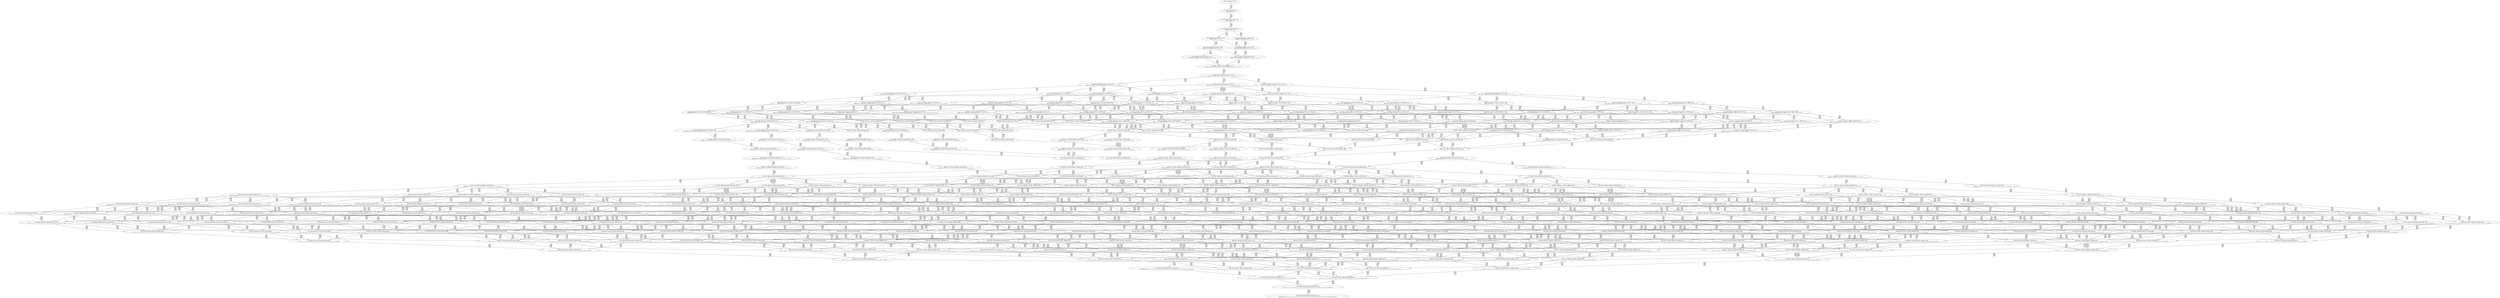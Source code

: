 digraph {
	S0[label="S0: [0, 0] [0, 0] [0, 0] [0, 0] \n{}{}"];
	S1[label="S1: [0, 0] [0, 0] [0, 0] [49, 62] \n{T0J0:49-62}{1}"];
	S2[label="S2: [49, 49] [49, 49] [49, 62] [53, 68] \n{T0J1:53-68}{1, 2}"];
	S3[label="S3: [49, 49] [49, 62] [53, 68] [62, 79] \n{T0J2:62-79}{1, 2, 3}"];
	S4[label="S4: [62, 62] [62, 62] [62, 68] [125, 141] \n{T0J3:125-141}{1, 2, 3, 4}"];
	S5[label="S5: [49, 62] [53, 68] [62, 79] [88, 111] \n{T0J2:62-79, T0J10:88-111}{1, 2, 3, 11}"];
	S6[label="S6: [62, 62] [62, 68] [104, 115] [125, 141] \n{T0J3:125-141, T0J6:104-115}{1, 2, 3, 4, 7}"];
	S7[label="S7: [62, 68] [62, 79] [88, 111] [125, 158] \n{T0J3:125-158, T0J10:88-111}{1, 2, 3, 4, 11}"];
	S8[label="S8: [62, 68] [104, 115] [125, 141] [135, 154] \n{T0J3:125-141, T0J6:104-115, T0J7:135-154}{1, 2, 3, 4, 7, 8}"];
	S9[label="S9: [62, 79] [88, 111] [104, 132] [125, 158] \n{T0J3:125-158, T0J6:104-132, T0J10:88-111}{1, 2, 3, 4, 7, 11}"];
	S10[label="S10: [88, 115] [104, 132] [125, 158] [135, 171] \n{T0J3:125-158, T0J6:104-132, T0J7:135-171, T0J10:88-117}{1, 2, 3, 4, 7, 8, 11}"];
	S11[label="S11: [104, 132] [125, 158] [132, 171] [135, 172] \n{T0J3:125-158, T0J7:135-171, T0J11:132-172}{1, 2, 3, 4, 7, 8, 11, 12}"];
	S12[label="S12: [125, 132] [132, 171] [135, 171] [156, 172] \n{T0J4:156-171, T0J7:135-171, T0J11:132-172}{1, 2, 3, 4, 5, 7, 8, 11, 12}"];
	S13[label="S13: [132, 132] [132, 158] [135, 171] [177, 189] \n{T0J7:135-171, T0J12:177-189}{1, 2, 3, 4, 7, 8, 11, 12, 13}"];
	S14[label="S14: [125, 158] [132, 171] [135, 172] [180, 227] \n{T0J7:135-171, T0J11:132-172, T0J15:180-227}{1, 2, 3, 4, 7, 8, 11, 12, 16}"];
	S15[label="S15: [132, 171] [135, 171] [156, 172] [169, 187] \n{T0J4:156-171, T0J5:169-187, T0J7:135-171, T0J11:132-172}{1, 2, 3, 4, 5, 6, 7, 8, 11, 12}"];
	S16[label="S16: [132, 158] [135, 171] [156, 171] [177, 189] \n{T0J4:156-171, T0J7:135-171, T0J12:177-189}{1, 2, 3, 4, 5, 7, 8, 11, 12, 13}"];
	S17[label="S17: [132, 171] [135, 172] [156, 197] [180, 227] \n{T0J4:156-197, T0J15:180-227}{1, 2, 3, 4, 5, 7, 8, 11, 12, 16}"];
	S18[label="S18: [132, 135] [134, 158] [135, 171] [177, 189] \n{T0J7:135-171, T0J12:177-189, T0J13:134-135}{1, 2, 3, 4, 7, 8, 11, 12, 13, 14}"];
	S19[label="S19: [132, 158] [135, 171] [177, 214] [180, 227] \n{T0J12:177-214, T0J15:180-227}{1, 2, 3, 4, 7, 8, 11, 12, 13, 16}"];
	S20[label="S20: [135, 157] [135, 172] [179, 213] [180, 227] \n{T0J8:179-213, T0J15:180-227}{1, 2, 3, 4, 7, 8, 9, 11, 12, 16}"];
	S21[label="S21: [132, 171] [135, 172] [169, 213] [180, 227] \n{T0J15:180-227, T0J20:169-213}{1, 2, 3, 4, 7, 8, 11, 12, 16, 21}"];
	S22[label="S22: [135, 171] [156, 172] [169, 187] [179, 227] \n{T0J8:179-227}{1, 2, 3, 4, 5, 6, 7, 8, 9, 11, 12}"];
	S23[label="S23: [135, 171] [156, 171] [169, 189] [177, 227] \n{T0J12:177-227}{1, 2, 3, 4, 5, 6, 7, 8, 11, 12, 13}"];
	S24[label="S24: [135, 172] [156, 197] [169, 226] [180, 265] \n{T0J15:180-265}{1, 2, 3, 4, 5, 6, 7, 8, 11, 12, 16}"];
	S25[label="S25: [135, 157] [156, 171] [177, 189] [179, 213] \n{T0J8:179-213, T0J12:177-189}{1, 2, 3, 4, 5, 7, 8, 9, 11, 12, 13}"];
	S26[label="S26: [134, 160] [135, 171] [156, 174] [177, 189] \n{T0J12:177-189}{1, 2, 3, 4, 5, 7, 8, 11, 12, 13, 14}"];
	S27[label="S27: [135, 172] [156, 197] [177, 214] [180, 252] \n{T0J12:177-214, T0J15:180-252}{1, 2, 3, 4, 5, 7, 8, 11, 12, 13, 16}"];
	S28[label="S28: [135, 172] [156, 197] [179, 213] [180, 227] \n{T0J8:179-213, T0J15:180-227}{1, 2, 3, 4, 5, 7, 8, 9, 11, 12, 16}"];
	S29[label="S29: [135, 172] [156, 210] [169, 213] [180, 227] \n{T0J15:180-227}{1, 2, 3, 4, 5, 7, 8, 11, 12, 16, 21}"];
	S30[label="S30: [135, 135] [135, 158] [177, 189] [179, 191] \n{T0J8:179-191, T0J12:177-189}{1, 2, 3, 4, 7, 8, 9, 11, 12, 13, 14}"];
	S31[label="S31: [134, 142] [135, 158] [137, 171] [177, 189] \n{T0J7:135-171, T0J12:177-189, T0J14:137-142}{1, 2, 3, 4, 7, 8, 11, 12, 13, 14, 15}"];
	S32[label="S32: [134, 160] [135, 171] [177, 214] [180, 230] \n{T0J12:177-214, T0J15:180-230}{1, 2, 3, 4, 7, 8, 11, 12, 13, 14, 16}"];
	S33[label="S33: [135, 172] [177, 213] [179, 214] [180, 227] \n{T0J8:179-213, T0J12:177-214, T0J15:180-227}{1, 2, 3, 4, 7, 8, 9, 11, 12, 13, 16}"];
	S34[label="S34: [135, 172] [169, 213] [177, 214] [180, 227] \n{T0J12:177-214, T0J15:180-227, T0J20:169-213}{1, 2, 3, 4, 7, 8, 11, 12, 13, 16, 21}"];
	S35[label="S35: [135, 172] [179, 213] [180, 227] [195, 232] \n{T0J8:179-213, T0J9:195-232, T0J15:180-227}{1, 2, 3, 4, 7, 8, 9, 10, 11, 12, 16}"];
	S36[label="S36: [135, 172] [169, 213] [179, 213] [180, 227] \n{T0J8:179-213, T0J15:180-227, T0J20:169-213}{1, 2, 3, 4, 7, 8, 9, 11, 12, 16, 21}"];
	S37[label="S37: [156, 172] [169, 187] [179, 227] [195, 246] \n{T0J8:179-227, T0J9:195-246}{1, 2, 3, 4, 5, 6, 7, 8, 9, 10, 11, 12}"];
	S38[label="S38: [156, 172] [169, 189] [177, 227] [179, 227] \n{T0J8:179-227, T0J12:177-227}{1, 2, 3, 4, 5, 6, 7, 8, 9, 11, 12, 13}"];
	S39[label="S39: [156, 197] [169, 226] [179, 228] [180, 265] \n{T0J8:179-228, T0J15:180-265}{1, 2, 3, 4, 5, 6, 7, 8, 9, 11, 12, 16}"];
	S40[label="S40: [135, 171] [156, 174] [169, 189] [177, 227] \n{T0J12:177-227}{1, 2, 3, 4, 5, 6, 7, 8, 11, 12, 13, 14}"];
	S41[label="S41: [156, 197] [169, 226] [177, 227] [180, 265] \n{T0J12:177-227, T0J15:180-265}{1, 2, 3, 4, 5, 6, 7, 8, 11, 12, 13, 16}"];
	S42[label="S42: [156, 210] [169, 226] [179, 227] [180, 265] \n{T0J15:180-265}{1, 2, 3, 4, 5, 6, 7, 8, 11, 12, 16, 21}"];
	S43[label="S43: [156, 171] [177, 189] [179, 213] [195, 232] \n{T0J8:179-213, T0J9:195-232, T0J12:177-189}{1, 2, 3, 4, 5, 7, 8, 9, 10, 11, 12, 13}"];
	S44[label="S44: [135, 171] [156, 174] [177, 189] [179, 213] \n{T0J8:179-213, T0J12:177-189}{1, 2, 3, 4, 5, 7, 8, 9, 11, 12, 13, 14}"];
	S45[label="S45: [156, 211] [177, 213] [179, 214] [180, 252] \n{T0J8:179-213, T0J12:177-214, T0J15:180-252}{1, 2, 3, 4, 5, 7, 8, 9, 11, 12, 13, 16}"];
	S46[label="S46: [135, 164] [137, 171] [156, 181] [177, 189] \n{T0J12:177-189}{1, 2, 3, 4, 5, 7, 8, 11, 12, 13, 14, 15}"];
	S47[label="S47: [135, 171] [156, 199] [177, 214] [180, 252] \n{T0J12:177-214, T0J15:180-252}{1, 2, 3, 4, 5, 7, 8, 11, 12, 13, 14, 16}"];
	S48[label="S48: [156, 211] [169, 213] [177, 214] [180, 252] \n{T0J12:177-214, T0J15:180-252}{1, 2, 3, 4, 5, 7, 8, 11, 12, 13, 16, 21}"];
	S49[label="S49: [156, 211] [179, 213] [180, 227] [195, 232] \n{T0J8:179-213, T0J9:195-232, T0J15:180-227}{1, 2, 3, 4, 5, 7, 8, 9, 10, 11, 12, 16}"];
	S50[label="S50: [156, 211] [169, 213] [179, 213] [180, 227] \n{T0J8:179-213, T0J15:180-227}{1, 2, 3, 4, 5, 7, 8, 9, 11, 12, 16, 21}"];
	S51[label="S51: [135, 158] [177, 189] [179, 191] [195, 210] \n{T0J8:179-191, T0J9:195-210, T0J12:177-189}{1, 2, 3, 4, 7, 8, 9, 10, 11, 12, 13, 14}"];
	S52[label="S52: [135, 142] [137, 158] [177, 189] [179, 198] \n{T0J8:179-198, T0J12:177-189}{1, 2, 3, 4, 7, 8, 9, 11, 12, 13, 14, 15}"];
	S53[label="S53: [135, 171] [177, 213] [179, 214] [180, 230] \n{T0J8:179-213, T0J12:177-214, T0J15:180-230}{1, 2, 3, 4, 7, 8, 9, 11, 12, 13, 14, 16}"];
	S54[label="S54: [135, 164] [137, 171] [177, 214] [180, 237] \n{T0J12:177-214, T0J15:180-237}{1, 2, 3, 4, 7, 8, 11, 12, 13, 14, 15, 16}"];
	S55[label="S55: [135, 171] [169, 213] [177, 214] [180, 230] \n{T0J12:177-214, T0J15:180-230, T0J20:169-213}{1, 2, 3, 4, 7, 8, 11, 12, 13, 14, 16, 21}"];
	S56[label="S56: [177, 213] [179, 214] [180, 227] [195, 232] \n{T0J8:179-213, T0J9:195-232, T0J12:177-214, T0J15:180-227}{1, 2, 3, 4, 7, 8, 9, 10, 11, 12, 13, 16}"];
	S57[label="S57: [169, 213] [177, 213] [179, 214] [180, 227] \n{T0J8:179-213, T0J12:177-214, T0J15:180-227, T0J20:169-213}{1, 2, 3, 4, 7, 8, 9, 11, 12, 13, 16, 21}"];
	S58[label="S58: [169, 213] [179, 213] [180, 227] [195, 232] \n{T0J8:179-213, T0J9:195-232, T0J15:180-227, T0J20:169-213}{1, 2, 3, 4, 7, 8, 9, 10, 11, 12, 16, 21}"];
	S59[label="S59: [169, 189] [177, 227] [179, 229] [200, 247] \n{T0J8:179-227, T0J9:195-247, T0J12:177-229}{1, 2, 3, 4, 5, 6, 7, 8, 9, 10, 11, 12, 13}"];
	S60[label="S60: [169, 226] [179, 228] [180, 265] [200, 272] \n{}{1, 2, 3, 4, 5, 6, 7, 8, 9, 10, 11, 12, 16}"];
	S61[label="S61: [156, 174] [169, 189] [177, 227] [179, 227] \n{T0J8:179-227, T0J12:177-227}{1, 2, 3, 4, 5, 6, 7, 8, 9, 11, 12, 13, 14}"];
	S62[label="S62: [169, 226] [177, 227] [179, 253] [200, 266] \n{}{1, 2, 3, 4, 5, 6, 7, 8, 9, 11, 12, 13, 16}"];
	S63[label="S63: [169, 226] [179, 227] [180, 265] [200, 266] \n{}{1, 2, 3, 4, 5, 6, 7, 8, 9, 11, 12, 16, 21}"];
	S64[label="S64: [137, 174] [156, 181] [169, 189] [177, 227] \n{T0J12:177-227}{1, 2, 3, 4, 5, 6, 7, 8, 11, 12, 13, 14, 15}"];
	S65[label="S65: [156, 199] [169, 226] [177, 227] [180, 265] \n{T0J12:177-227, T0J15:180-265}{1, 2, 3, 4, 5, 6, 7, 8, 11, 12, 13, 14, 16}"];
	S66[label="S66: [169, 226] [177, 227] [180, 252] [200, 266] \n{}{1, 2, 3, 4, 5, 6, 7, 8, 11, 12, 13, 16, 21}"];
	S67[label="S67: [169, 226] [179, 227] [180, 234] [220, 265] \n{T0J15:180-265, T0J21:220-234}{1, 2, 3, 4, 5, 6, 7, 8, 11, 12, 16, 21, 22}"];
	S68[label="S68: [169, 186] [179, 226] [180, 227] [181, 265] \n{T0J15:180-265, T0J24:181-186}{1, 2, 3, 4, 5, 6, 7, 8, 11, 12, 16, 21, 25}"];
	S69[label="S69: [156, 189] [177, 191] [179, 213] [195, 232] \n{T0J8:179-213, T0J9:195-232, T0J12:177-189}{1, 2, 3, 4, 5, 7, 8, 9, 10, 11, 12, 13, 14}"];
	S70[label="S70: [177, 214] [179, 227] [180, 232] [201, 252] \n{}{1, 2, 3, 4, 5, 7, 8, 9, 10, 11, 12, 13, 16}"];
	S71[label="S71: [137, 171] [156, 181] [177, 189] [179, 213] \n{T0J8:179-213, T0J12:177-189}{1, 2, 3, 4, 5, 7, 8, 9, 11, 12, 13, 14, 15}"];
	S72[label="S72: [156, 210] [177, 213] [179, 214] [180, 252] \n{T0J8:179-213, T0J12:177-214, T0J15:180-252}{1, 2, 3, 4, 5, 7, 8, 9, 11, 12, 13, 14, 16}"];
	S73[label="S73: [169, 213] [177, 214] [180, 227] [200, 252] \n{}{1, 2, 3, 4, 5, 7, 8, 9, 11, 12, 13, 16, 21}"];
	S74[label="S74: [137, 171] [156, 203] [177, 214] [180, 252] \n{T0J12:177-214, T0J15:180-252}{1, 2, 3, 4, 5, 7, 8, 11, 12, 13, 14, 15, 16}"];
	S75[label="S75: [156, 210] [169, 213] [177, 214] [180, 252] \n{T0J12:177-214, T0J15:180-252}{1, 2, 3, 4, 5, 7, 8, 11, 12, 13, 14, 16, 21}"];
	S76[label="S76: [169, 213] [179, 227] [180, 232] [200, 252] \n{}{1, 2, 3, 4, 5, 7, 8, 9, 10, 11, 12, 16, 21}"];
	S77[label="S77: [137, 164] [177, 189] [179, 198] [195, 217] \n{T0J8:179-198, T0J9:195-217, T0J12:177-189}{1, 2, 3, 4, 7, 8, 9, 10, 11, 12, 13, 14, 15}"];
	S78[label="S78: [177, 213] [179, 214] [180, 230] [195, 252] \n{T0J8:179-213, T0J9:195-232, T0J12:177-214, T0J15:180-252}{1, 2, 3, 4, 7, 8, 9, 10, 11, 12, 13, 14, 16}"];
	S79[label="S79: [137, 171] [177, 213] [179, 214] [180, 237] \n{T0J8:179-213, T0J12:177-214, T0J15:180-237}{1, 2, 3, 4, 7, 8, 9, 11, 12, 13, 14, 15, 16}"];
	S80[label="S80: [169, 213] [177, 213] [179, 214] [180, 230] \n{T0J8:179-213, T0J12:177-214, T0J15:180-230, T0J20:169-213}{1, 2, 3, 4, 7, 8, 9, 11, 12, 13, 14, 16, 21}"];
	S81[label="S81: [137, 171] [169, 213] [177, 214] [180, 237] \n{T0J12:177-214, T0J15:180-237, T0J20:169-213}{1, 2, 3, 4, 7, 8, 11, 12, 13, 14, 15, 16, 21}"];
	S82[label="S82: [169, 192] [177, 227] [179, 232] [200, 249] \n{T0J9:195-249}{1, 2, 3, 4, 5, 6, 7, 8, 9, 10, 11, 12, 13, 14}"];
	S83[label="S83: [177, 228] [179, 265] [200, 272] [214, 301] \n{}{1, 2, 3, 4, 5, 6, 7, 8, 9, 10, 11, 12, 13, 16}"];
	S84[label="S84: [179, 227] [180, 265] [200, 266] [213, 301] \n{}{1, 2, 3, 4, 5, 6, 7, 8, 9, 10, 11, 12, 16, 21}"];
	S85[label="S85: [156, 181] [169, 189] [177, 227] [179, 230] \n{T0J8:179-230, T0J12:177-227}{1, 2, 3, 4, 5, 6, 7, 8, 9, 11, 12, 13, 14, 15}"];
	S86[label="S86: [169, 226] [177, 227] [179, 255] [200, 266] \n{}{1, 2, 3, 4, 5, 6, 7, 8, 9, 11, 12, 13, 14, 16}"];
	S87[label="S87: [177, 227] [179, 252] [200, 266] [213, 282] \n{}{1, 2, 3, 4, 5, 6, 7, 8, 9, 11, 12, 13, 16, 21}"];
	S88[label="S88: [179, 227] [180, 234] [200, 265] [220, 282] \n{}{1, 2, 3, 4, 5, 6, 7, 8, 9, 11, 12, 16, 21, 22}"];
	S89[label="S89: [179, 226] [180, 227] [181, 265] [200, 266] \n{}{1, 2, 3, 4, 5, 6, 7, 8, 9, 11, 12, 16, 21, 25}"];
	S90[label="S90: [156, 203] [169, 226] [177, 227] [180, 265] \n{T0J12:177-227, T0J15:180-265}{1, 2, 3, 4, 5, 6, 7, 8, 11, 12, 13, 14, 15, 16}"];
	S91[label="S91: [169, 226] [177, 227] [180, 252] [200, 266] \n{}{1, 2, 3, 4, 5, 6, 7, 8, 11, 12, 13, 14, 16, 21}"];
	S92[label="S92: [177, 227] [180, 234] [200, 252] [220, 266] \n{T0J21:220-234}{1, 2, 3, 4, 5, 6, 7, 8, 11, 12, 13, 16, 21, 22}"];
	S93[label="S93: [177, 226] [180, 227] [181, 252] [200, 266] \n{T0J24:181-186}{1, 2, 3, 4, 5, 6, 7, 8, 11, 12, 13, 16, 21, 25}"];
	S94[label="S94: [179, 201] [180, 227] [193, 234] [220, 265] \n{T0J15:180-265, T0J21:220-234, T0J22:193-201}{1, 2, 3, 4, 5, 6, 7, 8, 11, 12, 16, 21, 22, 23}"];
	S95[label="S95: [179, 226] [180, 227] [181, 234] [220, 265] \n{T0J15:180-265, T0J21:220-234, T0J24:181-186}{1, 2, 3, 4, 5, 6, 7, 8, 11, 12, 16, 21, 22, 25}"];
	S96[label="S96: [156, 189] [177, 198] [179, 213] [195, 232] \n{T0J8:179-213, T0J9:195-232, T0J12:177-189}{1, 2, 3, 4, 5, 7, 8, 9, 10, 11, 12, 13, 14, 15}"];
	S97[label="S97: [177, 214] [179, 230] [180, 252] [208, 252] \n{}{1, 2, 3, 4, 5, 7, 8, 9, 10, 11, 12, 13, 14, 16}"];
	S98[label="S98: [156, 210] [177, 213] [179, 214] [180, 252] \n{T0J8:179-213, T0J12:177-214, T0J15:180-252}{1, 2, 3, 4, 5, 7, 8, 9, 11, 12, 13, 14, 15, 16}"];
	S99[label="S99: [169, 213] [177, 214] [180, 230] [200, 252] \n{}{1, 2, 3, 4, 5, 7, 8, 9, 11, 12, 13, 14, 16, 21}"];
	S100[label="S100: [156, 210] [169, 213] [177, 214] [180, 252] \n{T0J12:177-214, T0J15:180-252}{1, 2, 3, 4, 5, 7, 8, 11, 12, 13, 14, 15, 16, 21}"];
	S101[label="S101: [177, 213] [179, 214] [180, 232] [197, 252] \n{T0J8:179-213, T0J9:195-232, T0J12:177-214, T0J15:180-252}{1, 2, 3, 4, 7, 8, 9, 10, 11, 12, 13, 14, 15, 16}"];
	S102[label="S102: [169, 213] [177, 213] [180, 214] [181, 237] \n{T0J8:179-213, T0J12:177-214, T0J15:180-237, T0J20:169-213}{1, 2, 3, 4, 7, 8, 9, 11, 12, 13, 14, 15, 16, 21}"];
	S103[label="S103: [169, 199] [177, 227] [179, 232] [200, 256] \n{T0J9:195-256}{1, 2, 3, 4, 5, 6, 7, 8, 9, 10, 11, 12, 13, 14, 15}"];
	S104[label="S104: [177, 231] [179, 265] [200, 272] [214, 301] \n{}{1, 2, 3, 4, 5, 6, 7, 8, 9, 10, 11, 12, 13, 14, 16}"];
	S105[label="S105: [179, 265] [200, 266] [213, 284] [224, 302] \n{}{1, 2, 3, 4, 5, 6, 7, 8, 9, 10, 11, 12, 13, 16, 21}"];
	S106[label="S106: [169, 226] [177, 227] [179, 259] [200, 266] \n{}{1, 2, 3, 4, 5, 6, 7, 8, 9, 11, 12, 13, 14, 15, 16}"];
	S107[label="S107: [177, 227] [179, 252] [200, 266] [213, 282] \n{}{1, 2, 3, 4, 5, 6, 7, 8, 9, 11, 12, 13, 14, 16, 21}"];
	S108[label="S108: [180, 234] [200, 265] [220, 282] [239, 302] \n{T0J9:239-302}{1, 2, 3, 4, 5, 6, 7, 8, 9, 10, 11, 12, 16, 21, 22}"];
	S109[label="S109: [180, 227] [181, 265] [200, 266] [239, 301] \n{T0J9:239-301}{1, 2, 3, 4, 5, 6, 7, 8, 9, 10, 11, 12, 16, 21, 25}"];
	S110[label="S110: [169, 226] [177, 227] [180, 252] [200, 266] \n{}{1, 2, 3, 4, 5, 6, 7, 8, 11, 12, 13, 14, 15, 16, 21}"];
	S111[label="S111: [177, 227] [180, 234] [200, 252] [220, 266] \n{T0J21:220-234}{1, 2, 3, 4, 5, 6, 7, 8, 11, 12, 13, 14, 16, 21, 22}"];
	S112[label="S112: [177, 186] [180, 227] [181, 252] [200, 266] \n{T0J24:181-186}{1, 2, 3, 4, 5, 6, 7, 8, 11, 12, 13, 14, 16, 21, 25}"];
	S113[label="S113: [180, 234] [200, 252] [220, 266] [221, 283] \n{T0J8:221-283}{1, 2, 3, 4, 5, 6, 7, 8, 9, 11, 12, 13, 16, 21, 22}"];
	S114[label="S114: [180, 227] [181, 252] [200, 266] [221, 282] \n{T0J8:221-282}{1, 2, 3, 4, 5, 6, 7, 8, 9, 11, 12, 13, 16, 21, 25}"];
	S115[label="S115: [180, 227] [193, 234] [220, 257] [223, 265] \n{T0J8:223-257, T0J21:220-234}{1, 2, 3, 4, 5, 6, 7, 8, 9, 11, 12, 16, 21, 22, 23}"];
	S116[label="S116: [180, 227] [181, 234] [220, 265] [223, 282] \n{T0J8:223-282}{1, 2, 3, 4, 5, 6, 7, 8, 9, 11, 12, 16, 21, 22, 25}"];
	S117[label="S117: [177, 214] [179, 232] [180, 252] [208, 252] \n{}{1, 2, 3, 4, 5, 7, 8, 9, 10, 11, 12, 13, 14, 15, 16}"];
	S118[label="S118: [169, 213] [177, 214] [180, 237] [200, 252] \n{}{1, 2, 3, 4, 5, 7, 8, 9, 11, 12, 13, 14, 15, 16, 21}"];
	S119[label="S119: [177, 238] [179, 265] [200, 272] [214, 301] \n{}{1, 2, 3, 4, 5, 6, 7, 8, 9, 10, 11, 12, 13, 14, 15, 16}"];
	S120[label="S120: [179, 266] [200, 268] [213, 284] [224, 302] \n{}{1, 2, 3, 4, 5, 6, 7, 8, 9, 10, 11, 12, 13, 14, 16, 21}"];
	S121[label="S121: [177, 227] [179, 252] [200, 266] [213, 282] \n{}{1, 2, 3, 4, 5, 6, 7, 8, 9, 11, 12, 13, 14, 15, 16, 21}"];
	S122[label="S122: [200, 265] [220, 282] [221, 291] [239, 309] \n{T0J9:239-309}{1, 2, 3, 4, 5, 6, 7, 8, 9, 10, 11, 12, 13, 16, 21, 22}"];
	S123[label="S123: [181, 265] [200, 266] [221, 284] [239, 302] \n{T0J9:239-302}{1, 2, 3, 4, 5, 6, 7, 8, 9, 10, 11, 12, 13, 16, 21, 25}"];
	S124[label="S124: [177, 227] [180, 234] [200, 252] [220, 266] \n{T0J21:220-234}{1, 2, 3, 4, 5, 6, 7, 8, 11, 12, 13, 14, 15, 16, 21, 22}"];
	S125[label="S125: [177, 186] [180, 227] [181, 252] [200, 266] \n{T0J24:181-186}{1, 2, 3, 4, 5, 6, 7, 8, 11, 12, 13, 14, 15, 16, 21, 25}"];
	S126[label="S126: [180, 234] [200, 252] [220, 266] [221, 283] \n{T0J8:221-283}{1, 2, 3, 4, 5, 6, 7, 8, 9, 11, 12, 13, 14, 16, 21, 22}"];
	S127[label="S127: [180, 227] [181, 242] [200, 252] [221, 266] \n{T0J8:221-242}{1, 2, 3, 4, 5, 6, 7, 8, 9, 11, 12, 13, 14, 16, 21, 25}"];
	S128[label="S128: [193, 234] [220, 257] [223, 265] [240, 302] \n{T0J9:240-302}{1, 2, 3, 4, 5, 6, 7, 8, 9, 10, 11, 12, 16, 21, 22, 23}"];
	S129[label="S129: [181, 234] [220, 265] [223, 282] [240, 302] \n{T0J9:240-302}{1, 2, 3, 4, 5, 6, 7, 8, 9, 10, 11, 12, 16, 21, 22, 25}"];
	S130[label="S130: [180, 265] [200, 272] [214, 301] [245, 320] \n{T0J16:245-320}{1, 2, 3, 4, 5, 6, 7, 8, 9, 10, 11, 12, 13, 14, 15, 16, 17}"];
	S131[label="S131: [179, 268] [200, 273] [213, 294] [221, 302] \n{}{1, 2, 3, 4, 5, 6, 7, 8, 9, 10, 11, 12, 13, 14, 15, 16, 21}"];
	S132[label="S132: [200, 268] [220, 282] [221, 291] [239, 309] \n{}{1, 2, 3, 4, 5, 6, 7, 8, 9, 10, 11, 12, 13, 14, 16, 21, 22}"];
	S133[label="S133: [181, 266] [200, 268] [221, 284] [239, 302] \n{}{1, 2, 3, 4, 5, 6, 7, 8, 9, 10, 11, 12, 13, 14, 16, 21, 25}"];
	S134[label="S134: [180, 234] [200, 252] [220, 266] [221, 283] \n{T0J8:221-283}{1, 2, 3, 4, 5, 6, 7, 8, 9, 11, 12, 13, 14, 15, 16, 21, 22}"];
	S135[label="S135: [180, 227] [181, 242] [200, 252] [221, 266] \n{T0J8:221-242}{1, 2, 3, 4, 5, 6, 7, 8, 9, 11, 12, 13, 14, 15, 16, 21, 25}"];
	S136[label="S136: [220, 257] [223, 265] [238, 291] [240, 302] \n{T0J9:240-302, T0J12:238-291}{1, 2, 3, 4, 5, 6, 7, 8, 9, 10, 11, 12, 13, 16, 21, 22, 23}"];
	S137[label="S137: [220, 265] [223, 282] [226, 291] [240, 302] \n{T0J9:240-302, T0J12:226-291}{1, 2, 3, 4, 5, 6, 7, 8, 9, 10, 11, 12, 13, 16, 21, 22, 25}"];
	S138[label="S138: [180, 266] [200, 272] [214, 301] [245, 320] \n{T0J17:180-266}{1, 2, 3, 4, 5, 6, 7, 8, 9, 10, 11, 12, 13, 14, 15, 16, 17, 18}"];
	S139[label="S139: [200, 273] [213, 301] [221, 320] [245, 351] \n{}{1, 2, 3, 4, 5, 6, 7, 8, 9, 10, 11, 12, 13, 14, 15, 16, 17, 21}"];
	S140[label="S140: [200, 275] [213, 294] [221, 302] [230, 333] \n{}{1, 2, 3, 4, 5, 6, 7, 8, 9, 10, 11, 12, 13, 14, 15, 16, 21, 22}"];
	S141[label="S141: [181, 273] [200, 285] [213, 294] [221, 302] \n{}{1, 2, 3, 4, 5, 6, 7, 8, 9, 10, 11, 12, 13, 14, 15, 16, 21, 25}"];
	S142[label="S142: [200, 273] [213, 293] [215, 294] [221, 302] \n{T0J25:215-293}{1, 2, 3, 4, 5, 6, 7, 8, 9, 10, 11, 12, 13, 14, 15, 16, 21, 26}"];
	S143[label="S143: [200, 273] [213, 294] [221, 302] [243, 348] \n{T0J26:243-348}{1, 2, 3, 4, 5, 6, 7, 8, 9, 10, 11, 12, 13, 14, 15, 16, 21, 27}"];
	S144[label="S144: [222, 260] [223, 265] [238, 291] [240, 302] \n{T0J13:222-260}{1, 2, 3, 4, 5, 6, 7, 8, 9, 10, 11, 12, 13, 14, 16, 21, 22, 23}"];
	S145[label="S145: [222, 268] [223, 282] [226, 291] [240, 302] \n{T0J13:222-268}{1, 2, 3, 4, 5, 6, 7, 8, 9, 10, 11, 12, 13, 14, 16, 21, 22, 25}"];
	S146[label="S146: [200, 272] [207, 300] [214, 301] [245, 320] \n{T0J18:207-300}{1, 2, 3, 4, 5, 6, 7, 8, 9, 10, 11, 12, 13, 14, 15, 16, 17, 18, 19}"];
	S147[label="S147: [200, 274] [213, 301] [221, 320] [245, 351] \n{}{1, 2, 3, 4, 5, 6, 7, 8, 9, 10, 11, 12, 13, 14, 15, 16, 17, 18, 21}"];
	S148[label="S148: [213, 301] [221, 320] [230, 337] [251, 357] \n{}{1, 2, 3, 4, 5, 6, 7, 8, 9, 10, 11, 12, 13, 14, 15, 16, 17, 21, 22}"];
	S149[label="S149: [200, 289] [213, 301] [221, 320] [245, 373] \n{}{1, 2, 3, 4, 5, 6, 7, 8, 9, 10, 11, 12, 13, 14, 15, 16, 17, 21, 25}"];
	S150[label="S150: [213, 293] [215, 301] [221, 320] [245, 355] \n{}{1, 2, 3, 4, 5, 6, 7, 8, 9, 10, 11, 12, 13, 14, 15, 16, 17, 21, 26}"];
	S151[label="S151: [213, 301] [221, 320] [243, 348] [264, 355] \n{}{1, 2, 3, 4, 5, 6, 7, 8, 9, 10, 11, 12, 13, 14, 15, 16, 17, 21, 27}"];
	S152[label="S152: [213, 294] [221, 302] [224, 306] [230, 333] \n{}{1, 2, 3, 4, 5, 6, 7, 8, 9, 10, 11, 12, 13, 14, 15, 16, 21, 22, 23}"];
	S153[label="S153: [200, 291] [213, 294] [221, 302] [230, 355] \n{}{1, 2, 3, 4, 5, 6, 7, 8, 9, 10, 11, 12, 13, 14, 15, 16, 21, 22, 25}"];
	S154[label="S154: [213, 293] [215, 294] [221, 302] [230, 337] \n{}{1, 2, 3, 4, 5, 6, 7, 8, 9, 10, 11, 12, 13, 14, 15, 16, 21, 22, 26}"];
	S155[label="S155: [213, 294] [221, 302] [230, 337] [251, 348] \n{}{1, 2, 3, 4, 5, 6, 7, 8, 9, 10, 11, 12, 13, 14, 15, 16, 21, 22, 27}"];
	S156[label="S156: [200, 289] [213, 294] [215, 302] [221, 316] \n{}{1, 2, 3, 4, 5, 6, 7, 8, 9, 10, 11, 12, 13, 14, 15, 16, 21, 25, 26}"];
	S157[label="S157: [200, 289] [213, 294] [221, 302] [243, 371] \n{}{1, 2, 3, 4, 5, 6, 7, 8, 9, 10, 11, 12, 13, 14, 15, 16, 21, 25, 27}"];
	S158[label="S158: [213, 293] [215, 294] [221, 302] [243, 348] \n{}{1, 2, 3, 4, 5, 6, 7, 8, 9, 10, 11, 12, 13, 14, 15, 16, 21, 26, 27}"];
	S159[label="S159: [207, 300] [214, 301] [231, 311] [245, 320] \n{T0J19:231-311}{1, 2, 3, 4, 5, 6, 7, 8, 9, 10, 11, 12, 13, 14, 15, 16, 17, 18, 19, 20}"];
	S160[label="S160: [207, 301] [214, 308] [227, 320] [245, 351] \n{}{1, 2, 3, 4, 5, 6, 7, 8, 9, 10, 11, 12, 13, 14, 15, 16, 17, 18, 19, 21}"];
	S161[label="S161: [213, 302] [221, 320] [230, 338] [251, 357] \n{}{1, 2, 3, 4, 5, 6, 7, 8, 9, 10, 11, 12, 13, 14, 15, 16, 17, 18, 21, 22}"];
	S162[label="S162: [200, 292] [213, 301] [221, 320] [245, 373] \n{}{1, 2, 3, 4, 5, 6, 7, 8, 9, 10, 11, 12, 13, 14, 15, 16, 17, 18, 21, 25}"];
	S163[label="S163: [213, 294] [215, 301] [221, 320] [245, 355] \n{}{1, 2, 3, 4, 5, 6, 7, 8, 9, 10, 11, 12, 13, 14, 15, 16, 17, 18, 21, 26}"];
	S164[label="S164: [213, 302] [221, 320] [243, 348] [264, 355] \n{}{1, 2, 3, 4, 5, 6, 7, 8, 9, 10, 11, 12, 13, 14, 15, 16, 17, 18, 21, 27}"];
	S165[label="S165: [221, 320] [224, 324] [230, 337] [251, 376] \n{}{1, 2, 3, 4, 5, 6, 7, 8, 9, 10, 11, 12, 13, 14, 15, 16, 17, 21, 22, 23}"];
	S166[label="S166: [213, 309] [221, 320] [230, 355] [251, 373] \n{}{1, 2, 3, 4, 5, 6, 7, 8, 9, 10, 11, 12, 13, 14, 15, 16, 17, 21, 22, 25}"];
	S167[label="S167: [215, 301] [221, 320] [230, 355] [251, 375] \n{}{1, 2, 3, 4, 5, 6, 7, 8, 9, 10, 11, 12, 13, 14, 15, 16, 17, 21, 22, 26}"];
	S168[label="S168: [221, 320] [230, 348] [251, 355] [264, 376] \n{}{1, 2, 3, 4, 5, 6, 7, 8, 9, 10, 11, 12, 13, 14, 15, 16, 17, 21, 22, 27}"];
	S169[label="S169: [213, 301] [215, 316] [221, 320] [245, 373] \n{}{1, 2, 3, 4, 5, 6, 7, 8, 9, 10, 11, 12, 13, 14, 15, 16, 17, 21, 25, 26}"];
	S170[label="S170: [213, 309] [221, 320] [243, 371] [264, 376] \n{}{1, 2, 3, 4, 5, 6, 7, 8, 9, 10, 11, 12, 13, 14, 15, 16, 17, 21, 25, 27}"];
	S171[label="S171: [215, 301] [221, 320] [243, 348] [264, 375] \n{}{1, 2, 3, 4, 5, 6, 7, 8, 9, 10, 11, 12, 13, 14, 15, 16, 17, 21, 26, 27}"];
	S172[label="S172: [221, 302] [224, 306] [230, 333] [259, 351] \n{T0J23:259-351}{1, 2, 3, 4, 5, 6, 7, 8, 9, 10, 11, 12, 13, 14, 15, 16, 21, 22, 23, 24}"];
	S173[label="S173: [213, 302] [221, 306] [224, 322] [230, 355] \n{}{1, 2, 3, 4, 5, 6, 7, 8, 9, 10, 11, 12, 13, 14, 15, 16, 21, 22, 23, 25}"];
	S174[label="S174: [215, 294] [221, 302] [230, 324] [233, 337] \n{}{1, 2, 3, 4, 5, 6, 7, 8, 9, 10, 11, 12, 13, 14, 15, 16, 21, 22, 23, 26}"];
	S175[label="S175: [221, 302] [224, 324] [230, 337] [251, 348] \n{}{1, 2, 3, 4, 5, 6, 7, 8, 9, 10, 11, 12, 13, 14, 15, 16, 21, 22, 23, 27}"];
	S176[label="S176: [213, 294] [215, 302] [221, 316] [230, 355] \n{}{1, 2, 3, 4, 5, 6, 7, 8, 9, 10, 11, 12, 13, 14, 15, 16, 21, 22, 25, 26}"];
	S177[label="S177: [213, 302] [221, 309] [230, 357] [251, 371] \n{}{1, 2, 3, 4, 5, 6, 7, 8, 9, 10, 11, 12, 13, 14, 15, 16, 21, 22, 25, 27}"];
	S178[label="S178: [215, 294] [221, 302] [230, 348] [251, 357] \n{}{1, 2, 3, 4, 5, 6, 7, 8, 9, 10, 11, 12, 13, 14, 15, 16, 21, 22, 26, 27}"];
	S179[label="S179: [213, 294] [215, 302] [221, 318] [243, 371] \n{}{1, 2, 3, 4, 5, 6, 7, 8, 9, 10, 11, 12, 13, 14, 15, 16, 21, 25, 26, 27}"];
	S180[label="S180: [215, 294] [215, 302] [221, 316] [283, 375] \n{T0J29:283-375}{1, 2, 3, 4, 5, 6, 7, 8, 9, 10, 11, 12, 13, 14, 15, 16, 21, 25, 26, 30}"];
	S181[label="S181: [214, 308] [227, 320] [238, 340] [245, 356] \n{}{1, 2, 3, 4, 5, 6, 7, 8, 9, 10, 11, 12, 13, 14, 15, 16, 17, 18, 19, 20, 21}"];
	S182[label="S182: [214, 320] [227, 336] [240, 351] [251, 357] \n{}{1, 2, 3, 4, 5, 6, 7, 8, 9, 10, 11, 12, 13, 14, 15, 16, 17, 18, 19, 21, 22}"];
	S183[label="S183: [213, 308] [219, 320] [227, 326] [245, 373] \n{}{1, 2, 3, 4, 5, 6, 7, 8, 9, 10, 11, 12, 13, 14, 15, 16, 17, 18, 19, 21, 25}"];
	S184[label="S184: [214, 301] [221, 320] [227, 328] [245, 355] \n{}{1, 2, 3, 4, 5, 6, 7, 8, 9, 10, 11, 12, 13, 14, 15, 16, 17, 18, 19, 21, 26}"];
	S185[label="S185: [214, 320] [227, 336] [243, 348] [264, 355] \n{}{1, 2, 3, 4, 5, 6, 7, 8, 9, 10, 11, 12, 13, 14, 15, 16, 17, 18, 19, 21, 27}"];
	S186[label="S186: [221, 321] [224, 324] [230, 338] [251, 376] \n{}{1, 2, 3, 4, 5, 6, 7, 8, 9, 10, 11, 12, 13, 14, 15, 16, 17, 18, 21, 22, 23}"];
	S187[label="S187: [213, 310] [221, 320] [230, 356] [251, 373] \n{}{1, 2, 3, 4, 5, 6, 7, 8, 9, 10, 11, 12, 13, 14, 15, 16, 17, 18, 21, 22, 25}"];
	S188[label="S188: [215, 302] [221, 320] [230, 355] [251, 375] \n{}{1, 2, 3, 4, 5, 6, 7, 8, 9, 10, 11, 12, 13, 14, 15, 16, 17, 18, 21, 22, 26}"];
	S189[label="S189: [221, 321] [230, 348] [251, 355] [264, 376] \n{}{1, 2, 3, 4, 5, 6, 7, 8, 9, 10, 11, 12, 13, 14, 15, 16, 17, 18, 21, 22, 27}"];
	S190[label="S190: [213, 302] [215, 317] [221, 320] [245, 373] \n{}{1, 2, 3, 4, 5, 6, 7, 8, 9, 10, 11, 12, 13, 14, 15, 16, 17, 18, 21, 25, 26}"];
	S191[label="S191: [213, 310] [221, 320] [243, 372] [264, 376] \n{}{1, 2, 3, 4, 5, 6, 7, 8, 9, 10, 11, 12, 13, 14, 15, 16, 17, 18, 21, 25, 27}"];
	S192[label="S192: [215, 302] [221, 320] [243, 348] [264, 375] \n{}{1, 2, 3, 4, 5, 6, 7, 8, 9, 10, 11, 12, 13, 14, 15, 16, 17, 18, 21, 26, 27}"];
	S193[label="S193: [224, 324] [230, 337] [251, 351] [267, 384] \n{}{1, 2, 3, 4, 5, 6, 7, 8, 9, 10, 11, 12, 13, 14, 15, 16, 17, 21, 22, 23, 24}"];
	S194[label="S194: [221, 320] [224, 324] [230, 355] [251, 384] \n{}{1, 2, 3, 4, 5, 6, 7, 8, 9, 10, 11, 12, 13, 14, 15, 16, 17, 21, 22, 23, 25}"];
	S195[label="S195: [221, 320] [230, 324] [233, 355] [251, 376] \n{}{1, 2, 3, 4, 5, 6, 7, 8, 9, 10, 11, 12, 13, 14, 15, 16, 17, 21, 22, 23, 26}"];
	S196[label="S196: [224, 324] [230, 348] [251, 355] [264, 384] \n{}{1, 2, 3, 4, 5, 6, 7, 8, 9, 10, 11, 12, 13, 14, 15, 16, 17, 21, 22, 23, 27}"];
	S197[label="S197: [215, 318] [221, 320] [230, 357] [251, 376] \n{}{1, 2, 3, 4, 5, 6, 7, 8, 9, 10, 11, 12, 13, 14, 15, 16, 17, 21, 22, 25, 26}"];
	S198[label="S198: [221, 320] [230, 357] [251, 373] [264, 384] \n{}{1, 2, 3, 4, 5, 6, 7, 8, 9, 10, 11, 12, 13, 14, 15, 16, 17, 21, 22, 25, 27}"];
	S199[label="S199: [221, 320] [230, 348] [251, 357] [264, 376] \n{}{1, 2, 3, 4, 5, 6, 7, 8, 9, 10, 11, 12, 13, 14, 15, 16, 17, 21, 22, 26, 27}"];
	S200[label="S200: [215, 318] [221, 320] [243, 373] [264, 376] \n{}{1, 2, 3, 4, 5, 6, 7, 8, 9, 10, 11, 12, 13, 14, 15, 16, 17, 21, 25, 26, 27}"];
	S201[label="S201: [215, 316] [221, 320] [245, 375] [283, 376] \n{}{1, 2, 3, 4, 5, 6, 7, 8, 9, 10, 11, 12, 13, 14, 15, 16, 17, 21, 25, 26, 30}"];
	S202[label="S202: [221, 306] [224, 322] [230, 351] [259, 355] \n{}{1, 2, 3, 4, 5, 6, 7, 8, 9, 10, 11, 12, 13, 14, 15, 16, 21, 22, 23, 24, 25}"];
	S203[label="S203: [221, 302] [230, 324] [233, 337] [259, 351] \n{}{1, 2, 3, 4, 5, 6, 7, 8, 9, 10, 11, 12, 13, 14, 15, 16, 21, 22, 23, 24, 26}"];
	S204[label="S204: [224, 324] [230, 337] [251, 348] [267, 351] \n{}{1, 2, 3, 4, 5, 6, 7, 8, 9, 10, 11, 12, 13, 14, 15, 16, 21, 22, 23, 24, 27}"];
	S205[label="S205: [259, 268] [259, 294] [259, 306] [279, 333] \n{T0J28:279-294}{1, 2, 3, 4, 5, 6, 7, 8, 9, 10, 11, 12, 13, 14, 15, 16, 21, 22, 23, 24, 29}"];
	S206[label="S206: [215, 306] [221, 318] [230, 324] [233, 355] \n{}{1, 2, 3, 4, 5, 6, 7, 8, 9, 10, 11, 12, 13, 14, 15, 16, 21, 22, 23, 25, 26}"];
	S207[label="S207: [221, 309] [224, 324] [230, 357] [251, 373] \n{}{1, 2, 3, 4, 5, 6, 7, 8, 9, 10, 11, 12, 13, 14, 15, 16, 21, 22, 23, 25, 27}"];
	S208[label="S208: [221, 302] [230, 324] [233, 348] [251, 357] \n{}{1, 2, 3, 4, 5, 6, 7, 8, 9, 10, 11, 12, 13, 14, 15, 16, 21, 22, 23, 26, 27}"];
	S209[label="S209: [215, 309] [221, 318] [230, 357] [251, 373] \n{}{1, 2, 3, 4, 5, 6, 7, 8, 9, 10, 11, 12, 13, 14, 15, 16, 21, 22, 25, 26, 27}"];
	S210[label="S210: [215, 302] [221, 316] [230, 357] [283, 375] \n{}{1, 2, 3, 4, 5, 6, 7, 8, 9, 10, 11, 12, 13, 14, 15, 16, 21, 22, 25, 26, 30}"];
	S211[label="S211: [215, 302] [221, 318] [243, 373] [283, 378] \n{}{1, 2, 3, 4, 5, 6, 7, 8, 9, 10, 11, 12, 13, 14, 15, 16, 21, 25, 26, 27, 30}"];
	S212[label="S212: [227, 336] [238, 351] [245, 357] [251, 372] \n{}{1, 2, 3, 4, 5, 6, 7, 8, 9, 10, 11, 12, 13, 14, 15, 16, 17, 18, 19, 20, 21, 22}"];
	S213[label="S213: [219, 320] [227, 326] [238, 347] [245, 373] \n{}{1, 2, 3, 4, 5, 6, 7, 8, 9, 10, 11, 12, 13, 14, 15, 16, 17, 18, 19, 20, 21, 25}"];
	S214[label="S214: [221, 320] [227, 328] [238, 340] [245, 356] \n{}{1, 2, 3, 4, 5, 6, 7, 8, 9, 10, 11, 12, 13, 14, 15, 16, 17, 18, 19, 20, 21, 26}"];
	S215[label="S215: [227, 336] [238, 348] [245, 355] [264, 359] \n{}{1, 2, 3, 4, 5, 6, 7, 8, 9, 10, 11, 12, 13, 14, 15, 16, 17, 18, 19, 20, 21, 27}"];
	S216[label="S216: [245, 272] [245, 320] [245, 340] [248, 356] \n{T0J27:248-272}{1, 2, 3, 4, 5, 6, 7, 8, 9, 10, 11, 12, 13, 14, 15, 16, 17, 18, 19, 20, 21, 28}"];
	S217[label="S217: [224, 324] [230, 338] [240, 355] [251, 376] \n{}{1, 2, 3, 4, 5, 6, 7, 8, 9, 10, 11, 12, 13, 14, 15, 16, 17, 18, 19, 21, 22, 23}"];
	S218[label="S218: [219, 320] [227, 344] [240, 357] [251, 373] \n{}{1, 2, 3, 4, 5, 6, 7, 8, 9, 10, 11, 12, 13, 14, 15, 16, 17, 18, 19, 21, 22, 25}"];
	S219[label="S219: [221, 320] [227, 336] [240, 355] [251, 375] \n{}{1, 2, 3, 4, 5, 6, 7, 8, 9, 10, 11, 12, 13, 14, 15, 16, 17, 18, 19, 21, 22, 26}"];
	S220[label="S220: [227, 348] [240, 355] [251, 355] [264, 376] \n{}{1, 2, 3, 4, 5, 6, 7, 8, 9, 10, 11, 12, 13, 14, 15, 16, 17, 18, 19, 21, 22, 27}"];
	S221[label="S221: [215, 318] [221, 320] [227, 336] [245, 373] \n{}{1, 2, 3, 4, 5, 6, 7, 8, 9, 10, 11, 12, 13, 14, 15, 16, 17, 18, 19, 21, 25, 26}"];
	S222[label="S222: [219, 320] [227, 344] [243, 373] [264, 376] \n{}{1, 2, 3, 4, 5, 6, 7, 8, 9, 10, 11, 12, 13, 14, 15, 16, 17, 18, 19, 21, 25, 27}"];
	S223[label="S223: [221, 320] [227, 336] [243, 348] [264, 375] \n{}{1, 2, 3, 4, 5, 6, 7, 8, 9, 10, 11, 12, 13, 14, 15, 16, 17, 18, 19, 21, 26, 27}"];
	S224[label="S224: [224, 325] [230, 338] [251, 351] [267, 384] \n{}{1, 2, 3, 4, 5, 6, 7, 8, 9, 10, 11, 12, 13, 14, 15, 16, 17, 18, 21, 22, 23, 24}"];
	S225[label="S225: [221, 321] [224, 324] [230, 356] [251, 384] \n{}{1, 2, 3, 4, 5, 6, 7, 8, 9, 10, 11, 12, 13, 14, 15, 16, 17, 18, 21, 22, 23, 25}"];
	S226[label="S226: [221, 321] [230, 324] [233, 355] [251, 376] \n{}{1, 2, 3, 4, 5, 6, 7, 8, 9, 10, 11, 12, 13, 14, 15, 16, 17, 18, 21, 22, 23, 26}"];
	S227[label="S227: [224, 325] [230, 348] [251, 355] [264, 384] \n{}{1, 2, 3, 4, 5, 6, 7, 8, 9, 10, 11, 12, 13, 14, 15, 16, 17, 18, 21, 22, 23, 27}"];
	S228[label="S228: [215, 319] [221, 320] [230, 357] [251, 376] \n{}{1, 2, 3, 4, 5, 6, 7, 8, 9, 10, 11, 12, 13, 14, 15, 16, 17, 18, 21, 22, 25, 26}"];
	S229[label="S229: [221, 321] [230, 357] [251, 373] [264, 384] \n{}{1, 2, 3, 4, 5, 6, 7, 8, 9, 10, 11, 12, 13, 14, 15, 16, 17, 18, 21, 22, 25, 27}"];
	S230[label="S230: [221, 321] [230, 348] [251, 357] [264, 376] \n{}{1, 2, 3, 4, 5, 6, 7, 8, 9, 10, 11, 12, 13, 14, 15, 16, 17, 18, 21, 22, 26, 27}"];
	S231[label="S231: [215, 319] [221, 320] [243, 373] [264, 376] \n{}{1, 2, 3, 4, 5, 6, 7, 8, 9, 10, 11, 12, 13, 14, 15, 16, 17, 18, 21, 25, 26, 27}"];
	S232[label="S232: [215, 317] [221, 320] [245, 375] [283, 376] \n{}{1, 2, 3, 4, 5, 6, 7, 8, 9, 10, 11, 12, 13, 14, 15, 16, 17, 18, 21, 25, 26, 30}"];
	S233[label="S233: [224, 324] [230, 351] [251, 355] [267, 388] \n{}{1, 2, 3, 4, 5, 6, 7, 8, 9, 10, 11, 12, 13, 14, 15, 16, 17, 21, 22, 23, 24, 25}"];
	S234[label="S234: [230, 324] [233, 351] [251, 355] [267, 384] \n{}{1, 2, 3, 4, 5, 6, 7, 8, 9, 10, 11, 12, 13, 14, 15, 16, 17, 21, 22, 23, 24, 26}"];
	S235[label="S235: [230, 348] [251, 351] [264, 355] [270, 406] \n{}{1, 2, 3, 4, 5, 6, 7, 8, 9, 10, 11, 12, 13, 14, 15, 16, 17, 21, 22, 23, 24, 27}"];
	S236[label="S236: [259, 294] [259, 337] [267, 351] [279, 384] \n{T0J28:279-294}{1, 2, 3, 4, 5, 6, 7, 8, 9, 10, 11, 12, 13, 14, 15, 16, 17, 21, 22, 23, 24, 29}"];
	S237[label="S237: [221, 320] [230, 324] [233, 357] [251, 388] \n{}{1, 2, 3, 4, 5, 6, 7, 8, 9, 10, 11, 12, 13, 14, 15, 16, 17, 21, 22, 23, 25, 26}"];
	S238[label="S238: [224, 324] [230, 357] [251, 373] [264, 391] \n{}{1, 2, 3, 4, 5, 6, 7, 8, 9, 10, 11, 12, 13, 14, 15, 16, 17, 21, 22, 23, 25, 27}"];
	S239[label="S239: [230, 324] [233, 348] [251, 357] [264, 384] \n{}{1, 2, 3, 4, 5, 6, 7, 8, 9, 10, 11, 12, 13, 14, 15, 16, 17, 21, 22, 23, 26, 27}"];
	S240[label="S240: [221, 320] [230, 357] [251, 373] [264, 391] \n{}{1, 2, 3, 4, 5, 6, 7, 8, 9, 10, 11, 12, 13, 14, 15, 16, 17, 21, 22, 25, 26, 27}"];
	S241[label="S241: [221, 320] [230, 357] [251, 375] [283, 384] \n{}{1, 2, 3, 4, 5, 6, 7, 8, 9, 10, 11, 12, 13, 14, 15, 16, 17, 21, 22, 25, 26, 30}"];
	S242[label="S242: [221, 320] [243, 373] [264, 378] [283, 384] \n{}{1, 2, 3, 4, 5, 6, 7, 8, 9, 10, 11, 12, 13, 14, 15, 16, 17, 21, 25, 26, 27, 30}"];
	S243[label="S243: [221, 318] [230, 324] [233, 351] [259, 355] \n{}{1, 2, 3, 4, 5, 6, 7, 8, 9, 10, 11, 12, 13, 14, 15, 16, 21, 22, 23, 24, 25, 26}"];
	S244[label="S244: [224, 324] [230, 351] [251, 357] [267, 373] \n{}{1, 2, 3, 4, 5, 6, 7, 8, 9, 10, 11, 12, 13, 14, 15, 16, 21, 22, 23, 24, 25, 27}"];
	S245[label="S245: [259, 316] [259, 322] [259, 351] [279, 355] \n{T0J28:279-316}{1, 2, 3, 4, 5, 6, 7, 8, 9, 10, 11, 12, 13, 14, 15, 16, 21, 22, 23, 24, 25, 29}"];
	S246[label="S246: [230, 324] [233, 348] [251, 351] [267, 357] \n{}{1, 2, 3, 4, 5, 6, 7, 8, 9, 10, 11, 12, 13, 14, 15, 16, 21, 22, 23, 24, 26, 27}"];
	S247[label="S247: [259, 294] [259, 324] [259, 337] [279, 351] \n{T0J28:279-294}{1, 2, 3, 4, 5, 6, 7, 8, 9, 10, 11, 12, 13, 14, 15, 16, 21, 22, 23, 24, 26, 29}"];
	S248[label="S248: [259, 294] [259, 337] [267, 348] [279, 351] \n{T0J28:279-294}{1, 2, 3, 4, 5, 6, 7, 8, 9, 10, 11, 12, 13, 14, 15, 16, 21, 22, 23, 24, 27, 29}"];
	S249[label="S249: [221, 318] [230, 324] [233, 357] [251, 373] \n{}{1, 2, 3, 4, 5, 6, 7, 8, 9, 10, 11, 12, 13, 14, 15, 16, 21, 22, 23, 25, 26, 27}"];
	S250[label="S250: [221, 318] [230, 324] [233, 357] [283, 375] \n{}{1, 2, 3, 4, 5, 6, 7, 8, 9, 10, 11, 12, 13, 14, 15, 16, 21, 22, 23, 25, 26, 30}"];
	S251[label="S251: [221, 318] [230, 357] [251, 373] [283, 378] \n{}{1, 2, 3, 4, 5, 6, 7, 8, 9, 10, 11, 12, 13, 14, 15, 16, 21, 22, 25, 26, 27, 30}"];
	S252[label="S252: [230, 351] [240, 357] [251, 367] [251, 376] \n{}{1, 2, 3, 4, 5, 6, 7, 8, 9, 10, 11, 12, 13, 14, 15, 16, 17, 18, 19, 20, 21, 22, 23}"];
	S253[label="S253: [227, 351] [238, 357] [245, 373] [251, 384] \n{}{1, 2, 3, 4, 5, 6, 7, 8, 9, 10, 11, 12, 13, 14, 15, 16, 17, 18, 19, 20, 21, 22, 25}"];
	S254[label="S254: [227, 336] [238, 355] [245, 359] [251, 384] \n{}{1, 2, 3, 4, 5, 6, 7, 8, 9, 10, 11, 12, 13, 14, 15, 16, 17, 18, 19, 20, 21, 22, 26}"];
	S255[label="S255: [238, 355] [245, 355] [251, 376] [264, 400] \n{}{1, 2, 3, 4, 5, 6, 7, 8, 9, 10, 11, 12, 13, 14, 15, 16, 17, 18, 19, 20, 21, 22, 27}"];
	S256[label="S256: [245, 320] [245, 351] [248, 357] [251, 372] \n{}{1, 2, 3, 4, 5, 6, 7, 8, 9, 10, 11, 12, 13, 14, 15, 16, 17, 18, 19, 20, 21, 22, 28}"];
	S257[label="S257: [221, 328] [227, 345] [238, 357] [245, 373] \n{}{1, 2, 3, 4, 5, 6, 7, 8, 9, 10, 11, 12, 13, 14, 15, 16, 17, 18, 19, 20, 21, 25, 26}"];
	S258[label="S258: [227, 348] [238, 359] [245, 373] [264, 388] \n{}{1, 2, 3, 4, 5, 6, 7, 8, 9, 10, 11, 12, 13, 14, 15, 16, 17, 18, 19, 20, 21, 25, 27}"];
	S259[label="S259: [245, 294] [245, 326] [245, 347] [248, 373] \n{}{1, 2, 3, 4, 5, 6, 7, 8, 9, 10, 11, 12, 13, 14, 15, 16, 17, 18, 19, 20, 21, 25, 28}"];
	S260[label="S260: [227, 336] [238, 348] [245, 359] [264, 375] \n{}{1, 2, 3, 4, 5, 6, 7, 8, 9, 10, 11, 12, 13, 14, 15, 16, 17, 18, 19, 20, 21, 26, 27}"];
	S261[label="S261: [245, 293] [245, 328] [245, 340] [248, 356] \n{}{1, 2, 3, 4, 5, 6, 7, 8, 9, 10, 11, 12, 13, 14, 15, 16, 17, 18, 19, 20, 21, 26, 28}"];
	S262[label="S262: [245, 320] [245, 348] [248, 355] [264, 359] \n{}{1, 2, 3, 4, 5, 6, 7, 8, 9, 10, 11, 12, 13, 14, 15, 16, 17, 18, 19, 20, 21, 27, 28}"];
	S263[label="S263: [230, 338] [240, 351] [251, 359] [267, 384] \n{}{1, 2, 3, 4, 5, 6, 7, 8, 9, 10, 11, 12, 13, 14, 15, 16, 17, 18, 19, 21, 22, 23, 24}"];
	S264[label="S264: [224, 324] [230, 355] [240, 357] [251, 384] \n{}{1, 2, 3, 4, 5, 6, 7, 8, 9, 10, 11, 12, 13, 14, 15, 16, 17, 18, 19, 21, 22, 23, 25}"];
	S265[label="S265: [227, 324] [233, 355] [244, 355] [251, 376] \n{}{1, 2, 3, 4, 5, 6, 7, 8, 9, 10, 11, 12, 13, 14, 15, 16, 17, 18, 19, 21, 22, 23, 26}"];
	S266[label="S266: [230, 348] [240, 355] [251, 359] [264, 384] \n{}{1, 2, 3, 4, 5, 6, 7, 8, 9, 10, 11, 12, 13, 14, 15, 16, 17, 18, 19, 21, 22, 23, 27}"];
	S267[label="S267: [221, 320] [227, 353] [240, 357] [251, 376] \n{}{1, 2, 3, 4, 5, 6, 7, 8, 9, 10, 11, 12, 13, 14, 15, 16, 17, 18, 19, 21, 22, 25, 26}"];
	S268[label="S268: [227, 355] [240, 357] [251, 373] [264, 384] \n{}{1, 2, 3, 4, 5, 6, 7, 8, 9, 10, 11, 12, 13, 14, 15, 16, 17, 18, 19, 21, 22, 25, 27}"];
	S269[label="S269: [227, 348] [240, 355] [251, 357] [264, 376] \n{}{1, 2, 3, 4, 5, 6, 7, 8, 9, 10, 11, 12, 13, 14, 15, 16, 17, 18, 19, 21, 22, 26, 27}"];
	S270[label="S270: [221, 320] [227, 353] [243, 373] [264, 376] \n{}{1, 2, 3, 4, 5, 6, 7, 8, 9, 10, 11, 12, 13, 14, 15, 16, 17, 18, 19, 21, 25, 26, 27}"];
	S271[label="S271: [221, 320] [227, 351] [245, 375] [283, 376] \n{}{1, 2, 3, 4, 5, 6, 7, 8, 9, 10, 11, 12, 13, 14, 15, 16, 17, 18, 19, 21, 25, 26, 30}"];
	S272[label="S272: [224, 325] [230, 351] [251, 356] [267, 388] \n{}{1, 2, 3, 4, 5, 6, 7, 8, 9, 10, 11, 12, 13, 14, 15, 16, 17, 18, 21, 22, 23, 24, 25}"];
	S273[label="S273: [230, 325] [233, 351] [251, 355] [267, 384] \n{}{1, 2, 3, 4, 5, 6, 7, 8, 9, 10, 11, 12, 13, 14, 15, 16, 17, 18, 21, 22, 23, 24, 26}"];
	S274[label="S274: [230, 349] [251, 351] [264, 355] [270, 406] \n{}{1, 2, 3, 4, 5, 6, 7, 8, 9, 10, 11, 12, 13, 14, 15, 16, 17, 18, 21, 22, 23, 24, 27}"];
	S275[label="S275: [259, 295] [259, 338] [267, 351] [279, 384] \n{}{1, 2, 3, 4, 5, 6, 7, 8, 9, 10, 11, 12, 13, 14, 15, 16, 17, 18, 21, 22, 23, 24, 29}"];
	S276[label="S276: [221, 321] [230, 324] [233, 357] [251, 388] \n{}{1, 2, 3, 4, 5, 6, 7, 8, 9, 10, 11, 12, 13, 14, 15, 16, 17, 18, 21, 22, 23, 25, 26}"];
	S277[label="S277: [224, 325] [230, 357] [251, 373] [264, 391] \n{}{1, 2, 3, 4, 5, 6, 7, 8, 9, 10, 11, 12, 13, 14, 15, 16, 17, 18, 21, 22, 23, 25, 27}"];
	S278[label="S278: [230, 325] [233, 348] [251, 357] [264, 384] \n{}{1, 2, 3, 4, 5, 6, 7, 8, 9, 10, 11, 12, 13, 14, 15, 16, 17, 18, 21, 22, 23, 26, 27}"];
	S279[label="S279: [221, 321] [230, 357] [251, 373] [264, 391] \n{}{1, 2, 3, 4, 5, 6, 7, 8, 9, 10, 11, 12, 13, 14, 15, 16, 17, 18, 21, 22, 25, 26, 27}"];
	S280[label="S280: [221, 321] [230, 357] [251, 375] [283, 384] \n{}{1, 2, 3, 4, 5, 6, 7, 8, 9, 10, 11, 12, 13, 14, 15, 16, 17, 18, 21, 22, 25, 26, 30}"];
	S281[label="S281: [221, 321] [243, 373] [264, 378] [283, 384] \n{}{1, 2, 3, 4, 5, 6, 7, 8, 9, 10, 11, 12, 13, 14, 15, 16, 17, 18, 21, 25, 26, 27, 30}"];
	S282[label="S282: [230, 324] [233, 351] [251, 357] [267, 400] \n{}{1, 2, 3, 4, 5, 6, 7, 8, 9, 10, 11, 12, 13, 14, 15, 16, 17, 21, 22, 23, 24, 25, 26}"];
	S283[label="S283: [230, 351] [251, 357] [264, 373] [270, 406] \n{}{1, 2, 3, 4, 5, 6, 7, 8, 9, 10, 11, 12, 13, 14, 15, 16, 17, 21, 22, 23, 24, 25, 27}"];
	S284[label="S284: [259, 322] [259, 351] [267, 355] [279, 398] \n{}{1, 2, 3, 4, 5, 6, 7, 8, 9, 10, 11, 12, 13, 14, 15, 16, 17, 21, 22, 23, 24, 25, 29}"];
	S285[label="S285: [233, 348] [251, 351] [264, 357] [270, 406] \n{}{1, 2, 3, 4, 5, 6, 7, 8, 9, 10, 11, 12, 13, 14, 15, 16, 17, 21, 22, 23, 24, 26, 27}"];
	S286[label="S286: [259, 324] [259, 351] [267, 355] [279, 384] \n{}{1, 2, 3, 4, 5, 6, 7, 8, 9, 10, 11, 12, 13, 14, 15, 16, 17, 21, 22, 23, 24, 26, 29}"];
	S287[label="S287: [259, 337] [264, 351] [270, 355] [279, 406] \n{}{1, 2, 3, 4, 5, 6, 7, 8, 9, 10, 11, 12, 13, 14, 15, 16, 17, 21, 22, 23, 24, 27, 29}"];
	S288[label="S288: [230, 324] [233, 357] [251, 373] [264, 400] \n{}{1, 2, 3, 4, 5, 6, 7, 8, 9, 10, 11, 12, 13, 14, 15, 16, 17, 21, 22, 23, 25, 26, 27}"];
	S289[label="S289: [230, 324] [233, 357] [251, 375] [283, 400] \n{}{1, 2, 3, 4, 5, 6, 7, 8, 9, 10, 11, 12, 13, 14, 15, 16, 17, 21, 22, 23, 25, 26, 30}"];
	S290[label="S290: [230, 357] [251, 373] [264, 378] [283, 400] \n{}{1, 2, 3, 4, 5, 6, 7, 8, 9, 10, 11, 12, 13, 14, 15, 16, 17, 21, 22, 25, 26, 27, 30}"];
	S291[label="S291: [230, 324] [233, 351] [251, 357] [267, 373] \n{}{1, 2, 3, 4, 5, 6, 7, 8, 9, 10, 11, 12, 13, 14, 15, 16, 21, 22, 23, 24, 25, 26, 27}"];
	S292[label="S292: [259, 318] [259, 324] [259, 351] [279, 355] \n{}{1, 2, 3, 4, 5, 6, 7, 8, 9, 10, 11, 12, 13, 14, 15, 16, 21, 22, 23, 24, 25, 26, 29}"];
	S293[label="S293: [230, 324] [233, 351] [259, 357] [283, 375] \n{}{1, 2, 3, 4, 5, 6, 7, 8, 9, 10, 11, 12, 13, 14, 15, 16, 21, 22, 23, 24, 25, 26, 30}"];
	S294[label="S294: [259, 322] [259, 351] [267, 357] [279, 373] \n{}{1, 2, 3, 4, 5, 6, 7, 8, 9, 10, 11, 12, 13, 14, 15, 16, 21, 22, 23, 24, 25, 27, 29}"];
	S295[label="S295: [259, 324] [259, 348] [267, 351] [279, 357] \n{T0J28:279-294}{1, 2, 3, 4, 5, 6, 7, 8, 9, 10, 11, 12, 13, 14, 15, 16, 21, 22, 23, 24, 26, 27, 29}"];
	S296[label="S296: [230, 324] [233, 357] [251, 373] [283, 378] \n{}{1, 2, 3, 4, 5, 6, 7, 8, 9, 10, 11, 12, 13, 14, 15, 16, 21, 22, 23, 25, 26, 27, 30}"];
	S297[label="S297: [240, 357] [251, 367] [251, 377] [267, 409] \n{}{1, 2, 3, 4, 5, 6, 7, 8, 9, 10, 11, 12, 13, 14, 15, 16, 17, 18, 19, 20, 21, 22, 23, 24}"];
	S298[label="S298: [230, 357] [240, 373] [251, 382] [251, 384] \n{}{1, 2, 3, 4, 5, 6, 7, 8, 9, 10, 11, 12, 13, 14, 15, 16, 17, 18, 19, 20, 21, 22, 23, 25}"];
	S299[label="S299: [233, 355] [244, 359] [251, 367] [251, 384] \n{}{1, 2, 3, 4, 5, 6, 7, 8, 9, 10, 11, 12, 13, 14, 15, 16, 17, 18, 19, 20, 21, 22, 23, 26}"];
	S300[label="S300: [240, 355] [251, 376] [251, 386] [264, 400] \n{}{1, 2, 3, 4, 5, 6, 7, 8, 9, 10, 11, 12, 13, 14, 15, 16, 17, 18, 19, 20, 21, 22, 23, 27}"];
	S301[label="S301: [245, 351] [248, 357] [251, 367] [251, 376] \n{}{1, 2, 3, 4, 5, 6, 7, 8, 9, 10, 11, 12, 13, 14, 15, 16, 17, 18, 19, 20, 21, 22, 23, 28}"];
	S302[label="S302: [227, 357] [238, 373] [245, 376] [251, 392] \n{}{1, 2, 3, 4, 5, 6, 7, 8, 9, 10, 11, 12, 13, 14, 15, 16, 17, 18, 19, 20, 21, 22, 25, 26}"];
	S303[label="S303: [238, 359] [245, 373] [251, 388] [264, 412] \n{}{1, 2, 3, 4, 5, 6, 7, 8, 9, 10, 11, 12, 13, 14, 15, 16, 17, 18, 19, 20, 21, 22, 25, 27}"];
	S304[label="S304: [245, 336] [245, 357] [248, 373] [251, 384] \n{}{1, 2, 3, 4, 5, 6, 7, 8, 9, 10, 11, 12, 13, 14, 15, 16, 17, 18, 19, 20, 21, 22, 25, 28}"];
	S305[label="S305: [238, 355] [245, 359] [251, 376] [264, 400] \n{}{1, 2, 3, 4, 5, 6, 7, 8, 9, 10, 11, 12, 13, 14, 15, 16, 17, 18, 19, 20, 21, 22, 26, 27}"];
	S306[label="S306: [245, 328] [245, 355] [248, 359] [251, 384] \n{}{1, 2, 3, 4, 5, 6, 7, 8, 9, 10, 11, 12, 13, 14, 15, 16, 17, 18, 19, 20, 21, 22, 26, 28}"];
	S307[label="S307: [245, 348] [248, 355] [251, 376] [264, 400] \n{}{1, 2, 3, 4, 5, 6, 7, 8, 9, 10, 11, 12, 13, 14, 15, 16, 17, 18, 19, 20, 21, 22, 27, 28}"];
	S308[label="S308: [227, 359] [238, 373] [245, 373] [264, 408] \n{}{1, 2, 3, 4, 5, 6, 7, 8, 9, 10, 11, 12, 13, 14, 15, 16, 17, 18, 19, 20, 21, 25, 26, 27}"];
	S309[label="S309: [245, 319] [245, 345] [245, 357] [248, 373] \n{}{1, 2, 3, 4, 5, 6, 7, 8, 9, 10, 11, 12, 13, 14, 15, 16, 17, 18, 19, 20, 21, 25, 26, 28}"];
	S310[label="S310: [227, 351] [238, 359] [245, 375] [283, 376] \n{}{1, 2, 3, 4, 5, 6, 7, 8, 9, 10, 11, 12, 13, 14, 15, 16, 17, 18, 19, 20, 21, 25, 26, 30}"];
	S311[label="S311: [245, 336] [245, 359] [248, 373] [264, 388] \n{}{1, 2, 3, 4, 5, 6, 7, 8, 9, 10, 11, 12, 13, 14, 15, 16, 17, 18, 19, 20, 21, 25, 27, 28}"];
	S312[label="S312: [245, 328] [245, 348] [248, 359] [264, 375] \n{}{1, 2, 3, 4, 5, 6, 7, 8, 9, 10, 11, 12, 13, 14, 15, 16, 17, 18, 19, 20, 21, 26, 27, 28}"];
	S313[label="S313: [230, 351] [240, 356] [251, 359] [267, 388] \n{}{1, 2, 3, 4, 5, 6, 7, 8, 9, 10, 11, 12, 13, 14, 15, 16, 17, 18, 19, 21, 22, 23, 24, 25}"];
	S314[label="S314: [233, 351] [244, 355] [251, 359] [267, 384] \n{}{1, 2, 3, 4, 5, 6, 7, 8, 9, 10, 11, 12, 13, 14, 15, 16, 17, 18, 19, 21, 22, 23, 24, 26}"];
	S315[label="S315: [240, 351] [251, 355] [264, 383] [270, 406] \n{}{1, 2, 3, 4, 5, 6, 7, 8, 9, 10, 11, 12, 13, 14, 15, 16, 17, 18, 19, 21, 22, 23, 24, 27}"];
	S316[label="S316: [259, 329] [259, 351] [267, 359] [279, 384] \n{}{1, 2, 3, 4, 5, 6, 7, 8, 9, 10, 11, 12, 13, 14, 15, 16, 17, 18, 19, 21, 22, 23, 24, 29}"];
	S317[label="S317: [227, 324] [233, 355] [244, 357] [251, 388] \n{}{1, 2, 3, 4, 5, 6, 7, 8, 9, 10, 11, 12, 13, 14, 15, 16, 17, 18, 19, 21, 22, 23, 25, 26}"];
	S318[label="S318: [230, 357] [240, 359] [251, 373] [264, 391] \n{}{1, 2, 3, 4, 5, 6, 7, 8, 9, 10, 11, 12, 13, 14, 15, 16, 17, 18, 19, 21, 22, 23, 25, 27}"];
	S319[label="S319: [233, 348] [244, 357] [251, 359] [264, 384] \n{}{1, 2, 3, 4, 5, 6, 7, 8, 9, 10, 11, 12, 13, 14, 15, 16, 17, 18, 19, 21, 22, 23, 26, 27}"];
	S320[label="S320: [227, 355] [240, 357] [251, 373] [264, 391] \n{}{1, 2, 3, 4, 5, 6, 7, 8, 9, 10, 11, 12, 13, 14, 15, 16, 17, 18, 19, 21, 22, 25, 26, 27}"];
	S321[label="S321: [227, 355] [240, 357] [251, 375] [283, 384] \n{}{1, 2, 3, 4, 5, 6, 7, 8, 9, 10, 11, 12, 13, 14, 15, 16, 17, 18, 19, 21, 22, 25, 26, 30}"];
	S322[label="S322: [227, 355] [243, 373] [264, 378] [283, 384] \n{}{1, 2, 3, 4, 5, 6, 7, 8, 9, 10, 11, 12, 13, 14, 15, 16, 17, 18, 19, 21, 25, 26, 27, 30}"];
	S323[label="S323: [230, 325] [233, 351] [251, 357] [267, 400] \n{}{1, 2, 3, 4, 5, 6, 7, 8, 9, 10, 11, 12, 13, 14, 15, 16, 17, 18, 21, 22, 23, 24, 25, 26}"];
	S324[label="S324: [230, 352] [251, 357] [264, 373] [270, 406] \n{}{1, 2, 3, 4, 5, 6, 7, 8, 9, 10, 11, 12, 13, 14, 15, 16, 17, 18, 21, 22, 23, 24, 25, 27}"];
	S325[label="S325: [259, 323] [259, 351] [267, 356] [279, 398] \n{}{1, 2, 3, 4, 5, 6, 7, 8, 9, 10, 11, 12, 13, 14, 15, 16, 17, 18, 21, 22, 23, 24, 25, 29}"];
	S326[label="S326: [233, 349] [251, 351] [264, 357] [270, 406] \n{}{1, 2, 3, 4, 5, 6, 7, 8, 9, 10, 11, 12, 13, 14, 15, 16, 17, 18, 21, 22, 23, 24, 26, 27}"];
	S327[label="S327: [259, 325] [259, 351] [267, 355] [279, 384] \n{}{1, 2, 3, 4, 5, 6, 7, 8, 9, 10, 11, 12, 13, 14, 15, 16, 17, 18, 21, 22, 23, 24, 26, 29}"];
	S328[label="S328: [259, 338] [264, 351] [270, 355] [279, 406] \n{}{1, 2, 3, 4, 5, 6, 7, 8, 9, 10, 11, 12, 13, 14, 15, 16, 17, 18, 21, 22, 23, 24, 27, 29}"];
	S329[label="S329: [230, 325] [233, 357] [251, 373] [264, 400] \n{}{1, 2, 3, 4, 5, 6, 7, 8, 9, 10, 11, 12, 13, 14, 15, 16, 17, 18, 21, 22, 23, 25, 26, 27}"];
	S330[label="S330: [230, 325] [233, 357] [251, 375] [283, 400] \n{}{1, 2, 3, 4, 5, 6, 7, 8, 9, 10, 11, 12, 13, 14, 15, 16, 17, 18, 21, 22, 23, 25, 26, 30}"];
	S331[label="S331: [230, 358] [251, 373] [264, 378] [283, 400] \n{}{1, 2, 3, 4, 5, 6, 7, 8, 9, 10, 11, 12, 13, 14, 15, 16, 17, 18, 21, 22, 25, 26, 27, 30}"];
	S332[label="S332: [233, 351] [251, 357] [264, 373] [270, 406] \n{}{1, 2, 3, 4, 5, 6, 7, 8, 9, 10, 11, 12, 13, 14, 15, 16, 17, 21, 22, 23, 24, 25, 26, 27}"];
	S333[label="S333: [259, 324] [259, 351] [267, 357] [279, 400] \n{}{1, 2, 3, 4, 5, 6, 7, 8, 9, 10, 11, 12, 13, 14, 15, 16, 17, 21, 22, 23, 24, 25, 26, 29}"];
	S334[label="S334: [233, 351] [251, 357] [267, 375] [283, 406] \n{}{1, 2, 3, 4, 5, 6, 7, 8, 9, 10, 11, 12, 13, 14, 15, 16, 17, 21, 22, 23, 24, 25, 26, 30}"];
	S335[label="S335: [259, 351] [264, 357] [270, 373] [279, 406] \n{}{1, 2, 3, 4, 5, 6, 7, 8, 9, 10, 11, 12, 13, 14, 15, 16, 17, 21, 22, 23, 24, 25, 27, 29}"];
	S336[label="S336: [259, 348] [264, 351] [270, 357] [279, 406] \n{}{1, 2, 3, 4, 5, 6, 7, 8, 9, 10, 11, 12, 13, 14, 15, 16, 17, 21, 22, 23, 24, 26, 27, 29}"];
	S337[label="S337: [233, 357] [251, 373] [264, 378] [283, 406] \n{}{1, 2, 3, 4, 5, 6, 7, 8, 9, 10, 11, 12, 13, 14, 15, 16, 17, 21, 22, 23, 25, 26, 27, 30}"];
	S338[label="S338: [259, 324] [259, 351] [267, 357] [279, 373] \n{}{1, 2, 3, 4, 5, 6, 7, 8, 9, 10, 11, 12, 13, 14, 15, 16, 21, 22, 23, 24, 25, 26, 27, 29}"];
	S339[label="S339: [233, 351] [251, 357] [267, 373] [283, 378] \n{}{1, 2, 3, 4, 5, 6, 7, 8, 9, 10, 11, 12, 13, 14, 15, 16, 21, 22, 23, 24, 25, 26, 27, 30}"];
	S340[label="S340: [259, 324] [259, 351] [279, 357] [283, 375] \n{}{1, 2, 3, 4, 5, 6, 7, 8, 9, 10, 11, 12, 13, 14, 15, 16, 21, 22, 23, 24, 25, 26, 29, 30}"];
	S341[label="S341: [240, 373] [251, 382] [251, 388] [267, 415] \n{}{1, 2, 3, 4, 5, 6, 7, 8, 9, 10, 11, 12, 13, 14, 15, 16, 17, 18, 19, 20, 21, 22, 23, 24, 25}"];
	S342[label="S342: [244, 359] [251, 367] [251, 384] [267, 413] \n{}{1, 2, 3, 4, 5, 6, 7, 8, 9, 10, 11, 12, 13, 14, 15, 16, 17, 18, 19, 20, 21, 22, 23, 24, 26}"];
	S343[label="S343: [251, 376] [251, 386] [264, 400] [271, 413] \n{}{1, 2, 3, 4, 5, 6, 7, 8, 9, 10, 11, 12, 13, 14, 15, 16, 17, 18, 19, 20, 21, 22, 23, 24, 27}"];
	S344[label="S344: [248, 357] [251, 367] [251, 377] [267, 409] \n{}{1, 2, 3, 4, 5, 6, 7, 8, 9, 10, 11, 12, 13, 14, 15, 16, 17, 18, 19, 20, 21, 22, 23, 24, 28}"];
	S345[label="S345: [259, 351] [259, 367] [267, 377] [279, 409] \n{}{1, 2, 3, 4, 5, 6, 7, 8, 9, 10, 11, 12, 13, 14, 15, 16, 17, 18, 19, 20, 21, 22, 23, 24, 29}"];
	S346[label="S346: [233, 373] [244, 380] [251, 388] [251, 392] \n{}{1, 2, 3, 4, 5, 6, 7, 8, 9, 10, 11, 12, 13, 14, 15, 16, 17, 18, 19, 20, 21, 22, 23, 25, 26}"];
	S347[label="S347: [240, 373] [251, 388] [251, 391] [264, 412] \n{}{1, 2, 3, 4, 5, 6, 7, 8, 9, 10, 11, 12, 13, 14, 15, 16, 17, 18, 19, 20, 21, 22, 23, 25, 27}"];
	S348[label="S348: [245, 357] [248, 373] [251, 382] [251, 384] \n{}{1, 2, 3, 4, 5, 6, 7, 8, 9, 10, 11, 12, 13, 14, 15, 16, 17, 18, 19, 20, 21, 22, 23, 25, 28}"];
	S349[label="S349: [244, 359] [251, 376] [251, 386] [264, 400] \n{}{1, 2, 3, 4, 5, 6, 7, 8, 9, 10, 11, 12, 13, 14, 15, 16, 17, 18, 19, 20, 21, 22, 23, 26, 27}"];
	S350[label="S350: [245, 355] [248, 359] [251, 367] [251, 384] \n{}{1, 2, 3, 4, 5, 6, 7, 8, 9, 10, 11, 12, 13, 14, 15, 16, 17, 18, 19, 20, 21, 22, 23, 26, 28}"];
	S351[label="S351: [248, 355] [251, 376] [251, 386] [264, 400] \n{}{1, 2, 3, 4, 5, 6, 7, 8, 9, 10, 11, 12, 13, 14, 15, 16, 17, 18, 19, 20, 21, 22, 23, 27, 28}"];
	S352[label="S352: [238, 373] [245, 380] [251, 408] [264, 435] \n{}{1, 2, 3, 4, 5, 6, 7, 8, 9, 10, 11, 12, 13, 14, 15, 16, 17, 18, 19, 20, 21, 22, 25, 26, 27}"];
	S353[label="S353: [245, 357] [245, 373] [248, 376] [251, 392] \n{}{1, 2, 3, 4, 5, 6, 7, 8, 9, 10, 11, 12, 13, 14, 15, 16, 17, 18, 19, 20, 21, 22, 25, 26, 28}"];
	S354[label="S354: [238, 373] [245, 375] [251, 384] [283, 415] \n{}{1, 2, 3, 4, 5, 6, 7, 8, 9, 10, 11, 12, 13, 14, 15, 16, 17, 18, 19, 20, 21, 22, 25, 26, 30}"];
	S355[label="S355: [245, 359] [248, 373] [251, 388] [264, 412] \n{}{1, 2, 3, 4, 5, 6, 7, 8, 9, 10, 11, 12, 13, 14, 15, 16, 17, 18, 19, 20, 21, 22, 25, 27, 28}"];
	S356[label="S356: [245, 348] [248, 359] [251, 376] [264, 400] \n{}{1, 2, 3, 4, 5, 6, 7, 8, 9, 10, 11, 12, 13, 14, 15, 16, 17, 18, 19, 20, 21, 22, 26, 27, 28}"];
	S357[label="S357: [245, 359] [245, 373] [248, 373] [264, 408] \n{}{1, 2, 3, 4, 5, 6, 7, 8, 9, 10, 11, 12, 13, 14, 15, 16, 17, 18, 19, 20, 21, 25, 26, 27, 28}"];
	S358[label="S358: [238, 373] [245, 378] [264, 408] [283, 440] \n{}{1, 2, 3, 4, 5, 6, 7, 8, 9, 10, 11, 12, 13, 14, 15, 16, 17, 18, 19, 20, 21, 25, 26, 27, 30}"];
	S359[label="S359: [245, 345] [245, 359] [248, 375] [283, 376] \n{}{1, 2, 3, 4, 5, 6, 7, 8, 9, 10, 11, 12, 13, 14, 15, 16, 17, 18, 19, 20, 21, 25, 26, 28, 30}"];
	S360[label="S360: [233, 351] [244, 357] [251, 359] [267, 400] \n{}{1, 2, 3, 4, 5, 6, 7, 8, 9, 10, 11, 12, 13, 14, 15, 16, 17, 18, 19, 21, 22, 23, 24, 25, 26}"];
	S361[label="S361: [240, 357] [251, 373] [264, 386] [270, 406] \n{}{1, 2, 3, 4, 5, 6, 7, 8, 9, 10, 11, 12, 13, 14, 15, 16, 17, 18, 19, 21, 22, 23, 24, 25, 27}"];
	S362[label="S362: [259, 351] [259, 356] [267, 359] [279, 398] \n{}{1, 2, 3, 4, 5, 6, 7, 8, 9, 10, 11, 12, 13, 14, 15, 16, 17, 18, 19, 21, 22, 23, 24, 25, 29}"];
	S363[label="S363: [244, 351] [251, 357] [264, 383] [270, 406] \n{}{1, 2, 3, 4, 5, 6, 7, 8, 9, 10, 11, 12, 13, 14, 15, 16, 17, 18, 19, 21, 22, 23, 24, 26, 27}"];
	S364[label="S364: [259, 351] [259, 355] [267, 359] [279, 384] \n{}{1, 2, 3, 4, 5, 6, 7, 8, 9, 10, 11, 12, 13, 14, 15, 16, 17, 18, 19, 21, 22, 23, 24, 26, 29}"];
	S365[label="S365: [259, 351] [264, 355] [270, 383] [279, 406] \n{}{1, 2, 3, 4, 5, 6, 7, 8, 9, 10, 11, 12, 13, 14, 15, 16, 17, 18, 19, 21, 22, 23, 24, 27, 29}"];
	S366[label="S366: [233, 357] [244, 359] [251, 373] [264, 400] \n{}{1, 2, 3, 4, 5, 6, 7, 8, 9, 10, 11, 12, 13, 14, 15, 16, 17, 18, 19, 21, 22, 23, 25, 26, 27}"];
	S367[label="S367: [233, 357] [244, 359] [251, 375] [283, 400] \n{}{1, 2, 3, 4, 5, 6, 7, 8, 9, 10, 11, 12, 13, 14, 15, 16, 17, 18, 19, 21, 22, 23, 25, 26, 30}"];
	S368[label="S368: [240, 373] [251, 378] [264, 392] [283, 400] \n{}{1, 2, 3, 4, 5, 6, 7, 8, 9, 10, 11, 12, 13, 14, 15, 16, 17, 18, 19, 21, 22, 25, 26, 27, 30}"];
	S369[label="S369: [233, 352] [251, 357] [264, 373] [270, 406] \n{}{1, 2, 3, 4, 5, 6, 7, 8, 9, 10, 11, 12, 13, 14, 15, 16, 17, 18, 21, 22, 23, 24, 25, 26, 27}"];
	S370[label="S370: [259, 325] [259, 351] [267, 357] [279, 400] \n{}{1, 2, 3, 4, 5, 6, 7, 8, 9, 10, 11, 12, 13, 14, 15, 16, 17, 18, 21, 22, 23, 24, 25, 26, 29}"];
	S371[label="S371: [233, 352] [251, 357] [267, 375] [283, 406] \n{}{1, 2, 3, 4, 5, 6, 7, 8, 9, 10, 11, 12, 13, 14, 15, 16, 17, 18, 21, 22, 23, 24, 25, 26, 30}"];
	S372[label="S372: [259, 352] [264, 357] [270, 373] [279, 406] \n{}{1, 2, 3, 4, 5, 6, 7, 8, 9, 10, 11, 12, 13, 14, 15, 16, 17, 18, 21, 22, 23, 24, 25, 27, 29}"];
	S373[label="S373: [259, 349] [264, 351] [270, 357] [279, 406] \n{}{1, 2, 3, 4, 5, 6, 7, 8, 9, 10, 11, 12, 13, 14, 15, 16, 17, 18, 21, 22, 23, 24, 26, 27, 29}"];
	S374[label="S374: [233, 358] [251, 373] [264, 378] [283, 406] \n{}{1, 2, 3, 4, 5, 6, 7, 8, 9, 10, 11, 12, 13, 14, 15, 16, 17, 18, 21, 22, 23, 25, 26, 27, 30}"];
	S375[label="S375: [259, 351] [264, 357] [270, 373] [279, 406] \n{}{1, 2, 3, 4, 5, 6, 7, 8, 9, 10, 11, 12, 13, 14, 15, 16, 17, 21, 22, 23, 24, 25, 26, 27, 29}"];
	S376[label="S376: [251, 357] [264, 373] [270, 378] [283, 433] \n{}{1, 2, 3, 4, 5, 6, 7, 8, 9, 10, 11, 12, 13, 14, 15, 16, 17, 21, 22, 23, 24, 25, 26, 27, 30}"];
	S377[label="S377: [259, 351] [267, 357] [279, 375] [283, 406] \n{}{1, 2, 3, 4, 5, 6, 7, 8, 9, 10, 11, 12, 13, 14, 15, 16, 17, 21, 22, 23, 24, 25, 26, 29, 30}"];
	S378[label="S378: [259, 351] [267, 357] [279, 373] [283, 378] \n{}{1, 2, 3, 4, 5, 6, 7, 8, 9, 10, 11, 12, 13, 14, 15, 16, 21, 22, 23, 24, 25, 26, 27, 29, 30}"];
	S379[label="S379: [244, 382] [251, 388] [251, 398] [267, 431] \n{}{1, 2, 3, 4, 5, 6, 7, 8, 9, 10, 11, 12, 13, 14, 15, 16, 17, 18, 19, 20, 21, 22, 23, 24, 25, 26}"];
	S380[label="S380: [251, 388] [251, 392] [264, 412] [271, 431] \n{}{1, 2, 3, 4, 5, 6, 7, 8, 9, 10, 11, 12, 13, 14, 15, 16, 17, 18, 19, 20, 21, 22, 23, 24, 25, 27}"];
	S381[label="S381: [248, 373] [251, 382] [251, 388] [267, 415] \n{}{1, 2, 3, 4, 5, 6, 7, 8, 9, 10, 11, 12, 13, 14, 15, 16, 17, 18, 19, 20, 21, 22, 23, 24, 25, 28}"];
	S382[label="S382: [259, 367] [259, 382] [267, 390] [279, 415] \n{}{1, 2, 3, 4, 5, 6, 7, 8, 9, 10, 11, 12, 13, 14, 15, 16, 17, 18, 19, 20, 21, 22, 23, 24, 25, 29}"];
	S383[label="S383: [251, 376] [251, 386] [264, 400] [271, 417] \n{}{1, 2, 3, 4, 5, 6, 7, 8, 9, 10, 11, 12, 13, 14, 15, 16, 17, 18, 19, 20, 21, 22, 23, 24, 26, 27}"];
	S384[label="S384: [248, 359] [251, 367] [251, 384] [267, 413] \n{}{1, 2, 3, 4, 5, 6, 7, 8, 9, 10, 11, 12, 13, 14, 15, 16, 17, 18, 19, 20, 21, 22, 23, 24, 26, 28}"];
	S385[label="S385: [259, 355] [259, 367] [267, 384] [279, 413] \n{}{1, 2, 3, 4, 5, 6, 7, 8, 9, 10, 11, 12, 13, 14, 15, 16, 17, 18, 19, 20, 21, 22, 23, 24, 26, 29}"];
	S386[label="S386: [251, 376] [251, 386] [264, 400] [271, 413] \n{}{1, 2, 3, 4, 5, 6, 7, 8, 9, 10, 11, 12, 13, 14, 15, 16, 17, 18, 19, 20, 21, 22, 23, 24, 27, 28}"];
	S387[label="S387: [259, 355] [264, 386] [271, 400] [279, 413] \n{}{1, 2, 3, 4, 5, 6, 7, 8, 9, 10, 11, 12, 13, 14, 15, 16, 17, 18, 19, 20, 21, 22, 23, 24, 27, 29}"];
	S388[label="S388: [259, 294] [259, 367] [267, 377] [279, 409] \n{}{1, 2, 3, 4, 5, 6, 7, 8, 9, 10, 11, 12, 13, 14, 15, 16, 17, 18, 19, 20, 21, 22, 23, 24, 28, 29}"];
	S389[label="S389: [244, 380] [251, 404] [251, 408] [264, 435] \n{}{1, 2, 3, 4, 5, 6, 7, 8, 9, 10, 11, 12, 13, 14, 15, 16, 17, 18, 19, 20, 21, 22, 23, 25, 26, 27}"];
	S390[label="S390: [245, 373] [248, 380] [251, 388] [251, 392] \n{}{1, 2, 3, 4, 5, 6, 7, 8, 9, 10, 11, 12, 13, 14, 15, 16, 17, 18, 19, 20, 21, 22, 23, 25, 26, 28}"];
	S391[label="S391: [244, 375] [251, 384] [251, 404] [283, 415] \n{}{1, 2, 3, 4, 5, 6, 7, 8, 9, 10, 11, 12, 13, 14, 15, 16, 17, 18, 19, 20, 21, 22, 23, 25, 26, 30}"];
	S392[label="S392: [248, 373] [251, 388] [251, 391] [264, 412] \n{}{1, 2, 3, 4, 5, 6, 7, 8, 9, 10, 11, 12, 13, 14, 15, 16, 17, 18, 19, 20, 21, 22, 23, 25, 27, 28}"];
	S393[label="S393: [248, 359] [251, 376] [251, 386] [264, 400] \n{}{1, 2, 3, 4, 5, 6, 7, 8, 9, 10, 11, 12, 13, 14, 15, 16, 17, 18, 19, 20, 21, 22, 23, 26, 27, 28}"];
	S394[label="S394: [245, 373] [248, 380] [251, 408] [264, 435] \n{}{1, 2, 3, 4, 5, 6, 7, 8, 9, 10, 11, 12, 13, 14, 15, 16, 17, 18, 19, 20, 21, 22, 25, 26, 27, 28}"];
	S395[label="S395: [245, 380] [251, 408] [264, 437] [283, 440] \n{}{1, 2, 3, 4, 5, 6, 7, 8, 9, 10, 11, 12, 13, 14, 15, 16, 17, 18, 19, 20, 21, 22, 25, 26, 27, 30}"];
	S396[label="S396: [245, 373] [248, 375] [251, 384] [283, 415] \n{}{1, 2, 3, 4, 5, 6, 7, 8, 9, 10, 11, 12, 13, 14, 15, 16, 17, 18, 19, 20, 21, 22, 25, 26, 28, 30}"];
	S397[label="S397: [245, 373] [248, 378] [264, 408] [283, 440] \n{}{1, 2, 3, 4, 5, 6, 7, 8, 9, 10, 11, 12, 13, 14, 15, 16, 17, 18, 19, 20, 21, 25, 26, 27, 28, 30}"];
	S398[label="S398: [244, 357] [251, 373] [264, 386] [270, 406] \n{}{1, 2, 3, 4, 5, 6, 7, 8, 9, 10, 11, 12, 13, 14, 15, 16, 17, 18, 19, 21, 22, 23, 24, 25, 26, 27}"];
	S399[label="S399: [259, 351] [259, 357] [267, 359] [279, 400] \n{}{1, 2, 3, 4, 5, 6, 7, 8, 9, 10, 11, 12, 13, 14, 15, 16, 17, 18, 19, 21, 22, 23, 24, 25, 26, 29}"];
	S400[label="S400: [244, 357] [251, 375] [267, 386] [283, 406] \n{}{1, 2, 3, 4, 5, 6, 7, 8, 9, 10, 11, 12, 13, 14, 15, 16, 17, 18, 19, 21, 22, 23, 24, 25, 26, 30}"];
	S401[label="S401: [259, 357] [264, 373] [270, 386] [279, 406] \n{}{1, 2, 3, 4, 5, 6, 7, 8, 9, 10, 11, 12, 13, 14, 15, 16, 17, 18, 19, 21, 22, 23, 24, 25, 27, 29}"];
	S402[label="S402: [259, 351] [264, 357] [270, 383] [279, 406] \n{}{1, 2, 3, 4, 5, 6, 7, 8, 9, 10, 11, 12, 13, 14, 15, 16, 17, 18, 19, 21, 22, 23, 24, 26, 27, 29}"];
	S403[label="S403: [244, 373] [251, 378] [264, 392] [283, 406] \n{}{1, 2, 3, 4, 5, 6, 7, 8, 9, 10, 11, 12, 13, 14, 15, 16, 17, 18, 19, 21, 22, 23, 25, 26, 27, 30}"];
	S404[label="S404: [259, 352] [264, 357] [270, 373] [279, 406] \n{}{1, 2, 3, 4, 5, 6, 7, 8, 9, 10, 11, 12, 13, 14, 15, 16, 17, 18, 21, 22, 23, 24, 25, 26, 27, 29}"];
	S405[label="S405: [251, 358] [264, 373] [270, 378] [283, 433] \n{}{1, 2, 3, 4, 5, 6, 7, 8, 9, 10, 11, 12, 13, 14, 15, 16, 17, 18, 21, 22, 23, 24, 25, 26, 27, 30}"];
	S406[label="S406: [259, 352] [267, 357] [279, 375] [283, 406] \n{}{1, 2, 3, 4, 5, 6, 7, 8, 9, 10, 11, 12, 13, 14, 15, 16, 17, 18, 21, 22, 23, 24, 25, 26, 29, 30}"];
	S407[label="S407: [264, 357] [270, 373] [279, 378] [283, 433] \n{}{1, 2, 3, 4, 5, 6, 7, 8, 9, 10, 11, 12, 13, 14, 15, 16, 17, 21, 22, 23, 24, 25, 26, 27, 29, 30}"];
	S408[label="S408: [251, 404] [251, 412] [264, 435] [271, 462] \n{}{1, 2, 3, 4, 5, 6, 7, 8, 9, 10, 11, 12, 13, 14, 15, 16, 17, 18, 19, 20, 21, 22, 23, 24, 25, 26, 27}"];
	S409[label="S409: [248, 382] [251, 388] [251, 398] [267, 431] \n{}{1, 2, 3, 4, 5, 6, 7, 8, 9, 10, 11, 12, 13, 14, 15, 16, 17, 18, 19, 20, 21, 22, 23, 24, 25, 26, 28}"];
	S410[label="S410: [259, 382] [259, 390] [267, 398] [279, 431] \n{}{1, 2, 3, 4, 5, 6, 7, 8, 9, 10, 11, 12, 13, 14, 15, 16, 17, 18, 19, 20, 21, 22, 23, 24, 25, 26, 29}"];
	S411[label="S411: [251, 384] [251, 404] [267, 415] [283, 433] \n{}{1, 2, 3, 4, 5, 6, 7, 8, 9, 10, 11, 12, 13, 14, 15, 16, 17, 18, 19, 20, 21, 22, 23, 24, 25, 26, 30}"];
	S412[label="S412: [251, 388] [251, 392] [264, 412] [271, 431] \n{}{1, 2, 3, 4, 5, 6, 7, 8, 9, 10, 11, 12, 13, 14, 15, 16, 17, 18, 19, 20, 21, 22, 23, 24, 25, 27, 28}"];
	S413[label="S413: [259, 382] [264, 392] [271, 412] [279, 431] \n{}{1, 2, 3, 4, 5, 6, 7, 8, 9, 10, 11, 12, 13, 14, 15, 16, 17, 18, 19, 20, 21, 22, 23, 24, 25, 27, 29}"];
	S414[label="S414: [259, 316] [259, 382] [267, 390] [279, 415] \n{}{1, 2, 3, 4, 5, 6, 7, 8, 9, 10, 11, 12, 13, 14, 15, 16, 17, 18, 19, 20, 21, 22, 23, 24, 25, 28, 29}"];
	S415[label="S415: [251, 376] [251, 386] [264, 400] [271, 417] \n{}{1, 2, 3, 4, 5, 6, 7, 8, 9, 10, 11, 12, 13, 14, 15, 16, 17, 18, 19, 20, 21, 22, 23, 24, 26, 27, 28}"];
	S416[label="S416: [259, 357] [264, 386] [271, 400] [279, 417] \n{}{1, 2, 3, 4, 5, 6, 7, 8, 9, 10, 11, 12, 13, 14, 15, 16, 17, 18, 19, 20, 21, 22, 23, 24, 26, 27, 29}"];
	S417[label="S417: [259, 294] [259, 367] [267, 384] [279, 413] \n{}{1, 2, 3, 4, 5, 6, 7, 8, 9, 10, 11, 12, 13, 14, 15, 16, 17, 18, 19, 20, 21, 22, 23, 24, 26, 28, 29}"];
	S418[label="S418: [259, 348] [264, 386] [271, 400] [279, 413] \n{}{1, 2, 3, 4, 5, 6, 7, 8, 9, 10, 11, 12, 13, 14, 15, 16, 17, 18, 19, 20, 21, 22, 23, 24, 27, 28, 29}"];
	S419[label="S419: [248, 380] [251, 404] [251, 408] [264, 435] \n{}{1, 2, 3, 4, 5, 6, 7, 8, 9, 10, 11, 12, 13, 14, 15, 16, 17, 18, 19, 20, 21, 22, 23, 25, 26, 27, 28}"];
	S420[label="S420: [251, 408] [251, 411] [264, 437] [283, 440] \n{}{1, 2, 3, 4, 5, 6, 7, 8, 9, 10, 11, 12, 13, 14, 15, 16, 17, 18, 19, 20, 21, 22, 23, 25, 26, 27, 30}"];
	S421[label="S421: [248, 375] [251, 384] [251, 404] [283, 415] \n{}{1, 2, 3, 4, 5, 6, 7, 8, 9, 10, 11, 12, 13, 14, 15, 16, 17, 18, 19, 20, 21, 22, 23, 25, 26, 28, 30}"];
	S422[label="S422: [248, 380] [251, 408] [264, 437] [283, 440] \n{}{1, 2, 3, 4, 5, 6, 7, 8, 9, 10, 11, 12, 13, 14, 15, 16, 17, 18, 19, 20, 21, 22, 25, 26, 27, 28, 30}"];
	S423[label="S423: [259, 357] [264, 373] [270, 386] [279, 406] \n{}{1, 2, 3, 4, 5, 6, 7, 8, 9, 10, 11, 12, 13, 14, 15, 16, 17, 18, 19, 21, 22, 23, 24, 25, 26, 27, 29}"];
	S424[label="S424: [251, 373] [264, 378] [270, 392] [283, 433] \n{}{1, 2, 3, 4, 5, 6, 7, 8, 9, 10, 11, 12, 13, 14, 15, 16, 17, 18, 19, 21, 22, 23, 24, 25, 26, 27, 30}"];
	S425[label="S425: [259, 357] [267, 375] [279, 386] [283, 406] \n{}{1, 2, 3, 4, 5, 6, 7, 8, 9, 10, 11, 12, 13, 14, 15, 16, 17, 18, 19, 21, 22, 23, 24, 25, 26, 29, 30}"];
	S426[label="S426: [264, 358] [270, 373] [279, 378] [283, 433] \n{}{1, 2, 3, 4, 5, 6, 7, 8, 9, 10, 11, 12, 13, 14, 15, 16, 17, 18, 21, 22, 23, 24, 25, 26, 27, 29, 30}"];
	S427[label="S427: [251, 412] [251, 417] [264, 435] [271, 462] \n{}{1, 2, 3, 4, 5, 6, 7, 8, 9, 10, 11, 12, 13, 14, 15, 16, 17, 18, 19, 20, 21, 22, 23, 24, 25, 26, 27, 28}"];
	S428[label="S428: [259, 412] [264, 435] [271, 439] [279, 462] \n{}{1, 2, 3, 4, 5, 6, 7, 8, 9, 10, 11, 12, 13, 14, 15, 16, 17, 18, 19, 20, 21, 22, 23, 24, 25, 26, 27, 29}"];
	S429[label="S429: [251, 412] [264, 437] [271, 462] [283, 498] \n{}{1, 2, 3, 4, 5, 6, 7, 8, 9, 10, 11, 12, 13, 14, 15, 16, 17, 18, 19, 20, 21, 22, 23, 24, 25, 26, 27, 30}"];
	S430[label="S430: [259, 341] [259, 390] [267, 398] [279, 431] \n{}{1, 2, 3, 4, 5, 6, 7, 8, 9, 10, 11, 12, 13, 14, 15, 16, 17, 18, 19, 20, 21, 22, 23, 24, 25, 26, 28, 29}"];
	S431[label="S431: [251, 384] [251, 404] [267, 415] [283, 433] \n{}{1, 2, 3, 4, 5, 6, 7, 8, 9, 10, 11, 12, 13, 14, 15, 16, 17, 18, 19, 20, 21, 22, 23, 24, 25, 26, 28, 30}"];
	S432[label="S432: [259, 375] [267, 404] [279, 415] [283, 433] \n{}{1, 2, 3, 4, 5, 6, 7, 8, 9, 10, 11, 12, 13, 14, 15, 16, 17, 18, 19, 20, 21, 22, 23, 24, 25, 26, 29, 30}"];
	S433[label="S433: [259, 382] [264, 392] [271, 412] [279, 431] \n{}{1, 2, 3, 4, 5, 6, 7, 8, 9, 10, 11, 12, 13, 14, 15, 16, 17, 18, 19, 20, 21, 22, 23, 24, 25, 27, 28, 29}"];
	S434[label="S434: [259, 348] [264, 386] [271, 400] [279, 417] \n{}{1, 2, 3, 4, 5, 6, 7, 8, 9, 10, 11, 12, 13, 14, 15, 16, 17, 18, 19, 20, 21, 22, 23, 24, 26, 27, 28, 29}"];
	S435[label="S435: [251, 408] [251, 411] [264, 437] [283, 440] \n{}{1, 2, 3, 4, 5, 6, 7, 8, 9, 10, 11, 12, 13, 14, 15, 16, 17, 18, 19, 20, 21, 22, 23, 25, 26, 27, 28, 30}"];
	S436[label="S436: [264, 373] [270, 378] [279, 392] [283, 433] \n{}{1, 2, 3, 4, 5, 6, 7, 8, 9, 10, 11, 12, 13, 14, 15, 16, 17, 18, 19, 21, 22, 23, 24, 25, 26, 27, 29, 30}"];
	S437[label="S437: [259, 417] [264, 435] [271, 439] [279, 462] \n{}{1, 2, 3, 4, 5, 6, 7, 8, 9, 10, 11, 12, 13, 14, 15, 16, 17, 18, 19, 20, 21, 22, 23, 24, 25, 26, 27, 28, 29}"];
	S438[label="S438: [251, 437] [264, 437] [271, 462] [283, 498] \n{}{1, 2, 3, 4, 5, 6, 7, 8, 9, 10, 11, 12, 13, 14, 15, 16, 17, 18, 19, 20, 21, 22, 23, 24, 25, 26, 27, 28, 30}"];
	S439[label="S439: [264, 437] [271, 458] [279, 462] [283, 498] \n{}{1, 2, 3, 4, 5, 6, 7, 8, 9, 10, 11, 12, 13, 14, 15, 16, 17, 18, 19, 20, 21, 22, 23, 24, 25, 26, 27, 29, 30}"];
	S440[label="S440: [259, 375] [267, 404] [279, 415] [283, 433] \n{}{1, 2, 3, 4, 5, 6, 7, 8, 9, 10, 11, 12, 13, 14, 15, 16, 17, 18, 19, 20, 21, 22, 23, 24, 25, 26, 28, 29, 30}"];
	S441[label="S441: [279, 372] [279, 392] [279, 412] [330, 431] \n{T0J30:330-372}{1, 2, 3, 4, 5, 6, 7, 8, 9, 10, 11, 12, 13, 14, 15, 16, 17, 18, 19, 20, 21, 22, 23, 24, 25, 27, 28, 29, 31}"];
	S442[label="S442: [264, 441] [271, 462] [279, 492] [283, 502] \n{}{1, 2, 3, 4, 5, 6, 7, 8, 9, 10, 11, 12, 13, 14, 15, 16, 17, 18, 19, 20, 21, 22, 23, 24, 25, 26, 27, 28, 29, 30}"];
	S443[label="S443: [279, 435] [279, 439] [279, 462] [330, 476] \n{}{1, 2, 3, 4, 5, 6, 7, 8, 9, 10, 11, 12, 13, 14, 15, 16, 17, 18, 19, 20, 21, 22, 23, 24, 25, 26, 27, 28, 29, 31}"];
	S444[label="S444: [279, 462] [279, 492] [283, 502] [330, 556] \n{}{1, 2, 3, 4, 5, 6, 7, 8, 9, 10, 11, 12, 13, 14, 15, 16, 17, 18, 19, 20, 21, 22, 23, 24, 25, 26, 27, 28, 29, 30, 31}"];
	S445[label="S445: [330, 492] [330, 502] [330, 556] [342, 572] \n{T0J31:342-572}{1, 2, 3, 4, 5, 6, 7, 8, 9, 10, 11, 12, 13, 14, 15, 16, 17, 18, 19, 20, 21, 22, 23, 24, 25, 26, 27, 28, 29, 30, 31, 32}"];
	S0 -> S1[label="T0 J0\nDL=3700\nES=0\nLS=0\nEF=49\nLF=62",fontsize=8];
	S1 -> S2[label="T0 J1\nDL=3700\nES=49\nLS=62\nEF=53\nLF=68",fontsize=8];
	S2 -> S3[label="T0 J2\nDL=3700\nES=49\nLS=62\nEF=62\nLF=79",fontsize=8];
	S3 -> S4[label="T0 J3\nDL=3700\nES=62\nLS=62\nEF=125\nLF=141",fontsize=8];
	S3 -> S5[label="T0 J10\nDL=3700\nES=49\nLS=62\nEF=88\nLF=111",fontsize=8];
	S4 -> S6[label="T0 J6\nDL=3700\nES=62\nLS=62\nEF=104\nLF=115",fontsize=8];
	S4 -> S7[label="T0 J10\nDL=3700\nES=62\nLS=62\nEF=101\nLF=111",fontsize=8];
	S5 -> S7[label="T0 J3\nDL=3700\nES=62\nLS=79\nEF=125\nLF=158",fontsize=8];
	S6 -> S8[label="T0 J7\nDL=3700\nES=62\nLS=62\nEF=135\nLF=154",fontsize=8];
	S6 -> S9[label="T0 J10\nDL=3700\nES=62\nLS=62\nEF=101\nLF=111",fontsize=8];
	S7 -> S9[label="T0 J6\nDL=3700\nES=62\nLS=79\nEF=104\nLF=132",fontsize=8];
	S8 -> S10[label="T0 J10\nDL=3700\nES=62\nLS=68\nEF=101\nLF=117",fontsize=8];
	S9 -> S10[label="T0 J7\nDL=3700\nES=62\nLS=79\nEF=135\nLF=171",fontsize=8];
	S10 -> S11[label="T0 J11\nDL=3700\nES=88\nLS=117\nEF=132\nLF=172",fontsize=8];
	S11 -> S12[label="T0 J4\nDL=3700\nES=125\nLS=132\nEF=156\nLF=171",fontsize=8];
	S11 -> S13[label="T0 J12\nDL=3700\nES=132\nLS=132\nEF=177\nLF=189",fontsize=8];
	S11 -> S14[label="T0 J15\nDL=3700\nES=104\nLS=132\nEF=180\nLF=227",fontsize=8];
	S12 -> S15[label="T0 J5\nDL=3700\nES=125\nLS=132\nEF=169\nLF=187",fontsize=8];
	S12 -> S16[label="T0 J12\nDL=3700\nES=132\nLS=132\nEF=177\nLF=189",fontsize=8];
	S12 -> S17[label="T0 J15\nDL=3700\nES=125\nLS=132\nEF=201\nLF=227",fontsize=8];
	S13 -> S16[label="T0 J4\nDL=3700\nES=132\nLS=132\nEF=163\nLF=171",fontsize=8];
	S13 -> S18[label="T0 J13\nDL=3700\nES=132\nLS=132\nEF=134\nLF=135",fontsize=8];
	S13 -> S19[label="T0 J15\nDL=3700\nES=132\nLS=132\nEF=208\nLF=227",fontsize=8];
	S14 -> S17[label="T0 J4\nDL=3700\nES=125\nLS=158\nEF=156\nLF=197",fontsize=8];
	S14 -> S20[label="T0 J8\nDL=3700\nES=135\nLS=157\nEF=179\nLF=213",fontsize=8];
	S14 -> S19[label="T0 J12\nDL=3700\nES=132\nLS=157\nEF=177\nLF=214",fontsize=8];
	S14 -> S21[label="T0 J20\nDL=3700\nES=125\nLS=157\nEF=169\nLF=213",fontsize=8];
	S15 -> S22[label="T0 J8\nDL=3700\nES=135\nLS=171\nEF=179\nLF=227",fontsize=8];
	S15 -> S23[label="T0 J12\nDL=3700\nES=132\nLS=170\nEF=177\nLF=227",fontsize=8];
	S15 -> S24[label="T0 J15\nDL=3700\nES=132\nLS=170\nEF=208\nLF=265",fontsize=8];
	S16 -> S23[label="T0 J5\nDL=3700\nES=132\nLS=158\nEF=176\nLF=213",fontsize=8];
	S16 -> S25[label="T0 J8\nDL=3700\nES=135\nLS=157\nEF=179\nLF=213",fontsize=8];
	S16 -> S26[label="T0 J13\nDL=3700\nES=132\nLS=157\nEF=134\nLF=160",fontsize=8];
	S16 -> S27[label="T0 J15\nDL=3700\nES=132\nLS=157\nEF=208\nLF=252",fontsize=8];
	S17 -> S24[label="T0 J5\nDL=3700\nES=132\nLS=171\nEF=176\nLF=226",fontsize=8];
	S17 -> S28[label="T0 J8\nDL=3700\nES=135\nLS=157\nEF=179\nLF=213",fontsize=8];
	S17 -> S27[label="T0 J12\nDL=3700\nES=132\nLS=157\nEF=177\nLF=214",fontsize=8];
	S17 -> S29[label="T0 J20\nDL=3700\nES=132\nLS=157\nEF=176\nLF=213",fontsize=8];
	S18 -> S26[label="T0 J4\nDL=3700\nES=132\nLS=135\nEF=163\nLF=174",fontsize=8];
	S18 -> S30[label="T0 J8\nDL=3700\nES=135\nLS=135\nEF=179\nLF=191",fontsize=8];
	S18 -> S31[label="T0 J14\nDL=3700\nES=132\nLS=135\nEF=137\nLF=142",fontsize=8];
	S18 -> S32[label="T0 J15\nDL=3700\nES=132\nLS=135\nEF=208\nLF=230",fontsize=8];
	S19 -> S27[label="T0 J4\nDL=3700\nES=132\nLS=158\nEF=163\nLF=197",fontsize=8];
	S19 -> S33[label="T0 J8\nDL=3700\nES=135\nLS=157\nEF=179\nLF=213",fontsize=8];
	S19 -> S32[label="T0 J13\nDL=3700\nES=132\nLS=157\nEF=134\nLF=160",fontsize=8];
	S19 -> S34[label="T0 J20\nDL=3700\nES=132\nLS=157\nEF=176\nLF=213",fontsize=8];
	S20 -> S28[label="T0 J4\nDL=3700\nES=135\nLS=157\nEF=166\nLF=196",fontsize=8];
	S20 -> S35[label="T0 J9\nDL=3700\nES=135\nLS=157\nEF=195\nLF=232",fontsize=8];
	S20 -> S33[label="T0 J12\nDL=3700\nES=135\nLS=157\nEF=180\nLF=214",fontsize=8];
	S20 -> S36[label="T0 J20\nDL=3700\nES=135\nLS=157\nEF=179\nLF=213",fontsize=8];
	S21 -> S29[label="T0 J4\nDL=3700\nES=132\nLS=171\nEF=163\nLF=210",fontsize=8];
	S21 -> S36[label="T0 J8\nDL=3700\nES=135\nLS=157\nEF=179\nLF=213",fontsize=8];
	S21 -> S34[label="T0 J12\nDL=3700\nES=132\nLS=157\nEF=177\nLF=214",fontsize=8];
	S22 -> S37[label="T0 J9\nDL=3700\nES=135\nLS=171\nEF=195\nLF=246",fontsize=8];
	S22 -> S38[label="T0 J12\nDL=3700\nES=135\nLS=170\nEF=180\nLF=227",fontsize=8];
	S22 -> S39[label="T0 J15\nDL=3700\nES=135\nLS=170\nEF=211\nLF=265",fontsize=8];
	S23 -> S38[label="T0 J8\nDL=3700\nES=135\nLS=171\nEF=179\nLF=227",fontsize=8];
	S23 -> S40[label="T0 J13\nDL=3700\nES=135\nLS=170\nEF=137\nLF=173",fontsize=8];
	S23 -> S41[label="T0 J15\nDL=3700\nES=135\nLS=170\nEF=211\nLF=265",fontsize=8];
	S24 -> S39[label="T0 J8\nDL=3700\nES=135\nLS=172\nEF=179\nLF=228",fontsize=8];
	S24 -> S41[label="T0 J12\nDL=3700\nES=135\nLS=170\nEF=180\nLF=227",fontsize=8];
	S24 -> S42[label="T0 J20\nDL=3700\nES=135\nLS=170\nEF=179\nLF=226",fontsize=8];
	S25 -> S38[label="T0 J5\nDL=3700\nES=135\nLS=157\nEF=179\nLF=212",fontsize=8];
	S25 -> S43[label="T0 J9\nDL=3700\nES=135\nLS=157\nEF=195\nLF=232",fontsize=8];
	S25 -> S44[label="T0 J13\nDL=3700\nES=135\nLS=157\nEF=137\nLF=160",fontsize=8];
	S25 -> S45[label="T0 J15\nDL=3700\nES=135\nLS=157\nEF=211\nLF=252",fontsize=8];
	S26 -> S40[label="T0 J5\nDL=3700\nES=134\nLS=160\nEF=178\nLF=215",fontsize=8];
	S26 -> S44[label="T0 J8\nDL=3700\nES=135\nLS=157\nEF=179\nLF=213",fontsize=8];
	S26 -> S46[label="T0 J14\nDL=3700\nES=134\nLS=157\nEF=139\nLF=164",fontsize=8];
	S26 -> S47[label="T0 J15\nDL=3700\nES=134\nLS=157\nEF=210\nLF=252",fontsize=8];
	S27 -> S41[label="T0 J5\nDL=3700\nES=135\nLS=172\nEF=179\nLF=227",fontsize=8];
	S27 -> S45[label="T0 J8\nDL=3700\nES=135\nLS=157\nEF=179\nLF=213",fontsize=8];
	S27 -> S47[label="T0 J13\nDL=3700\nES=135\nLS=157\nEF=137\nLF=160",fontsize=8];
	S27 -> S48[label="T0 J20\nDL=3700\nES=135\nLS=157\nEF=179\nLF=213",fontsize=8];
	S28 -> S39[label="T0 J5\nDL=3700\nES=135\nLS=172\nEF=179\nLF=227",fontsize=8];
	S28 -> S49[label="T0 J9\nDL=3700\nES=135\nLS=157\nEF=195\nLF=232",fontsize=8];
	S28 -> S45[label="T0 J12\nDL=3700\nES=135\nLS=157\nEF=180\nLF=214",fontsize=8];
	S28 -> S50[label="T0 J20\nDL=3700\nES=135\nLS=157\nEF=179\nLF=213",fontsize=8];
	S29 -> S42[label="T0 J5\nDL=3700\nES=135\nLS=172\nEF=179\nLF=227",fontsize=8];
	S29 -> S50[label="T0 J8\nDL=3700\nES=135\nLS=157\nEF=179\nLF=213",fontsize=8];
	S29 -> S48[label="T0 J12\nDL=3700\nES=135\nLS=157\nEF=180\nLF=214",fontsize=8];
	S30 -> S44[label="T0 J4\nDL=3700\nES=135\nLS=135\nEF=166\nLF=174",fontsize=8];
	S30 -> S51[label="T0 J9\nDL=3700\nES=135\nLS=135\nEF=195\nLF=210",fontsize=8];
	S30 -> S52[label="T0 J14\nDL=3700\nES=135\nLS=135\nEF=140\nLF=142",fontsize=8];
	S30 -> S53[label="T0 J15\nDL=3700\nES=135\nLS=135\nEF=211\nLF=230",fontsize=8];
	S31 -> S46[label="T0 J4\nDL=3700\nES=134\nLS=142\nEF=165\nLF=181",fontsize=8];
	S31 -> S52[label="T0 J8\nDL=3700\nES=135\nLS=142\nEF=179\nLF=198",fontsize=8];
	S31 -> S54[label="T0 J15\nDL=3700\nES=134\nLS=142\nEF=210\nLF=237",fontsize=8];
	S32 -> S47[label="T0 J4\nDL=3700\nES=134\nLS=160\nEF=165\nLF=199",fontsize=8];
	S32 -> S53[label="T0 J8\nDL=3700\nES=135\nLS=157\nEF=179\nLF=213",fontsize=8];
	S32 -> S54[label="T0 J14\nDL=3700\nES=134\nLS=157\nEF=139\nLF=164",fontsize=8];
	S32 -> S55[label="T0 J20\nDL=3700\nES=134\nLS=157\nEF=178\nLF=213",fontsize=8];
	S33 -> S45[label="T0 J4\nDL=3700\nES=135\nLS=172\nEF=166\nLF=211",fontsize=8];
	S33 -> S56[label="T0 J9\nDL=3700\nES=135\nLS=157\nEF=195\nLF=232",fontsize=8];
	S33 -> S53[label="T0 J13\nDL=3700\nES=135\nLS=157\nEF=137\nLF=160",fontsize=8];
	S33 -> S57[label="T0 J20\nDL=3700\nES=135\nLS=157\nEF=179\nLF=213",fontsize=8];
	S34 -> S48[label="T0 J4\nDL=3700\nES=135\nLS=172\nEF=166\nLF=211",fontsize=8];
	S34 -> S57[label="T0 J8\nDL=3700\nES=135\nLS=157\nEF=179\nLF=213",fontsize=8];
	S34 -> S55[label="T0 J13\nDL=3700\nES=135\nLS=157\nEF=137\nLF=160",fontsize=8];
	S35 -> S49[label="T0 J4\nDL=3700\nES=135\nLS=172\nEF=166\nLF=211",fontsize=8];
	S35 -> S56[label="T0 J12\nDL=3700\nES=135\nLS=157\nEF=180\nLF=214",fontsize=8];
	S35 -> S58[label="T0 J20\nDL=3700\nES=135\nLS=157\nEF=179\nLF=213",fontsize=8];
	S36 -> S50[label="T0 J4\nDL=3700\nES=135\nLS=172\nEF=166\nLF=211",fontsize=8];
	S36 -> S58[label="T0 J9\nDL=3700\nES=135\nLS=157\nEF=195\nLF=232",fontsize=8];
	S36 -> S57[label="T0 J12\nDL=3700\nES=135\nLS=157\nEF=180\nLF=214",fontsize=8];
	S37 -> S59[label="T0 J12\nDL=3700\nES=156\nLS=172\nEF=201\nLF=229",fontsize=8];
	S37 -> S60[label="T0 J15\nDL=3700\nES=156\nLS=171\nEF=232\nLF=266",fontsize=8];
	S38 -> S59[label="T0 J9\nDL=3700\nES=156\nLS=172\nEF=216\nLF=247",fontsize=8];
	S38 -> S61[label="T0 J13\nDL=3700\nES=156\nLS=170\nEF=158\nLF=173",fontsize=8];
	S38 -> S62[label="T0 J15\nDL=3700\nES=156\nLS=170\nEF=232\nLF=265",fontsize=8];
	S39 -> S60[label="T0 J9\nDL=3700\nES=156\nLS=197\nEF=216\nLF=272",fontsize=8];
	S39 -> S62[label="T0 J12\nDL=3700\nES=156\nLS=170\nEF=201\nLF=227",fontsize=8];
	S39 -> S63[label="T0 J20\nDL=3700\nES=156\nLS=170\nEF=200\nLF=226",fontsize=8];
	S40 -> S61[label="T0 J8\nDL=3700\nES=135\nLS=171\nEF=179\nLF=227",fontsize=8];
	S40 -> S64[label="T0 J14\nDL=3700\nES=135\nLS=170\nEF=140\nLF=177",fontsize=8];
	S40 -> S65[label="T0 J15\nDL=3700\nES=135\nLS=170\nEF=211\nLF=265",fontsize=8];
	S41 -> S62[label="T0 J8\nDL=3700\nES=156\nLS=197\nEF=200\nLF=253",fontsize=8];
	S41 -> S65[label="T0 J13\nDL=3700\nES=156\nLS=170\nEF=158\nLF=173",fontsize=8];
	S41 -> S66[label="T0 J20\nDL=3700\nES=156\nLS=170\nEF=200\nLF=226",fontsize=8];
	S42 -> S63[label="T0 J8\nDL=3700\nES=156\nLS=210\nEF=200\nLF=266",fontsize=8];
	S42 -> S66[label="T0 J12\nDL=3700\nES=156\nLS=170\nEF=201\nLF=227",fontsize=8];
	S42 -> S67[label="T0 J21\nDL=3700\nES=169\nLS=170\nEF=220\nLF=234",fontsize=8];
	S42 -> S68[label="T0 J24\nDL=3700\nES=169\nLS=170\nEF=181\nLF=186",fontsize=8];
	S43 -> S59[label="T0 J5\nDL=3700\nES=156\nLS=171\nEF=200\nLF=226",fontsize=8];
	S43 -> S69[label="T0 J13\nDL=3700\nES=156\nLS=157\nEF=158\nLF=160",fontsize=8];
	S43 -> S70[label="T0 J15\nDL=3700\nES=156\nLS=157\nEF=232\nLF=252",fontsize=8];
	S44 -> S61[label="T0 J5\nDL=3700\nES=135\nLS=171\nEF=179\nLF=226",fontsize=8];
	S44 -> S69[label="T0 J9\nDL=3700\nES=135\nLS=157\nEF=195\nLF=232",fontsize=8];
	S44 -> S71[label="T0 J14\nDL=3700\nES=135\nLS=157\nEF=140\nLF=164",fontsize=8];
	S44 -> S72[label="T0 J15\nDL=3700\nES=135\nLS=157\nEF=211\nLF=252",fontsize=8];
	S45 -> S62[label="T0 J5\nDL=3700\nES=156\nLS=211\nEF=200\nLF=266",fontsize=8];
	S45 -> S70[label="T0 J9\nDL=3700\nES=156\nLS=157\nEF=216\nLF=232",fontsize=8];
	S45 -> S72[label="T0 J13\nDL=3700\nES=156\nLS=157\nEF=158\nLF=160",fontsize=8];
	S45 -> S73[label="T0 J20\nDL=3700\nES=156\nLS=157\nEF=200\nLF=213",fontsize=8];
	S46 -> S64[label="T0 J5\nDL=3700\nES=135\nLS=164\nEF=179\nLF=219",fontsize=8];
	S46 -> S71[label="T0 J8\nDL=3700\nES=135\nLS=157\nEF=179\nLF=213",fontsize=8];
	S46 -> S74[label="T0 J15\nDL=3700\nES=135\nLS=157\nEF=211\nLF=252",fontsize=8];
	S47 -> S65[label="T0 J5\nDL=3700\nES=135\nLS=171\nEF=179\nLF=226",fontsize=8];
	S47 -> S72[label="T0 J8\nDL=3700\nES=135\nLS=157\nEF=179\nLF=213",fontsize=8];
	S47 -> S74[label="T0 J14\nDL=3700\nES=135\nLS=157\nEF=140\nLF=164",fontsize=8];
	S47 -> S75[label="T0 J20\nDL=3700\nES=135\nLS=157\nEF=179\nLF=213",fontsize=8];
	S48 -> S66[label="T0 J5\nDL=3700\nES=156\nLS=211\nEF=200\nLF=266",fontsize=8];
	S48 -> S73[label="T0 J8\nDL=3700\nES=156\nLS=157\nEF=200\nLF=213",fontsize=8];
	S48 -> S75[label="T0 J13\nDL=3700\nES=156\nLS=157\nEF=158\nLF=160",fontsize=8];
	S49 -> S60[label="T0 J5\nDL=3700\nES=156\nLS=211\nEF=200\nLF=266",fontsize=8];
	S49 -> S70[label="T0 J12\nDL=3700\nES=156\nLS=157\nEF=201\nLF=214",fontsize=8];
	S49 -> S76[label="T0 J20\nDL=3700\nES=156\nLS=157\nEF=200\nLF=213",fontsize=8];
	S50 -> S63[label="T0 J5\nDL=3700\nES=156\nLS=211\nEF=200\nLF=266",fontsize=8];
	S50 -> S76[label="T0 J9\nDL=3700\nES=156\nLS=157\nEF=216\nLF=232",fontsize=8];
	S50 -> S73[label="T0 J12\nDL=3700\nES=156\nLS=157\nEF=201\nLF=214",fontsize=8];
	S51 -> S69[label="T0 J4\nDL=3700\nES=135\nLS=158\nEF=166\nLF=197",fontsize=8];
	S51 -> S77[label="T0 J14\nDL=3700\nES=135\nLS=157\nEF=140\nLF=164",fontsize=8];
	S51 -> S78[label="T0 J15\nDL=3700\nES=135\nLS=157\nEF=211\nLF=252",fontsize=8];
	S52 -> S71[label="T0 J4\nDL=3700\nES=135\nLS=142\nEF=166\nLF=181",fontsize=8];
	S52 -> S77[label="T0 J9\nDL=3700\nES=135\nLS=142\nEF=195\nLF=217",fontsize=8];
	S52 -> S79[label="T0 J15\nDL=3700\nES=135\nLS=142\nEF=211\nLF=237",fontsize=8];
	S53 -> S72[label="T0 J4\nDL=3700\nES=135\nLS=171\nEF=166\nLF=210",fontsize=8];
	S53 -> S78[label="T0 J9\nDL=3700\nES=135\nLS=157\nEF=195\nLF=232",fontsize=8];
	S53 -> S79[label="T0 J14\nDL=3700\nES=135\nLS=157\nEF=140\nLF=164",fontsize=8];
	S53 -> S80[label="T0 J20\nDL=3700\nES=135\nLS=157\nEF=179\nLF=213",fontsize=8];
	S54 -> S74[label="T0 J4\nDL=3700\nES=135\nLS=164\nEF=166\nLF=203",fontsize=8];
	S54 -> S79[label="T0 J8\nDL=3700\nES=135\nLS=157\nEF=179\nLF=213",fontsize=8];
	S54 -> S81[label="T0 J20\nDL=3700\nES=135\nLS=157\nEF=179\nLF=213",fontsize=8];
	S55 -> S75[label="T0 J4\nDL=3700\nES=135\nLS=171\nEF=166\nLF=210",fontsize=8];
	S55 -> S80[label="T0 J8\nDL=3700\nES=135\nLS=157\nEF=179\nLF=213",fontsize=8];
	S55 -> S81[label="T0 J14\nDL=3700\nES=135\nLS=157\nEF=140\nLF=164",fontsize=8];
	S56 -> S70[label="T0 J4\nDL=3700\nES=177\nLS=213\nEF=208\nLF=252",fontsize=8];
	S57 -> S73[label="T0 J4\nDL=3700\nES=169\nLS=213\nEF=200\nLF=252",fontsize=8];
	S58 -> S76[label="T0 J4\nDL=3700\nES=169\nLS=213\nEF=200\nLF=252",fontsize=8];
	S59 -> S82[label="T0 J13\nDL=3700\nES=169\nLS=189\nEF=171\nLF=192",fontsize=8];
	S59 -> S83[label="T0 J15\nDL=3700\nES=169\nLS=171\nEF=245\nLF=266",fontsize=8];
	S60 -> S83[label="T0 J12\nDL=3700\nES=169\nLS=226\nEF=214\nLF=283",fontsize=8];
	S60 -> S84[label="T0 J20\nDL=3700\nES=169\nLS=171\nEF=213\nLF=227",fontsize=8];
	S61 -> S82[label="T0 J9\nDL=3700\nES=156\nLS=174\nEF=216\nLF=249",fontsize=8];
	S61 -> S85[label="T0 J14\nDL=3700\nES=156\nLS=170\nEF=161\nLF=177",fontsize=8];
	S61 -> S86[label="T0 J15\nDL=3700\nES=156\nLS=170\nEF=232\nLF=265",fontsize=8];
	S62 -> S83[label="T0 J9\nDL=3700\nES=169\nLS=226\nEF=229\nLF=301",fontsize=8];
	S62 -> S86[label="T0 J13\nDL=3700\nES=169\nLS=170\nEF=171\nLF=173",fontsize=8];
	S62 -> S87[label="T0 J20\nDL=3700\nES=169\nLS=170\nEF=213\nLF=226",fontsize=8];
	S63 -> S84[label="T0 J9\nDL=3700\nES=169\nLS=226\nEF=229\nLF=301",fontsize=8];
	S63 -> S87[label="T0 J12\nDL=3700\nES=169\nLS=170\nEF=214\nLF=227",fontsize=8];
	S63 -> S88[label="T0 J21\nDL=3700\nES=169\nLS=170\nEF=220\nLF=234",fontsize=8];
	S63 -> S89[label="T0 J24\nDL=3700\nES=169\nLS=170\nEF=181\nLF=186",fontsize=8];
	S64 -> S85[label="T0 J8\nDL=3700\nES=137\nLS=174\nEF=181\nLF=230",fontsize=8];
	S64 -> S90[label="T0 J15\nDL=3700\nES=137\nLS=170\nEF=213\nLF=265",fontsize=8];
	S65 -> S86[label="T0 J8\nDL=3700\nES=156\nLS=199\nEF=200\nLF=255",fontsize=8];
	S65 -> S90[label="T0 J14\nDL=3700\nES=156\nLS=170\nEF=161\nLF=177",fontsize=8];
	S65 -> S91[label="T0 J20\nDL=3700\nES=156\nLS=170\nEF=200\nLF=226",fontsize=8];
	S66 -> S87[label="T0 J8\nDL=3700\nES=169\nLS=226\nEF=213\nLF=282",fontsize=8];
	S66 -> S91[label="T0 J13\nDL=3700\nES=169\nLS=170\nEF=171\nLF=173",fontsize=8];
	S66 -> S92[label="T0 J21\nDL=3700\nES=169\nLS=170\nEF=220\nLF=234",fontsize=8];
	S66 -> S93[label="T0 J24\nDL=3700\nES=169\nLS=170\nEF=181\nLF=186",fontsize=8];
	S67 -> S88[label="T0 J8\nDL=3700\nES=169\nLS=226\nEF=213\nLF=282",fontsize=8];
	S67 -> S92[label="T0 J12\nDL=3700\nES=169\nLS=170\nEF=214\nLF=227",fontsize=8];
	S67 -> S94[label="T0 J22\nDL=3700\nES=169\nLS=170\nEF=193\nLF=201",fontsize=8];
	S67 -> S95[label="T0 J24\nDL=3700\nES=169\nLS=170\nEF=181\nLF=186",fontsize=8];
	S68 -> S89[label="T0 J8\nDL=3700\nES=169\nLS=186\nEF=213\nLF=242",fontsize=8];
	S68 -> S93[label="T0 J12\nDL=3700\nES=169\nLS=170\nEF=214\nLF=227",fontsize=8];
	S68 -> S95[label="T0 J21\nDL=3700\nES=169\nLS=170\nEF=220\nLF=234",fontsize=8];
	S69 -> S82[label="T0 J5\nDL=3700\nES=156\nLS=189\nEF=200\nLF=244",fontsize=8];
	S69 -> S96[label="T0 J14\nDL=3700\nES=156\nLS=157\nEF=161\nLF=164",fontsize=8];
	S69 -> S97[label="T0 J15\nDL=3700\nES=156\nLS=157\nEF=232\nLF=252",fontsize=8];
	S70 -> S83[label="T0 J5\nDL=3700\nES=177\nLS=214\nEF=221\nLF=269",fontsize=8];
	S71 -> S85[label="T0 J5\nDL=3700\nES=137\nLS=171\nEF=181\nLF=226",fontsize=8];
	S71 -> S96[label="T0 J9\nDL=3700\nES=137\nLS=157\nEF=197\nLF=232",fontsize=8];
	S71 -> S98[label="T0 J15\nDL=3700\nES=137\nLS=157\nEF=213\nLF=252",fontsize=8];
	S72 -> S86[label="T0 J5\nDL=3700\nES=156\nLS=210\nEF=200\nLF=265",fontsize=8];
	S72 -> S97[label="T0 J9\nDL=3700\nES=156\nLS=157\nEF=216\nLF=232",fontsize=8];
	S72 -> S98[label="T0 J14\nDL=3700\nES=156\nLS=157\nEF=161\nLF=164",fontsize=8];
	S72 -> S99[label="T0 J20\nDL=3700\nES=156\nLS=157\nEF=200\nLF=213",fontsize=8];
	S73 -> S87[label="T0 J5\nDL=3700\nES=169\nLS=213\nEF=213\nLF=268",fontsize=8];
	S74 -> S90[label="T0 J5\nDL=3700\nES=137\nLS=171\nEF=181\nLF=226",fontsize=8];
	S74 -> S98[label="T0 J8\nDL=3700\nES=137\nLS=157\nEF=181\nLF=213",fontsize=8];
	S74 -> S100[label="T0 J20\nDL=3700\nES=137\nLS=157\nEF=181\nLF=213",fontsize=8];
	S75 -> S91[label="T0 J5\nDL=3700\nES=156\nLS=210\nEF=200\nLF=265",fontsize=8];
	S75 -> S99[label="T0 J8\nDL=3700\nES=156\nLS=157\nEF=200\nLF=213",fontsize=8];
	S75 -> S100[label="T0 J14\nDL=3700\nES=156\nLS=157\nEF=161\nLF=164",fontsize=8];
	S76 -> S84[label="T0 J5\nDL=3700\nES=169\nLS=213\nEF=213\nLF=268",fontsize=8];
	S77 -> S96[label="T0 J4\nDL=3700\nES=137\nLS=164\nEF=168\nLF=203",fontsize=8];
	S77 -> S101[label="T0 J15\nDL=3700\nES=137\nLS=157\nEF=213\nLF=252",fontsize=8];
	S78 -> S97[label="T0 J4\nDL=3700\nES=177\nLS=213\nEF=208\nLF=252",fontsize=8];
	S79 -> S98[label="T0 J4\nDL=3700\nES=137\nLS=171\nEF=168\nLF=210",fontsize=8];
	S79 -> S101[label="T0 J9\nDL=3700\nES=137\nLS=157\nEF=197\nLF=232",fontsize=8];
	S79 -> S102[label="T0 J20\nDL=3700\nES=137\nLS=157\nEF=181\nLF=213",fontsize=8];
	S80 -> S99[label="T0 J4\nDL=3700\nES=169\nLS=213\nEF=200\nLF=252",fontsize=8];
	S81 -> S100[label="T0 J4\nDL=3700\nES=137\nLS=171\nEF=168\nLF=210",fontsize=8];
	S81 -> S102[label="T0 J8\nDL=3700\nES=137\nLS=157\nEF=181\nLF=213",fontsize=8];
	S82 -> S103[label="T0 J14\nDL=3700\nES=169\nLS=192\nEF=174\nLF=199",fontsize=8];
	S82 -> S104[label="T0 J15\nDL=3700\nES=169\nLS=171\nEF=245\nLF=266",fontsize=8];
	S83 -> S104[label="T0 J13\nDL=3700\nES=177\nLS=228\nEF=179\nLF=231",fontsize=8];
	S84 -> S105[label="T0 J12\nDL=3700\nES=179\nLS=227\nEF=224\nLF=284",fontsize=8];
	S85 -> S103[label="T0 J9\nDL=3700\nES=156\nLS=181\nEF=216\nLF=256",fontsize=8];
	S85 -> S106[label="T0 J15\nDL=3700\nES=156\nLS=170\nEF=232\nLF=265",fontsize=8];
	S86 -> S104[label="T0 J9\nDL=3700\nES=169\nLS=226\nEF=229\nLF=301",fontsize=8];
	S86 -> S106[label="T0 J14\nDL=3700\nES=169\nLS=170\nEF=174\nLF=177",fontsize=8];
	S86 -> S107[label="T0 J20\nDL=3700\nES=169\nLS=170\nEF=213\nLF=226",fontsize=8];
	S87 -> S105[label="T0 J9\nDL=3700\nES=177\nLS=227\nEF=237\nLF=302",fontsize=8];
	S88 -> S108[label="T0 J9\nDL=3700\nES=179\nLS=227\nEF=239\nLF=302",fontsize=8];
	S89 -> S109[label="T0 J9\nDL=3700\nES=179\nLS=226\nEF=239\nLF=301",fontsize=8];
	S90 -> S106[label="T0 J8\nDL=3700\nES=156\nLS=203\nEF=200\nLF=259",fontsize=8];
	S90 -> S110[label="T0 J20\nDL=3700\nES=156\nLS=170\nEF=200\nLF=226",fontsize=8];
	S91 -> S107[label="T0 J8\nDL=3700\nES=169\nLS=226\nEF=213\nLF=282",fontsize=8];
	S91 -> S110[label="T0 J14\nDL=3700\nES=169\nLS=170\nEF=174\nLF=177",fontsize=8];
	S91 -> S111[label="T0 J21\nDL=3700\nES=169\nLS=170\nEF=220\nLF=234",fontsize=8];
	S91 -> S112[label="T0 J24\nDL=3700\nES=169\nLS=170\nEF=181\nLF=186",fontsize=8];
	S92 -> S113[label="T0 J8\nDL=3700\nES=177\nLS=227\nEF=221\nLF=283",fontsize=8];
	S93 -> S114[label="T0 J8\nDL=3700\nES=177\nLS=226\nEF=221\nLF=282",fontsize=8];
	S94 -> S115[label="T0 J8\nDL=3700\nES=179\nLS=201\nEF=223\nLF=257",fontsize=8];
	S95 -> S116[label="T0 J8\nDL=3700\nES=179\nLS=226\nEF=223\nLF=282",fontsize=8];
	S96 -> S103[label="T0 J5\nDL=3700\nES=156\nLS=189\nEF=200\nLF=244",fontsize=8];
	S96 -> S117[label="T0 J15\nDL=3700\nES=156\nLS=157\nEF=232\nLF=252",fontsize=8];
	S97 -> S104[label="T0 J5\nDL=3700\nES=177\nLS=214\nEF=221\nLF=269",fontsize=8];
	S98 -> S106[label="T0 J5\nDL=3700\nES=156\nLS=210\nEF=200\nLF=265",fontsize=8];
	S98 -> S117[label="T0 J9\nDL=3700\nES=156\nLS=157\nEF=216\nLF=232",fontsize=8];
	S98 -> S118[label="T0 J20\nDL=3700\nES=156\nLS=157\nEF=200\nLF=213",fontsize=8];
	S99 -> S107[label="T0 J5\nDL=3700\nES=169\nLS=213\nEF=213\nLF=268",fontsize=8];
	S100 -> S110[label="T0 J5\nDL=3700\nES=156\nLS=210\nEF=200\nLF=265",fontsize=8];
	S100 -> S118[label="T0 J8\nDL=3700\nES=156\nLS=157\nEF=200\nLF=213",fontsize=8];
	S101 -> S117[label="T0 J4\nDL=3700\nES=177\nLS=213\nEF=208\nLF=252",fontsize=8];
	S102 -> S118[label="T0 J4\nDL=3700\nES=169\nLS=213\nEF=200\nLF=252",fontsize=8];
	S103 -> S119[label="T0 J15\nDL=3700\nES=169\nLS=199\nEF=245\nLF=294",fontsize=8];
	S104 -> S119[label="T0 J14\nDL=3700\nES=177\nLS=231\nEF=182\nLF=238",fontsize=8];
	S105 -> S120[label="T0 J13\nDL=3700\nES=179\nLS=265\nEF=181\nLF=268",fontsize=8];
	S106 -> S119[label="T0 J9\nDL=3700\nES=169\nLS=226\nEF=229\nLF=301",fontsize=8];
	S106 -> S121[label="T0 J20\nDL=3700\nES=169\nLS=170\nEF=213\nLF=226",fontsize=8];
	S107 -> S120[label="T0 J9\nDL=3700\nES=177\nLS=227\nEF=237\nLF=302",fontsize=8];
	S108 -> S122[label="T0 J12\nDL=3700\nES=180\nLS=234\nEF=225\nLF=291",fontsize=8];
	S109 -> S123[label="T0 J12\nDL=3700\nES=180\nLS=227\nEF=225\nLF=284",fontsize=8];
	S110 -> S121[label="T0 J8\nDL=3700\nES=169\nLS=226\nEF=213\nLF=282",fontsize=8];
	S110 -> S124[label="T0 J21\nDL=3700\nES=169\nLS=170\nEF=220\nLF=234",fontsize=8];
	S110 -> S125[label="T0 J24\nDL=3700\nES=169\nLS=170\nEF=181\nLF=186",fontsize=8];
	S111 -> S126[label="T0 J8\nDL=3700\nES=177\nLS=227\nEF=221\nLF=283",fontsize=8];
	S112 -> S127[label="T0 J8\nDL=3700\nES=177\nLS=186\nEF=221\nLF=242",fontsize=8];
	S113 -> S122[label="T0 J9\nDL=3700\nES=180\nLS=234\nEF=240\nLF=309",fontsize=8];
	S114 -> S123[label="T0 J9\nDL=3700\nES=180\nLS=227\nEF=240\nLF=302",fontsize=8];
	S115 -> S128[label="T0 J9\nDL=3700\nES=180\nLS=227\nEF=240\nLF=302",fontsize=8];
	S116 -> S129[label="T0 J9\nDL=3700\nES=180\nLS=227\nEF=240\nLF=302",fontsize=8];
	S117 -> S119[label="T0 J5\nDL=3700\nES=177\nLS=214\nEF=221\nLF=269",fontsize=8];
	S118 -> S121[label="T0 J5\nDL=3700\nES=169\nLS=213\nEF=213\nLF=268",fontsize=8];
	S119 -> S130[label="T0 J16\nDL=3700\nES=180\nLS=238\nEF=245\nLF=320",fontsize=8];
	S119 -> S131[label="T0 J20\nDL=3700\nES=177\nLS=238\nEF=221\nLF=294",fontsize=8];
	S120 -> S131[label="T0 J14\nDL=3700\nES=179\nLS=266\nEF=184\nLF=273",fontsize=8];
	S121 -> S131[label="T0 J9\nDL=3700\nES=177\nLS=227\nEF=237\nLF=302",fontsize=8];
	S122 -> S132[label="T0 J13\nDL=3700\nES=200\nLS=265\nEF=202\nLF=268",fontsize=8];
	S123 -> S133[label="T0 J13\nDL=3700\nES=181\nLS=265\nEF=183\nLF=268",fontsize=8];
	S124 -> S134[label="T0 J8\nDL=3700\nES=177\nLS=227\nEF=221\nLF=283",fontsize=8];
	S125 -> S135[label="T0 J8\nDL=3700\nES=177\nLS=186\nEF=221\nLF=242",fontsize=8];
	S126 -> S132[label="T0 J9\nDL=3700\nES=180\nLS=234\nEF=240\nLF=309",fontsize=8];
	S127 -> S133[label="T0 J9\nDL=3700\nES=180\nLS=227\nEF=240\nLF=302",fontsize=8];
	S128 -> S136[label="T0 J12\nDL=3700\nES=193\nLS=234\nEF=238\nLF=291",fontsize=8];
	S129 -> S137[label="T0 J12\nDL=3700\nES=181\nLS=234\nEF=226\nLF=291",fontsize=8];
	S130 -> S138[label="T0 J17\nDL=3700\nES=180\nLS=265\nEF=180\nLF=266",fontsize=8];
	S130 -> S139[label="T0 J20\nDL=3700\nES=180\nLS=265\nEF=224\nLF=321",fontsize=8];
	S131 -> S139[label="T0 J16\nDL=3700\nES=180\nLS=269\nEF=245\nLF=351",fontsize=8];
	S131 -> S140[label="T0 J21\nDL=3700\nES=179\nLS=269\nEF=230\nLF=333",fontsize=8];
	S131 -> S141[label="T0 J24\nDL=3700\nES=179\nLS=269\nEF=191\nLF=285",fontsize=8];
	S131 -> S142[label="T0 J25\nDL=3700\nES=195\nLS=268\nEF=215\nLF=293",fontsize=8];
	S131 -> S143[label="T0 J26\nDL=3700\nES=179\nLS=268\nEF=243\nLF=348",fontsize=8];
	S132 -> S140[label="T0 J14\nDL=3700\nES=200\nLS=268\nEF=205\nLF=275",fontsize=8];
	S133 -> S141[label="T0 J14\nDL=3700\nES=181\nLS=266\nEF=186\nLF=273",fontsize=8];
	S134 -> S140[label="T0 J9\nDL=3700\nES=180\nLS=234\nEF=240\nLF=309",fontsize=8];
	S135 -> S141[label="T0 J9\nDL=3700\nES=180\nLS=227\nEF=240\nLF=302",fontsize=8];
	S136 -> S144[label="T0 J13\nDL=3700\nES=220\nLS=257\nEF=222\nLF=260",fontsize=8];
	S137 -> S145[label="T0 J13\nDL=3700\nES=220\nLS=265\nEF=222\nLF=268",fontsize=8];
	S138 -> S146[label="T0 J18\nDL=3700\nES=180\nLS=266\nEF=207\nLF=300",fontsize=8];
	S138 -> S147[label="T0 J20\nDL=3700\nES=180\nLS=266\nEF=224\nLF=322",fontsize=8];
	S139 -> S147[label="T0 J17\nDL=3700\nES=200\nLS=273\nEF=200\nLF=274",fontsize=8];
	S139 -> S148[label="T0 J21\nDL=3700\nES=200\nLS=273\nEF=251\nLF=337",fontsize=8];
	S139 -> S149[label="T0 J24\nDL=3700\nES=200\nLS=273\nEF=212\nLF=289",fontsize=8];
	S139 -> S150[label="T0 J25\nDL=3700\nES=200\nLS=268\nEF=220\nLF=293",fontsize=8];
	S139 -> S151[label="T0 J26\nDL=3700\nES=200\nLS=268\nEF=264\nLF=348",fontsize=8];
	S140 -> S148[label="T0 J16\nDL=3700\nES=200\nLS=275\nEF=265\nLF=357",fontsize=8];
	S140 -> S152[label="T0 J22\nDL=3700\nES=200\nLS=275\nEF=224\nLF=306",fontsize=8];
	S140 -> S153[label="T0 J24\nDL=3700\nES=200\nLS=275\nEF=212\nLF=291",fontsize=8];
	S140 -> S154[label="T0 J25\nDL=3700\nES=200\nLS=268\nEF=220\nLF=293",fontsize=8];
	S140 -> S155[label="T0 J26\nDL=3700\nES=200\nLS=268\nEF=264\nLF=348",fontsize=8];
	S141 -> S149[label="T0 J16\nDL=3700\nES=181\nLS=291\nEF=246\nLF=373",fontsize=8];
	S141 -> S153[label="T0 J21\nDL=3700\nES=181\nLS=291\nEF=232\nLF=355",fontsize=8];
	S141 -> S156[label="T0 J25\nDL=3700\nES=195\nLS=291\nEF=215\nLF=316",fontsize=8];
	S141 -> S157[label="T0 J26\nDL=3700\nES=181\nLS=291\nEF=245\nLF=371",fontsize=8];
	S142 -> S150[label="T0 J16\nDL=3700\nES=200\nLS=273\nEF=265\nLF=355",fontsize=8];
	S142 -> S154[label="T0 J21\nDL=3700\nES=200\nLS=273\nEF=251\nLF=337",fontsize=8];
	S142 -> S156[label="T0 J24\nDL=3700\nES=200\nLS=273\nEF=212\nLF=289",fontsize=8];
	S142 -> S158[label="T0 J26\nDL=3700\nES=200\nLS=268\nEF=264\nLF=348",fontsize=8];
	S143 -> S151[label="T0 J16\nDL=3700\nES=200\nLS=273\nEF=265\nLF=355",fontsize=8];
	S143 -> S155[label="T0 J21\nDL=3700\nES=200\nLS=273\nEF=251\nLF=337",fontsize=8];
	S143 -> S157[label="T0 J24\nDL=3700\nES=200\nLS=273\nEF=212\nLF=289",fontsize=8];
	S143 -> S158[label="T0 J25\nDL=3700\nES=200\nLS=268\nEF=220\nLF=293",fontsize=8];
	S144 -> S152[label="T0 J14\nDL=3700\nES=222\nLS=260\nEF=227\nLF=267",fontsize=8];
	S145 -> S153[label="T0 J14\nDL=3700\nES=222\nLS=268\nEF=227\nLF=275",fontsize=8];
	S146 -> S159[label="T0 J19\nDL=3700\nES=200\nLS=272\nEF=231\nLF=311",fontsize=8];
	S146 -> S160[label="T0 J20\nDL=3700\nES=200\nLS=272\nEF=244\nLF=328",fontsize=8];
	S147 -> S160[label="T0 J18\nDL=3700\nES=200\nLS=274\nEF=227\nLF=308",fontsize=8];
	S147 -> S161[label="T0 J21\nDL=3700\nES=200\nLS=274\nEF=251\nLF=338",fontsize=8];
	S147 -> S162[label="T0 J24\nDL=3700\nES=200\nLS=274\nEF=212\nLF=290",fontsize=8];
	S147 -> S163[label="T0 J25\nDL=3700\nES=200\nLS=268\nEF=220\nLF=293",fontsize=8];
	S147 -> S164[label="T0 J26\nDL=3700\nES=200\nLS=268\nEF=264\nLF=348",fontsize=8];
	S148 -> S161[label="T0 J17\nDL=3700\nES=213\nLS=301\nEF=213\nLF=302",fontsize=8];
	S148 -> S165[label="T0 J22\nDL=3700\nES=213\nLS=293\nEF=237\nLF=324",fontsize=8];
	S148 -> S166[label="T0 J24\nDL=3700\nES=213\nLS=293\nEF=225\nLF=309",fontsize=8];
	S148 -> S167[label="T0 J25\nDL=3700\nES=213\nLS=268\nEF=233\nLF=293",fontsize=8];
	S148 -> S168[label="T0 J26\nDL=3700\nES=213\nLS=268\nEF=277\nLF=348",fontsize=8];
	S149 -> S162[label="T0 J17\nDL=3700\nES=200\nLS=291\nEF=200\nLF=292",fontsize=8];
	S149 -> S166[label="T0 J21\nDL=3700\nES=200\nLS=291\nEF=251\nLF=355",fontsize=8];
	S149 -> S169[label="T0 J25\nDL=3700\nES=200\nLS=291\nEF=220\nLF=316",fontsize=8];
	S149 -> S170[label="T0 J26\nDL=3700\nES=200\nLS=291\nEF=264\nLF=371",fontsize=8];
	S150 -> S163[label="T0 J17\nDL=3700\nES=213\nLS=293\nEF=213\nLF=294",fontsize=8];
	S150 -> S167[label="T0 J21\nDL=3700\nES=213\nLS=293\nEF=264\nLF=357",fontsize=8];
	S150 -> S169[label="T0 J24\nDL=3700\nES=213\nLS=293\nEF=225\nLF=309",fontsize=8];
	S150 -> S171[label="T0 J26\nDL=3700\nES=213\nLS=268\nEF=277\nLF=348",fontsize=8];
	S151 -> S164[label="T0 J17\nDL=3700\nES=213\nLS=301\nEF=213\nLF=302",fontsize=8];
	S151 -> S168[label="T0 J21\nDL=3700\nES=213\nLS=293\nEF=264\nLF=357",fontsize=8];
	S151 -> S170[label="T0 J24\nDL=3700\nES=213\nLS=293\nEF=225\nLF=309",fontsize=8];
	S151 -> S171[label="T0 J25\nDL=3700\nES=213\nLS=268\nEF=233\nLF=293",fontsize=8];
	S152 -> S165[label="T0 J16\nDL=3700\nES=213\nLS=294\nEF=278\nLF=376",fontsize=8];
	S152 -> S172[label="T0 J23\nDL=3700\nES=213\nLS=293\nEF=259\nLF=351",fontsize=8];
	S152 -> S173[label="T0 J24\nDL=3700\nES=213\nLS=293\nEF=225\nLF=309",fontsize=8];
	S152 -> S174[label="T0 J25\nDL=3700\nES=213\nLS=268\nEF=233\nLF=293",fontsize=8];
	S152 -> S175[label="T0 J26\nDL=3700\nES=213\nLS=268\nEF=277\nLF=348",fontsize=8];
	S153 -> S166[label="T0 J16\nDL=3700\nES=200\nLS=291\nEF=265\nLF=373",fontsize=8];
	S153 -> S173[label="T0 J22\nDL=3700\nES=200\nLS=291\nEF=224\nLF=322",fontsize=8];
	S153 -> S176[label="T0 J25\nDL=3700\nES=200\nLS=291\nEF=220\nLF=316",fontsize=8];
	S153 -> S177[label="T0 J26\nDL=3700\nES=200\nLS=291\nEF=264\nLF=371",fontsize=8];
	S154 -> S167[label="T0 J16\nDL=3700\nES=213\nLS=293\nEF=278\nLF=375",fontsize=8];
	S154 -> S174[label="T0 J22\nDL=3700\nES=213\nLS=293\nEF=237\nLF=324",fontsize=8];
	S154 -> S176[label="T0 J24\nDL=3700\nES=213\nLS=293\nEF=225\nLF=309",fontsize=8];
	S154 -> S178[label="T0 J26\nDL=3700\nES=213\nLS=268\nEF=277\nLF=348",fontsize=8];
	S155 -> S168[label="T0 J16\nDL=3700\nES=213\nLS=294\nEF=278\nLF=376",fontsize=8];
	S155 -> S175[label="T0 J22\nDL=3700\nES=213\nLS=293\nEF=237\nLF=324",fontsize=8];
	S155 -> S177[label="T0 J24\nDL=3700\nES=213\nLS=293\nEF=225\nLF=309",fontsize=8];
	S155 -> S178[label="T0 J25\nDL=3700\nES=213\nLS=268\nEF=233\nLF=293",fontsize=8];
	S156 -> S169[label="T0 J16\nDL=3700\nES=200\nLS=291\nEF=265\nLF=373",fontsize=8];
	S156 -> S176[label="T0 J21\nDL=3700\nES=200\nLS=291\nEF=251\nLF=355",fontsize=8];
	S156 -> S179[label="T0 J26\nDL=3700\nES=200\nLS=291\nEF=264\nLF=371",fontsize=8];
	S156 -> S180[label="T0 J29\nDL=3700\nES=215\nLS=290\nEF=283\nLF=375",fontsize=8];
	S157 -> S170[label="T0 J16\nDL=3700\nES=200\nLS=294\nEF=265\nLF=376",fontsize=8];
	S157 -> S177[label="T0 J21\nDL=3700\nES=200\nLS=293\nEF=251\nLF=357",fontsize=8];
	S157 -> S179[label="T0 J25\nDL=3700\nES=200\nLS=293\nEF=220\nLF=318",fontsize=8];
	S158 -> S171[label="T0 J16\nDL=3700\nES=213\nLS=293\nEF=278\nLF=375",fontsize=8];
	S158 -> S178[label="T0 J21\nDL=3700\nES=213\nLS=293\nEF=264\nLF=357",fontsize=8];
	S158 -> S179[label="T0 J24\nDL=3700\nES=213\nLS=293\nEF=225\nLF=309",fontsize=8];
	S159 -> S181[label="T0 J20\nDL=3700\nES=207\nLS=300\nEF=251\nLF=356",fontsize=8];
	S160 -> S181[label="T0 J19\nDL=3700\nES=207\nLS=301\nEF=238\nLF=340",fontsize=8];
	S160 -> S182[label="T0 J21\nDL=3700\nES=207\nLS=293\nEF=258\nLF=357",fontsize=8];
	S160 -> S183[label="T0 J24\nDL=3700\nES=207\nLS=293\nEF=219\nLF=309",fontsize=8];
	S160 -> S184[label="T0 J25\nDL=3700\nES=207\nLS=268\nEF=227\nLF=293",fontsize=8];
	S160 -> S185[label="T0 J26\nDL=3700\nES=207\nLS=268\nEF=271\nLF=348",fontsize=8];
	S161 -> S182[label="T0 J18\nDL=3700\nES=213\nLS=302\nEF=240\nLF=336",fontsize=8];
	S161 -> S186[label="T0 J22\nDL=3700\nES=213\nLS=293\nEF=237\nLF=324",fontsize=8];
	S161 -> S187[label="T0 J24\nDL=3700\nES=213\nLS=293\nEF=225\nLF=309",fontsize=8];
	S161 -> S188[label="T0 J25\nDL=3700\nES=213\nLS=268\nEF=233\nLF=293",fontsize=8];
	S161 -> S189[label="T0 J26\nDL=3700\nES=213\nLS=268\nEF=277\nLF=348",fontsize=8];
	S162 -> S183[label="T0 J18\nDL=3700\nES=200\nLS=292\nEF=227\nLF=326",fontsize=8];
	S162 -> S187[label="T0 J21\nDL=3700\nES=200\nLS=292\nEF=251\nLF=356",fontsize=8];
	S162 -> S190[label="T0 J25\nDL=3700\nES=200\nLS=292\nEF=220\nLF=317",fontsize=8];
	S162 -> S191[label="T0 J26\nDL=3700\nES=200\nLS=292\nEF=264\nLF=372",fontsize=8];
	S163 -> S184[label="T0 J18\nDL=3700\nES=213\nLS=294\nEF=240\nLF=328",fontsize=8];
	S163 -> S188[label="T0 J21\nDL=3700\nES=213\nLS=293\nEF=264\nLF=357",fontsize=8];
	S163 -> S190[label="T0 J24\nDL=3700\nES=213\nLS=293\nEF=225\nLF=309",fontsize=8];
	S163 -> S192[label="T0 J26\nDL=3700\nES=213\nLS=268\nEF=277\nLF=348",fontsize=8];
	S164 -> S185[label="T0 J18\nDL=3700\nES=213\nLS=302\nEF=240\nLF=336",fontsize=8];
	S164 -> S189[label="T0 J21\nDL=3700\nES=213\nLS=293\nEF=264\nLF=357",fontsize=8];
	S164 -> S191[label="T0 J24\nDL=3700\nES=213\nLS=293\nEF=225\nLF=309",fontsize=8];
	S164 -> S192[label="T0 J25\nDL=3700\nES=213\nLS=268\nEF=233\nLF=293",fontsize=8];
	S165 -> S186[label="T0 J17\nDL=3700\nES=221\nLS=320\nEF=221\nLF=321",fontsize=8];
	S165 -> S193[label="T0 J23\nDL=3700\nES=221\nLS=293\nEF=267\nLF=351",fontsize=8];
	S165 -> S194[label="T0 J24\nDL=3700\nES=221\nLS=293\nEF=233\nLF=309",fontsize=8];
	S165 -> S195[label="T0 J25\nDL=3700\nES=221\nLS=268\nEF=241\nLF=293",fontsize=8];
	S165 -> S196[label="T0 J26\nDL=3700\nES=221\nLS=268\nEF=285\nLF=348",fontsize=8];
	S166 -> S187[label="T0 J17\nDL=3700\nES=213\nLS=309\nEF=213\nLF=310",fontsize=8];
	S166 -> S194[label="T0 J22\nDL=3700\nES=213\nLS=293\nEF=237\nLF=324",fontsize=8];
	S166 -> S197[label="T0 J25\nDL=3700\nES=213\nLS=293\nEF=233\nLF=318",fontsize=8];
	S166 -> S198[label="T0 J26\nDL=3700\nES=213\nLS=293\nEF=277\nLF=373",fontsize=8];
	S167 -> S188[label="T0 J17\nDL=3700\nES=215\nLS=301\nEF=215\nLF=302",fontsize=8];
	S167 -> S195[label="T0 J22\nDL=3700\nES=215\nLS=293\nEF=239\nLF=324",fontsize=8];
	S167 -> S197[label="T0 J24\nDL=3700\nES=215\nLS=293\nEF=227\nLF=309",fontsize=8];
	S167 -> S199[label="T0 J26\nDL=3700\nES=215\nLS=268\nEF=279\nLF=348",fontsize=8];
	S168 -> S189[label="T0 J17\nDL=3700\nES=221\nLS=320\nEF=221\nLF=321",fontsize=8];
	S168 -> S196[label="T0 J22\nDL=3700\nES=221\nLS=293\nEF=245\nLF=324",fontsize=8];
	S168 -> S198[label="T0 J24\nDL=3700\nES=221\nLS=293\nEF=233\nLF=309",fontsize=8];
	S168 -> S199[label="T0 J25\nDL=3700\nES=221\nLS=268\nEF=241\nLF=293",fontsize=8];
	S169 -> S190[label="T0 J17\nDL=3700\nES=213\nLS=301\nEF=213\nLF=302",fontsize=8];
	S169 -> S197[label="T0 J21\nDL=3700\nES=213\nLS=293\nEF=264\nLF=357",fontsize=8];
	S169 -> S200[label="T0 J26\nDL=3700\nES=213\nLS=293\nEF=277\nLF=373",fontsize=8];
	S169 -> S201[label="T0 J29\nDL=3700\nES=215\nLS=290\nEF=283\nLF=375",fontsize=8];
	S170 -> S191[label="T0 J17\nDL=3700\nES=213\nLS=309\nEF=213\nLF=310",fontsize=8];
	S170 -> S198[label="T0 J21\nDL=3700\nES=213\nLS=293\nEF=264\nLF=357",fontsize=8];
	S170 -> S200[label="T0 J25\nDL=3700\nES=213\nLS=293\nEF=233\nLF=318",fontsize=8];
	S171 -> S192[label="T0 J17\nDL=3700\nES=215\nLS=301\nEF=215\nLF=302",fontsize=8];
	S171 -> S199[label="T0 J21\nDL=3700\nES=215\nLS=293\nEF=266\nLF=357",fontsize=8];
	S171 -> S200[label="T0 J24\nDL=3700\nES=215\nLS=293\nEF=227\nLF=309",fontsize=8];
	S172 -> S193[label="T0 J16\nDL=3700\nES=221\nLS=302\nEF=286\nLF=384",fontsize=8];
	S172 -> S202[label="T0 J24\nDL=3700\nES=221\nLS=293\nEF=233\nLF=309",fontsize=8];
	S172 -> S203[label="T0 J25\nDL=3700\nES=221\nLS=268\nEF=241\nLF=293",fontsize=8];
	S172 -> S204[label="T0 J26\nDL=3700\nES=221\nLS=268\nEF=285\nLF=348",fontsize=8];
	S172 -> S205[label="T0 J28\nDL=3700\nES=259\nLS=268\nEF=279\nLF=294",fontsize=8];
	S173 -> S194[label="T0 J16\nDL=3700\nES=213\nLS=302\nEF=278\nLF=384",fontsize=8];
	S173 -> S202[label="T0 J23\nDL=3700\nES=213\nLS=293\nEF=259\nLF=351",fontsize=8];
	S173 -> S206[label="T0 J25\nDL=3700\nES=213\nLS=293\nEF=233\nLF=318",fontsize=8];
	S173 -> S207[label="T0 J26\nDL=3700\nES=213\nLS=293\nEF=277\nLF=373",fontsize=8];
	S174 -> S195[label="T0 J16\nDL=3700\nES=215\nLS=294\nEF=280\nLF=376",fontsize=8];
	S174 -> S203[label="T0 J23\nDL=3700\nES=215\nLS=293\nEF=261\nLF=351",fontsize=8];
	S174 -> S206[label="T0 J24\nDL=3700\nES=215\nLS=293\nEF=227\nLF=309",fontsize=8];
	S174 -> S208[label="T0 J26\nDL=3700\nES=215\nLS=268\nEF=279\nLF=348",fontsize=8];
	S175 -> S196[label="T0 J16\nDL=3700\nES=221\nLS=302\nEF=286\nLF=384",fontsize=8];
	S175 -> S204[label="T0 J23\nDL=3700\nES=221\nLS=293\nEF=267\nLF=351",fontsize=8];
	S175 -> S207[label="T0 J24\nDL=3700\nES=221\nLS=293\nEF=233\nLF=309",fontsize=8];
	S175 -> S208[label="T0 J25\nDL=3700\nES=221\nLS=268\nEF=241\nLF=293",fontsize=8];
	S176 -> S197[label="T0 J16\nDL=3700\nES=213\nLS=294\nEF=278\nLF=376",fontsize=8];
	S176 -> S206[label="T0 J22\nDL=3700\nES=213\nLS=293\nEF=237\nLF=324",fontsize=8];
	S176 -> S209[label="T0 J26\nDL=3700\nES=213\nLS=293\nEF=277\nLF=373",fontsize=8];
	S176 -> S210[label="T0 J29\nDL=3700\nES=215\nLS=290\nEF=283\nLF=375",fontsize=8];
	S177 -> S198[label="T0 J16\nDL=3700\nES=213\nLS=302\nEF=278\nLF=384",fontsize=8];
	S177 -> S207[label="T0 J22\nDL=3700\nES=213\nLS=293\nEF=237\nLF=324",fontsize=8];
	S177 -> S209[label="T0 J25\nDL=3700\nES=213\nLS=293\nEF=233\nLF=318",fontsize=8];
	S178 -> S199[label="T0 J16\nDL=3700\nES=215\nLS=294\nEF=280\nLF=376",fontsize=8];
	S178 -> S208[label="T0 J22\nDL=3700\nES=215\nLS=293\nEF=239\nLF=324",fontsize=8];
	S178 -> S209[label="T0 J24\nDL=3700\nES=215\nLS=293\nEF=227\nLF=309",fontsize=8];
	S179 -> S200[label="T0 J16\nDL=3700\nES=213\nLS=294\nEF=278\nLF=376",fontsize=8];
	S179 -> S209[label="T0 J21\nDL=3700\nES=213\nLS=293\nEF=264\nLF=357",fontsize=8];
	S179 -> S211[label="T0 J29\nDL=3700\nES=215\nLS=293\nEF=283\nLF=378",fontsize=8];
	S180 -> S201[label="T0 J16\nDL=3700\nES=215\nLS=294\nEF=280\nLF=376",fontsize=8];
	S180 -> S210[label="T0 J21\nDL=3700\nES=215\nLS=293\nEF=266\nLF=357",fontsize=8];
	S180 -> S211[label="T0 J26\nDL=3700\nES=215\nLS=293\nEF=279\nLF=373",fontsize=8];
	S181 -> S212[label="T0 J21\nDL=3700\nES=214\nLS=308\nEF=265\nLF=372",fontsize=8];
	S181 -> S213[label="T0 J24\nDL=3700\nES=214\nLS=308\nEF=226\nLF=324",fontsize=8];
	S181 -> S214[label="T0 J25\nDL=3700\nES=214\nLS=268\nEF=234\nLF=293",fontsize=8];
	S181 -> S215[label="T0 J26\nDL=3700\nES=214\nLS=268\nEF=278\nLF=348",fontsize=8];
	S181 -> S216[label="T0 J27\nDL=3700\nES=245\nLS=268\nEF=248\nLF=272",fontsize=8];
	S182 -> S212[label="T0 J19\nDL=3700\nES=214\nLS=320\nEF=245\nLF=359",fontsize=8];
	S182 -> S217[label="T0 J22\nDL=3700\nES=214\nLS=293\nEF=238\nLF=324",fontsize=8];
	S182 -> S218[label="T0 J24\nDL=3700\nES=214\nLS=293\nEF=226\nLF=309",fontsize=8];
	S182 -> S219[label="T0 J25\nDL=3700\nES=214\nLS=268\nEF=234\nLF=293",fontsize=8];
	S182 -> S220[label="T0 J26\nDL=3700\nES=214\nLS=268\nEF=278\nLF=348",fontsize=8];
	S183 -> S213[label="T0 J19\nDL=3700\nES=213\nLS=308\nEF=244\nLF=347",fontsize=8];
	S183 -> S218[label="T0 J21\nDL=3700\nES=213\nLS=293\nEF=264\nLF=357",fontsize=8];
	S183 -> S221[label="T0 J25\nDL=3700\nES=213\nLS=293\nEF=233\nLF=318",fontsize=8];
	S183 -> S222[label="T0 J26\nDL=3700\nES=213\nLS=293\nEF=277\nLF=373",fontsize=8];
	S184 -> S214[label="T0 J19\nDL=3700\nES=214\nLS=301\nEF=245\nLF=340",fontsize=8];
	S184 -> S219[label="T0 J21\nDL=3700\nES=214\nLS=293\nEF=265\nLF=357",fontsize=8];
	S184 -> S221[label="T0 J24\nDL=3700\nES=214\nLS=293\nEF=226\nLF=309",fontsize=8];
	S184 -> S223[label="T0 J26\nDL=3700\nES=214\nLS=268\nEF=278\nLF=348",fontsize=8];
	S185 -> S215[label="T0 J19\nDL=3700\nES=214\nLS=320\nEF=245\nLF=359",fontsize=8];
	S185 -> S220[label="T0 J21\nDL=3700\nES=214\nLS=293\nEF=265\nLF=357",fontsize=8];
	S185 -> S222[label="T0 J24\nDL=3700\nES=214\nLS=293\nEF=226\nLF=309",fontsize=8];
	S185 -> S223[label="T0 J25\nDL=3700\nES=214\nLS=268\nEF=234\nLF=293",fontsize=8];
	S186 -> S217[label="T0 J18\nDL=3700\nES=221\nLS=321\nEF=248\nLF=355",fontsize=8];
	S186 -> S224[label="T0 J23\nDL=3700\nES=221\nLS=293\nEF=267\nLF=351",fontsize=8];
	S186 -> S225[label="T0 J24\nDL=3700\nES=221\nLS=293\nEF=233\nLF=309",fontsize=8];
	S186 -> S226[label="T0 J25\nDL=3700\nES=221\nLS=268\nEF=241\nLF=293",fontsize=8];
	S186 -> S227[label="T0 J26\nDL=3700\nES=221\nLS=268\nEF=285\nLF=348",fontsize=8];
	S187 -> S218[label="T0 J18\nDL=3700\nES=213\nLS=310\nEF=240\nLF=344",fontsize=8];
	S187 -> S225[label="T0 J22\nDL=3700\nES=213\nLS=293\nEF=237\nLF=324",fontsize=8];
	S187 -> S228[label="T0 J25\nDL=3700\nES=213\nLS=293\nEF=233\nLF=318",fontsize=8];
	S187 -> S229[label="T0 J26\nDL=3700\nES=213\nLS=293\nEF=277\nLF=373",fontsize=8];
	S188 -> S219[label="T0 J18\nDL=3700\nES=215\nLS=302\nEF=242\nLF=336",fontsize=8];
	S188 -> S226[label="T0 J22\nDL=3700\nES=215\nLS=293\nEF=239\nLF=324",fontsize=8];
	S188 -> S228[label="T0 J24\nDL=3700\nES=215\nLS=293\nEF=227\nLF=309",fontsize=8];
	S188 -> S230[label="T0 J26\nDL=3700\nES=215\nLS=268\nEF=279\nLF=348",fontsize=8];
	S189 -> S220[label="T0 J18\nDL=3700\nES=221\nLS=321\nEF=248\nLF=355",fontsize=8];
	S189 -> S227[label="T0 J22\nDL=3700\nES=221\nLS=293\nEF=245\nLF=324",fontsize=8];
	S189 -> S229[label="T0 J24\nDL=3700\nES=221\nLS=293\nEF=233\nLF=309",fontsize=8];
	S189 -> S230[label="T0 J25\nDL=3700\nES=221\nLS=268\nEF=241\nLF=293",fontsize=8];
	S190 -> S221[label="T0 J18\nDL=3700\nES=213\nLS=302\nEF=240\nLF=336",fontsize=8];
	S190 -> S228[label="T0 J21\nDL=3700\nES=213\nLS=293\nEF=264\nLF=357",fontsize=8];
	S190 -> S231[label="T0 J26\nDL=3700\nES=213\nLS=293\nEF=277\nLF=373",fontsize=8];
	S190 -> S232[label="T0 J29\nDL=3700\nES=215\nLS=290\nEF=283\nLF=375",fontsize=8];
	S191 -> S222[label="T0 J18\nDL=3700\nES=213\nLS=310\nEF=240\nLF=344",fontsize=8];
	S191 -> S229[label="T0 J21\nDL=3700\nES=213\nLS=293\nEF=264\nLF=357",fontsize=8];
	S191 -> S231[label="T0 J25\nDL=3700\nES=213\nLS=293\nEF=233\nLF=318",fontsize=8];
	S192 -> S223[label="T0 J18\nDL=3700\nES=215\nLS=302\nEF=242\nLF=336",fontsize=8];
	S192 -> S230[label="T0 J21\nDL=3700\nES=215\nLS=293\nEF=266\nLF=357",fontsize=8];
	S192 -> S231[label="T0 J24\nDL=3700\nES=215\nLS=293\nEF=227\nLF=309",fontsize=8];
	S193 -> S224[label="T0 J17\nDL=3700\nES=224\nLS=324\nEF=224\nLF=325",fontsize=8];
	S193 -> S233[label="T0 J24\nDL=3700\nES=224\nLS=293\nEF=236\nLF=309",fontsize=8];
	S193 -> S234[label="T0 J25\nDL=3700\nES=224\nLS=268\nEF=244\nLF=293",fontsize=8];
	S193 -> S235[label="T0 J26\nDL=3700\nES=224\nLS=268\nEF=288\nLF=348",fontsize=8];
	S193 -> S236[label="T0 J28\nDL=3700\nES=259\nLS=268\nEF=279\nLF=294",fontsize=8];
	S194 -> S225[label="T0 J17\nDL=3700\nES=221\nLS=320\nEF=221\nLF=321",fontsize=8];
	S194 -> S233[label="T0 J23\nDL=3700\nES=221\nLS=293\nEF=267\nLF=351",fontsize=8];
	S194 -> S237[label="T0 J25\nDL=3700\nES=221\nLS=293\nEF=241\nLF=318",fontsize=8];
	S194 -> S238[label="T0 J26\nDL=3700\nES=221\nLS=293\nEF=285\nLF=373",fontsize=8];
	S195 -> S226[label="T0 J17\nDL=3700\nES=221\nLS=320\nEF=221\nLF=321",fontsize=8];
	S195 -> S234[label="T0 J23\nDL=3700\nES=221\nLS=293\nEF=267\nLF=351",fontsize=8];
	S195 -> S237[label="T0 J24\nDL=3700\nES=221\nLS=293\nEF=233\nLF=309",fontsize=8];
	S195 -> S239[label="T0 J26\nDL=3700\nES=221\nLS=268\nEF=285\nLF=348",fontsize=8];
	S196 -> S227[label="T0 J17\nDL=3700\nES=224\nLS=324\nEF=224\nLF=325",fontsize=8];
	S196 -> S235[label="T0 J23\nDL=3700\nES=224\nLS=293\nEF=270\nLF=351",fontsize=8];
	S196 -> S238[label="T0 J24\nDL=3700\nES=224\nLS=293\nEF=236\nLF=309",fontsize=8];
	S196 -> S239[label="T0 J25\nDL=3700\nES=224\nLS=268\nEF=244\nLF=293",fontsize=8];
	S197 -> S228[label="T0 J17\nDL=3700\nES=215\nLS=318\nEF=215\nLF=319",fontsize=8];
	S197 -> S237[label="T0 J22\nDL=3700\nES=215\nLS=293\nEF=239\nLF=324",fontsize=8];
	S197 -> S240[label="T0 J26\nDL=3700\nES=215\nLS=293\nEF=279\nLF=373",fontsize=8];
	S197 -> S241[label="T0 J29\nDL=3700\nES=215\nLS=290\nEF=283\nLF=375",fontsize=8];
	S198 -> S229[label="T0 J17\nDL=3700\nES=221\nLS=320\nEF=221\nLF=321",fontsize=8];
	S198 -> S238[label="T0 J22\nDL=3700\nES=221\nLS=293\nEF=245\nLF=324",fontsize=8];
	S198 -> S240[label="T0 J25\nDL=3700\nES=221\nLS=293\nEF=241\nLF=318",fontsize=8];
	S199 -> S230[label="T0 J17\nDL=3700\nES=221\nLS=320\nEF=221\nLF=321",fontsize=8];
	S199 -> S239[label="T0 J22\nDL=3700\nES=221\nLS=293\nEF=245\nLF=324",fontsize=8];
	S199 -> S240[label="T0 J24\nDL=3700\nES=221\nLS=293\nEF=233\nLF=309",fontsize=8];
	S200 -> S231[label="T0 J17\nDL=3700\nES=215\nLS=318\nEF=215\nLF=319",fontsize=8];
	S200 -> S240[label="T0 J21\nDL=3700\nES=215\nLS=293\nEF=266\nLF=357",fontsize=8];
	S200 -> S242[label="T0 J29\nDL=3700\nES=215\nLS=293\nEF=283\nLF=378",fontsize=8];
	S201 -> S232[label="T0 J17\nDL=3700\nES=215\nLS=316\nEF=215\nLF=317",fontsize=8];
	S201 -> S241[label="T0 J21\nDL=3700\nES=215\nLS=293\nEF=266\nLF=357",fontsize=8];
	S201 -> S242[label="T0 J26\nDL=3700\nES=215\nLS=293\nEF=279\nLF=373",fontsize=8];
	S202 -> S233[label="T0 J16\nDL=3700\nES=221\nLS=306\nEF=286\nLF=388",fontsize=8];
	S202 -> S243[label="T0 J25\nDL=3700\nES=221\nLS=293\nEF=241\nLF=318",fontsize=8];
	S202 -> S244[label="T0 J26\nDL=3700\nES=221\nLS=293\nEF=285\nLF=373",fontsize=8];
	S202 -> S245[label="T0 J28\nDL=3700\nES=259\nLS=290\nEF=279\nLF=316",fontsize=8];
	S203 -> S234[label="T0 J16\nDL=3700\nES=221\nLS=302\nEF=286\nLF=384",fontsize=8];
	S203 -> S243[label="T0 J24\nDL=3700\nES=221\nLS=293\nEF=233\nLF=309",fontsize=8];
	S203 -> S246[label="T0 J26\nDL=3700\nES=221\nLS=268\nEF=285\nLF=348",fontsize=8];
	S203 -> S247[label="T0 J28\nDL=3700\nES=259\nLS=268\nEF=279\nLF=294",fontsize=8];
	S204 -> S235[label="T0 J16\nDL=3700\nES=224\nLS=324\nEF=289\nLF=406",fontsize=8];
	S204 -> S244[label="T0 J24\nDL=3700\nES=224\nLS=293\nEF=236\nLF=309",fontsize=8];
	S204 -> S246[label="T0 J25\nDL=3700\nES=224\nLS=268\nEF=244\nLF=293",fontsize=8];
	S204 -> S248[label="T0 J28\nDL=3700\nES=259\nLS=268\nEF=279\nLF=294",fontsize=8];
	S205 -> S236[label="T0 J16\nDL=3700\nES=259\nLS=269\nEF=324\nLF=351",fontsize=8];
	S205 -> S245[label="T0 J24\nDL=3700\nES=259\nLS=269\nEF=271\nLF=285",fontsize=8];
	S205 -> S247[label="T0 J25\nDL=3700\nES=259\nLS=268\nEF=279\nLF=293",fontsize=8];
	S205 -> S248[label="T0 J26\nDL=3700\nES=259\nLS=268\nEF=323\nLF=348",fontsize=8];
	S206 -> S237[label="T0 J16\nDL=3700\nES=215\nLS=306\nEF=280\nLF=388",fontsize=8];
	S206 -> S243[label="T0 J23\nDL=3700\nES=215\nLS=293\nEF=261\nLF=351",fontsize=8];
	S206 -> S249[label="T0 J26\nDL=3700\nES=215\nLS=293\nEF=279\nLF=373",fontsize=8];
	S206 -> S250[label="T0 J29\nDL=3700\nES=215\nLS=290\nEF=283\nLF=375",fontsize=8];
	S207 -> S238[label="T0 J16\nDL=3700\nES=221\nLS=309\nEF=286\nLF=391",fontsize=8];
	S207 -> S244[label="T0 J23\nDL=3700\nES=221\nLS=293\nEF=267\nLF=351",fontsize=8];
	S207 -> S249[label="T0 J25\nDL=3700\nES=221\nLS=293\nEF=241\nLF=318",fontsize=8];
	S208 -> S239[label="T0 J16\nDL=3700\nES=221\nLS=302\nEF=286\nLF=384",fontsize=8];
	S208 -> S246[label="T0 J23\nDL=3700\nES=221\nLS=293\nEF=267\nLF=351",fontsize=8];
	S208 -> S249[label="T0 J24\nDL=3700\nES=221\nLS=293\nEF=233\nLF=309",fontsize=8];
	S209 -> S240[label="T0 J16\nDL=3700\nES=215\nLS=309\nEF=280\nLF=391",fontsize=8];
	S209 -> S249[label="T0 J22\nDL=3700\nES=215\nLS=293\nEF=239\nLF=324",fontsize=8];
	S209 -> S251[label="T0 J29\nDL=3700\nES=215\nLS=293\nEF=283\nLF=378",fontsize=8];
	S210 -> S241[label="T0 J16\nDL=3700\nES=215\nLS=302\nEF=280\nLF=384",fontsize=8];
	S210 -> S250[label="T0 J22\nDL=3700\nES=215\nLS=293\nEF=239\nLF=324",fontsize=8];
	S210 -> S251[label="T0 J26\nDL=3700\nES=215\nLS=293\nEF=279\nLF=373",fontsize=8];
	S211 -> S242[label="T0 J16\nDL=3700\nES=215\nLS=302\nEF=280\nLF=384",fontsize=8];
	S211 -> S251[label="T0 J21\nDL=3700\nES=215\nLS=293\nEF=266\nLF=357",fontsize=8];
	S212 -> S252[label="T0 J22\nDL=3700\nES=227\nLS=336\nEF=251\nLF=367",fontsize=8];
	S212 -> S253[label="T0 J24\nDL=3700\nES=227\nLS=336\nEF=239\nLF=352",fontsize=8];
	S212 -> S254[label="T0 J25\nDL=3700\nES=227\nLS=268\nEF=247\nLF=293",fontsize=8];
	S212 -> S255[label="T0 J26\nDL=3700\nES=227\nLS=268\nEF=291\nLF=348",fontsize=8];
	S212 -> S256[label="T0 J27\nDL=3700\nES=245\nLS=268\nEF=248\nLF=272",fontsize=8];
	S213 -> S253[label="T0 J21\nDL=3700\nES=219\nLS=320\nEF=270\nLF=384",fontsize=8];
	S213 -> S257[label="T0 J25\nDL=3700\nES=219\nLS=320\nEF=239\nLF=345",fontsize=8];
	S213 -> S258[label="T0 J26\nDL=3700\nES=219\nLS=308\nEF=283\nLF=388",fontsize=8];
	S213 -> S259[label="T0 J27\nDL=3700\nES=245\nLS=290\nEF=248\nLF=294",fontsize=8];
	S214 -> S254[label="T0 J21\nDL=3700\nES=221\nLS=320\nEF=272\nLF=384",fontsize=8];
	S214 -> S257[label="T0 J24\nDL=3700\nES=221\nLS=320\nEF=233\nLF=336",fontsize=8];
	S214 -> S260[label="T0 J26\nDL=3700\nES=221\nLS=268\nEF=285\nLF=348",fontsize=8];
	S214 -> S261[label="T0 J27\nDL=3700\nES=245\nLS=268\nEF=248\nLF=272",fontsize=8];
	S215 -> S255[label="T0 J21\nDL=3700\nES=227\nLS=336\nEF=278\nLF=400",fontsize=8];
	S215 -> S258[label="T0 J24\nDL=3700\nES=227\nLS=336\nEF=239\nLF=352",fontsize=8];
	S215 -> S260[label="T0 J25\nDL=3700\nES=227\nLS=268\nEF=247\nLF=293",fontsize=8];
	S215 -> S262[label="T0 J27\nDL=3700\nES=245\nLS=268\nEF=248\nLF=272",fontsize=8];
	S216 -> S256[label="T0 J21\nDL=3700\nES=245\nLS=272\nEF=296\nLF=336",fontsize=8];
	S216 -> S259[label="T0 J24\nDL=3700\nES=245\nLS=272\nEF=257\nLF=288",fontsize=8];
	S216 -> S261[label="T0 J25\nDL=3700\nES=245\nLS=268\nEF=265\nLF=293",fontsize=8];
	S216 -> S262[label="T0 J26\nDL=3700\nES=245\nLS=268\nEF=309\nLF=348",fontsize=8];
	S217 -> S252[label="T0 J19\nDL=3700\nES=224\nLS=324\nEF=255\nLF=363",fontsize=8];
	S217 -> S263[label="T0 J23\nDL=3700\nES=224\nLS=293\nEF=270\nLF=351",fontsize=8];
	S217 -> S264[label="T0 J24\nDL=3700\nES=224\nLS=293\nEF=236\nLF=309",fontsize=8];
	S217 -> S265[label="T0 J25\nDL=3700\nES=224\nLS=268\nEF=244\nLF=293",fontsize=8];
	S217 -> S266[label="T0 J26\nDL=3700\nES=224\nLS=268\nEF=288\nLF=348",fontsize=8];
	S218 -> S253[label="T0 J19\nDL=3700\nES=219\nLS=320\nEF=250\nLF=359",fontsize=8];
	S218 -> S264[label="T0 J22\nDL=3700\nES=219\nLS=293\nEF=243\nLF=324",fontsize=8];
	S218 -> S267[label="T0 J25\nDL=3700\nES=219\nLS=293\nEF=239\nLF=318",fontsize=8];
	S218 -> S268[label="T0 J26\nDL=3700\nES=219\nLS=293\nEF=283\nLF=373",fontsize=8];
	S219 -> S254[label="T0 J19\nDL=3700\nES=221\nLS=320\nEF=252\nLF=359",fontsize=8];
	S219 -> S265[label="T0 J22\nDL=3700\nES=221\nLS=293\nEF=245\nLF=324",fontsize=8];
	S219 -> S267[label="T0 J24\nDL=3700\nES=221\nLS=293\nEF=233\nLF=309",fontsize=8];
	S219 -> S269[label="T0 J26\nDL=3700\nES=221\nLS=268\nEF=285\nLF=348",fontsize=8];
	S220 -> S255[label="T0 J19\nDL=3700\nES=227\nLS=348\nEF=258\nLF=387",fontsize=8];
	S220 -> S266[label="T0 J22\nDL=3700\nES=227\nLS=293\nEF=251\nLF=324",fontsize=8];
	S220 -> S268[label="T0 J24\nDL=3700\nES=227\nLS=293\nEF=239\nLF=309",fontsize=8];
	S220 -> S269[label="T0 J25\nDL=3700\nES=227\nLS=268\nEF=247\nLF=293",fontsize=8];
	S221 -> S257[label="T0 J19\nDL=3700\nES=215\nLS=318\nEF=246\nLF=357",fontsize=8];
	S221 -> S267[label="T0 J21\nDL=3700\nES=215\nLS=293\nEF=266\nLF=357",fontsize=8];
	S221 -> S270[label="T0 J26\nDL=3700\nES=215\nLS=293\nEF=279\nLF=373",fontsize=8];
	S221 -> S271[label="T0 J29\nDL=3700\nES=215\nLS=290\nEF=283\nLF=375",fontsize=8];
	S222 -> S258[label="T0 J19\nDL=3700\nES=219\nLS=320\nEF=250\nLF=359",fontsize=8];
	S222 -> S268[label="T0 J21\nDL=3700\nES=219\nLS=293\nEF=270\nLF=357",fontsize=8];
	S222 -> S270[label="T0 J25\nDL=3700\nES=219\nLS=293\nEF=239\nLF=318",fontsize=8];
	S223 -> S260[label="T0 J19\nDL=3700\nES=221\nLS=320\nEF=252\nLF=359",fontsize=8];
	S223 -> S269[label="T0 J21\nDL=3700\nES=221\nLS=293\nEF=272\nLF=357",fontsize=8];
	S223 -> S270[label="T0 J24\nDL=3700\nES=221\nLS=293\nEF=233\nLF=309",fontsize=8];
	S224 -> S263[label="T0 J18\nDL=3700\nES=224\nLS=325\nEF=251\nLF=359",fontsize=8];
	S224 -> S272[label="T0 J24\nDL=3700\nES=224\nLS=293\nEF=236\nLF=309",fontsize=8];
	S224 -> S273[label="T0 J25\nDL=3700\nES=224\nLS=268\nEF=244\nLF=293",fontsize=8];
	S224 -> S274[label="T0 J26\nDL=3700\nES=224\nLS=268\nEF=288\nLF=348",fontsize=8];
	S224 -> S275[label="T0 J28\nDL=3700\nES=259\nLS=268\nEF=279\nLF=294",fontsize=8];
	S225 -> S264[label="T0 J18\nDL=3700\nES=221\nLS=321\nEF=248\nLF=355",fontsize=8];
	S225 -> S272[label="T0 J23\nDL=3700\nES=221\nLS=293\nEF=267\nLF=351",fontsize=8];
	S225 -> S276[label="T0 J25\nDL=3700\nES=221\nLS=293\nEF=241\nLF=318",fontsize=8];
	S225 -> S277[label="T0 J26\nDL=3700\nES=221\nLS=293\nEF=285\nLF=373",fontsize=8];
	S226 -> S265[label="T0 J18\nDL=3700\nES=221\nLS=321\nEF=248\nLF=355",fontsize=8];
	S226 -> S273[label="T0 J23\nDL=3700\nES=221\nLS=293\nEF=267\nLF=351",fontsize=8];
	S226 -> S276[label="T0 J24\nDL=3700\nES=221\nLS=293\nEF=233\nLF=309",fontsize=8];
	S226 -> S278[label="T0 J26\nDL=3700\nES=221\nLS=268\nEF=285\nLF=348",fontsize=8];
	S227 -> S266[label="T0 J18\nDL=3700\nES=224\nLS=325\nEF=251\nLF=359",fontsize=8];
	S227 -> S274[label="T0 J23\nDL=3700\nES=224\nLS=293\nEF=270\nLF=351",fontsize=8];
	S227 -> S277[label="T0 J24\nDL=3700\nES=224\nLS=293\nEF=236\nLF=309",fontsize=8];
	S227 -> S278[label="T0 J25\nDL=3700\nES=224\nLS=268\nEF=244\nLF=293",fontsize=8];
	S228 -> S267[label="T0 J18\nDL=3700\nES=215\nLS=319\nEF=242\nLF=353",fontsize=8];
	S228 -> S276[label="T0 J22\nDL=3700\nES=215\nLS=293\nEF=239\nLF=324",fontsize=8];
	S228 -> S279[label="T0 J26\nDL=3700\nES=215\nLS=293\nEF=279\nLF=373",fontsize=8];
	S228 -> S280[label="T0 J29\nDL=3700\nES=215\nLS=290\nEF=283\nLF=375",fontsize=8];
	S229 -> S268[label="T0 J18\nDL=3700\nES=221\nLS=321\nEF=248\nLF=355",fontsize=8];
	S229 -> S277[label="T0 J22\nDL=3700\nES=221\nLS=293\nEF=245\nLF=324",fontsize=8];
	S229 -> S279[label="T0 J25\nDL=3700\nES=221\nLS=293\nEF=241\nLF=318",fontsize=8];
	S230 -> S269[label="T0 J18\nDL=3700\nES=221\nLS=321\nEF=248\nLF=355",fontsize=8];
	S230 -> S278[label="T0 J22\nDL=3700\nES=221\nLS=293\nEF=245\nLF=324",fontsize=8];
	S230 -> S279[label="T0 J24\nDL=3700\nES=221\nLS=293\nEF=233\nLF=309",fontsize=8];
	S231 -> S270[label="T0 J18\nDL=3700\nES=215\nLS=319\nEF=242\nLF=353",fontsize=8];
	S231 -> S279[label="T0 J21\nDL=3700\nES=215\nLS=293\nEF=266\nLF=357",fontsize=8];
	S231 -> S281[label="T0 J29\nDL=3700\nES=215\nLS=293\nEF=283\nLF=378",fontsize=8];
	S232 -> S271[label="T0 J18\nDL=3700\nES=215\nLS=317\nEF=242\nLF=351",fontsize=8];
	S232 -> S280[label="T0 J21\nDL=3700\nES=215\nLS=293\nEF=266\nLF=357",fontsize=8];
	S232 -> S281[label="T0 J26\nDL=3700\nES=215\nLS=293\nEF=279\nLF=373",fontsize=8];
	S233 -> S272[label="T0 J17\nDL=3700\nES=224\nLS=324\nEF=224\nLF=325",fontsize=8];
	S233 -> S282[label="T0 J25\nDL=3700\nES=224\nLS=293\nEF=244\nLF=318",fontsize=8];
	S233 -> S283[label="T0 J26\nDL=3700\nES=224\nLS=293\nEF=288\nLF=373",fontsize=8];
	S233 -> S284[label="T0 J28\nDL=3700\nES=259\nLS=290\nEF=279\nLF=316",fontsize=8];
	S234 -> S273[label="T0 J17\nDL=3700\nES=230\nLS=324\nEF=230\nLF=325",fontsize=8];
	S234 -> S282[label="T0 J24\nDL=3700\nES=230\nLS=293\nEF=242\nLF=309",fontsize=8];
	S234 -> S285[label="T0 J26\nDL=3700\nES=230\nLS=268\nEF=294\nLF=348",fontsize=8];
	S234 -> S286[label="T0 J28\nDL=3700\nES=259\nLS=268\nEF=279\nLF=294",fontsize=8];
	S235 -> S274[label="T0 J17\nDL=3700\nES=230\nLS=348\nEF=230\nLF=349",fontsize=8];
	S235 -> S283[label="T0 J24\nDL=3700\nES=230\nLS=293\nEF=242\nLF=309",fontsize=8];
	S235 -> S285[label="T0 J25\nDL=3700\nES=230\nLS=268\nEF=250\nLF=293",fontsize=8];
	S235 -> S287[label="T0 J28\nDL=3700\nES=259\nLS=268\nEF=279\nLF=294",fontsize=8];
	S236 -> S275[label="T0 J17\nDL=3700\nES=259\nLS=294\nEF=259\nLF=295",fontsize=8];
	S236 -> S284[label="T0 J24\nDL=3700\nES=259\nLS=293\nEF=271\nLF=309",fontsize=8];
	S236 -> S286[label="T0 J25\nDL=3700\nES=259\nLS=268\nEF=279\nLF=293",fontsize=8];
	S236 -> S287[label="T0 J26\nDL=3700\nES=259\nLS=268\nEF=323\nLF=348",fontsize=8];
	S237 -> S276[label="T0 J17\nDL=3700\nES=221\nLS=320\nEF=221\nLF=321",fontsize=8];
	S237 -> S282[label="T0 J23\nDL=3700\nES=221\nLS=293\nEF=267\nLF=351",fontsize=8];
	S237 -> S288[label="T0 J26\nDL=3700\nES=221\nLS=293\nEF=285\nLF=373",fontsize=8];
	S237 -> S289[label="T0 J29\nDL=3700\nES=221\nLS=290\nEF=289\nLF=375",fontsize=8];
	S238 -> S277[label="T0 J17\nDL=3700\nES=224\nLS=324\nEF=224\nLF=325",fontsize=8];
	S238 -> S283[label="T0 J23\nDL=3700\nES=224\nLS=293\nEF=270\nLF=351",fontsize=8];
	S238 -> S288[label="T0 J25\nDL=3700\nES=224\nLS=293\nEF=244\nLF=318",fontsize=8];
	S239 -> S278[label="T0 J17\nDL=3700\nES=230\nLS=324\nEF=230\nLF=325",fontsize=8];
	S239 -> S285[label="T0 J23\nDL=3700\nES=230\nLS=293\nEF=276\nLF=351",fontsize=8];
	S239 -> S288[label="T0 J24\nDL=3700\nES=230\nLS=293\nEF=242\nLF=309",fontsize=8];
	S240 -> S279[label="T0 J17\nDL=3700\nES=221\nLS=320\nEF=221\nLF=321",fontsize=8];
	S240 -> S288[label="T0 J22\nDL=3700\nES=221\nLS=293\nEF=245\nLF=324",fontsize=8];
	S240 -> S290[label="T0 J29\nDL=3700\nES=221\nLS=293\nEF=289\nLF=378",fontsize=8];
	S241 -> S280[label="T0 J17\nDL=3700\nES=221\nLS=320\nEF=221\nLF=321",fontsize=8];
	S241 -> S289[label="T0 J22\nDL=3700\nES=221\nLS=293\nEF=245\nLF=324",fontsize=8];
	S241 -> S290[label="T0 J26\nDL=3700\nES=221\nLS=293\nEF=285\nLF=373",fontsize=8];
	S242 -> S281[label="T0 J17\nDL=3700\nES=221\nLS=320\nEF=221\nLF=321",fontsize=8];
	S242 -> S290[label="T0 J21\nDL=3700\nES=221\nLS=293\nEF=272\nLF=357",fontsize=8];
	S243 -> S282[label="T0 J16\nDL=3700\nES=221\nLS=318\nEF=286\nLF=400",fontsize=8];
	S243 -> S291[label="T0 J26\nDL=3700\nES=221\nLS=293\nEF=285\nLF=373",fontsize=8];
	S243 -> S292[label="T0 J28\nDL=3700\nES=259\nLS=290\nEF=279\nLF=316",fontsize=8];
	S243 -> S293[label="T0 J29\nDL=3700\nES=221\nLS=290\nEF=289\nLF=375",fontsize=8];
	S244 -> S283[label="T0 J16\nDL=3700\nES=224\nLS=324\nEF=289\nLF=406",fontsize=8];
	S244 -> S291[label="T0 J25\nDL=3700\nES=224\nLS=293\nEF=244\nLF=318",fontsize=8];
	S244 -> S294[label="T0 J28\nDL=3700\nES=259\nLS=293\nEF=279\nLF=319",fontsize=8];
	S245 -> S284[label="T0 J16\nDL=3700\nES=259\nLS=316\nEF=324\nLF=398",fontsize=8];
	S245 -> S292[label="T0 J25\nDL=3700\nES=259\nLS=293\nEF=279\nLF=318",fontsize=8];
	S245 -> S294[label="T0 J26\nDL=3700\nES=259\nLS=293\nEF=323\nLF=373",fontsize=8];
	S246 -> S285[label="T0 J16\nDL=3700\nES=230\nLS=324\nEF=295\nLF=406",fontsize=8];
	S246 -> S291[label="T0 J24\nDL=3700\nES=230\nLS=293\nEF=242\nLF=309",fontsize=8];
	S246 -> S295[label="T0 J28\nDL=3700\nES=259\nLS=268\nEF=279\nLF=294",fontsize=8];
	S247 -> S286[label="T0 J16\nDL=3700\nES=259\nLS=294\nEF=324\nLF=376",fontsize=8];
	S247 -> S292[label="T0 J24\nDL=3700\nES=259\nLS=293\nEF=271\nLF=309",fontsize=8];
	S247 -> S295[label="T0 J26\nDL=3700\nES=259\nLS=268\nEF=323\nLF=348",fontsize=8];
	S248 -> S287[label="T0 J16\nDL=3700\nES=259\nLS=294\nEF=324\nLF=376",fontsize=8];
	S248 -> S294[label="T0 J24\nDL=3700\nES=259\nLS=293\nEF=271\nLF=309",fontsize=8];
	S248 -> S295[label="T0 J25\nDL=3700\nES=259\nLS=268\nEF=279\nLF=293",fontsize=8];
	S249 -> S288[label="T0 J16\nDL=3700\nES=221\nLS=318\nEF=286\nLF=400",fontsize=8];
	S249 -> S291[label="T0 J23\nDL=3700\nES=221\nLS=293\nEF=267\nLF=351",fontsize=8];
	S249 -> S296[label="T0 J29\nDL=3700\nES=221\nLS=293\nEF=289\nLF=378",fontsize=8];
	S250 -> S289[label="T0 J16\nDL=3700\nES=221\nLS=318\nEF=286\nLF=400",fontsize=8];
	S250 -> S293[label="T0 J23\nDL=3700\nES=221\nLS=293\nEF=267\nLF=351",fontsize=8];
	S250 -> S296[label="T0 J26\nDL=3700\nES=221\nLS=293\nEF=285\nLF=373",fontsize=8];
	S251 -> S290[label="T0 J16\nDL=3700\nES=221\nLS=318\nEF=286\nLF=400",fontsize=8];
	S251 -> S296[label="T0 J22\nDL=3700\nES=221\nLS=293\nEF=245\nLF=324",fontsize=8];
	S252 -> S297[label="T0 J23\nDL=3700\nES=230\nLS=351\nEF=276\nLF=409",fontsize=8];
	S252 -> S298[label="T0 J24\nDL=3700\nES=230\nLS=351\nEF=242\nLF=367",fontsize=8];
	S252 -> S299[label="T0 J25\nDL=3700\nES=230\nLS=268\nEF=250\nLF=293",fontsize=8];
	S252 -> S300[label="T0 J26\nDL=3700\nES=230\nLS=268\nEF=294\nLF=348",fontsize=8];
	S252 -> S301[label="T0 J27\nDL=3700\nES=245\nLS=268\nEF=248\nLF=272",fontsize=8];
	S253 -> S298[label="T0 J22\nDL=3700\nES=227\nLS=351\nEF=251\nLF=382",fontsize=8];
	S253 -> S302[label="T0 J25\nDL=3700\nES=227\nLS=351\nEF=247\nLF=376",fontsize=8];
	S253 -> S303[label="T0 J26\nDL=3700\nES=227\nLS=308\nEF=291\nLF=388",fontsize=8];
	S253 -> S304[label="T0 J27\nDL=3700\nES=245\nLS=290\nEF=248\nLF=294",fontsize=8];
	S254 -> S299[label="T0 J22\nDL=3700\nES=227\nLS=336\nEF=251\nLF=367",fontsize=8];
	S254 -> S302[label="T0 J24\nDL=3700\nES=227\nLS=336\nEF=239\nLF=352",fontsize=8];
	S254 -> S305[label="T0 J26\nDL=3700\nES=227\nLS=268\nEF=291\nLF=348",fontsize=8];
	S254 -> S306[label="T0 J27\nDL=3700\nES=245\nLS=268\nEF=248\nLF=272",fontsize=8];
	S255 -> S300[label="T0 J22\nDL=3700\nES=238\nLS=355\nEF=262\nLF=386",fontsize=8];
	S255 -> S303[label="T0 J24\nDL=3700\nES=238\nLS=355\nEF=250\nLF=371",fontsize=8];
	S255 -> S305[label="T0 J25\nDL=3700\nES=238\nLS=268\nEF=258\nLF=293",fontsize=8];
	S255 -> S307[label="T0 J27\nDL=3700\nES=245\nLS=268\nEF=248\nLF=272",fontsize=8];
	S256 -> S301[label="T0 J22\nDL=3700\nES=245\nLS=320\nEF=269\nLF=351",fontsize=8];
	S256 -> S304[label="T0 J24\nDL=3700\nES=245\nLS=320\nEF=257\nLF=336",fontsize=8];
	S256 -> S306[label="T0 J25\nDL=3700\nES=245\nLS=268\nEF=265\nLF=293",fontsize=8];
	S256 -> S307[label="T0 J26\nDL=3700\nES=245\nLS=268\nEF=309\nLF=348",fontsize=8];
	S257 -> S302[label="T0 J21\nDL=3700\nES=221\nLS=328\nEF=272\nLF=392",fontsize=8];
	S257 -> S308[label="T0 J26\nDL=3700\nES=221\nLS=328\nEF=285\nLF=408",fontsize=8];
	S257 -> S309[label="T0 J27\nDL=3700\nES=245\nLS=290\nEF=248\nLF=294",fontsize=8];
	S257 -> S310[label="T0 J29\nDL=3700\nES=221\nLS=290\nEF=289\nLF=375",fontsize=8];
	S258 -> S303[label="T0 J21\nDL=3700\nES=227\nLS=348\nEF=278\nLF=412",fontsize=8];
	S258 -> S308[label="T0 J25\nDL=3700\nES=227\nLS=348\nEF=247\nLF=373",fontsize=8];
	S258 -> S311[label="T0 J27\nDL=3700\nES=245\nLS=308\nEF=248\nLF=312",fontsize=8];
	S259 -> S304[label="T0 J21\nDL=3700\nES=245\nLS=294\nEF=296\nLF=358",fontsize=8];
	S259 -> S309[label="T0 J25\nDL=3700\nES=245\nLS=294\nEF=265\nLF=319",fontsize=8];
	S259 -> S311[label="T0 J26\nDL=3700\nES=245\nLS=294\nEF=309\nLF=374",fontsize=8];
	S260 -> S305[label="T0 J21\nDL=3700\nES=227\nLS=336\nEF=278\nLF=400",fontsize=8];
	S260 -> S308[label="T0 J24\nDL=3700\nES=227\nLS=336\nEF=239\nLF=352",fontsize=8];
	S260 -> S312[label="T0 J27\nDL=3700\nES=245\nLS=268\nEF=248\nLF=272",fontsize=8];
	S261 -> S306[label="T0 J21\nDL=3700\nES=245\nLS=293\nEF=296\nLF=357",fontsize=8];
	S261 -> S309[label="T0 J24\nDL=3700\nES=245\nLS=293\nEF=257\nLF=309",fontsize=8];
	S261 -> S312[label="T0 J26\nDL=3700\nES=245\nLS=268\nEF=309\nLF=348",fontsize=8];
	S262 -> S307[label="T0 J21\nDL=3700\nES=245\nLS=320\nEF=296\nLF=384",fontsize=8];
	S262 -> S311[label="T0 J24\nDL=3700\nES=245\nLS=320\nEF=257\nLF=336",fontsize=8];
	S262 -> S312[label="T0 J25\nDL=3700\nES=245\nLS=268\nEF=265\nLF=293",fontsize=8];
	S263 -> S297[label="T0 J19\nDL=3700\nES=230\nLS=338\nEF=261\nLF=377",fontsize=8];
	S263 -> S313[label="T0 J24\nDL=3700\nES=230\nLS=293\nEF=242\nLF=309",fontsize=8];
	S263 -> S314[label="T0 J25\nDL=3700\nES=230\nLS=268\nEF=250\nLF=293",fontsize=8];
	S263 -> S315[label="T0 J26\nDL=3700\nES=230\nLS=268\nEF=294\nLF=348",fontsize=8];
	S263 -> S316[label="T0 J28\nDL=3700\nES=259\nLS=268\nEF=279\nLF=294",fontsize=8];
	S264 -> S298[label="T0 J19\nDL=3700\nES=224\nLS=324\nEF=255\nLF=363",fontsize=8];
	S264 -> S313[label="T0 J23\nDL=3700\nES=224\nLS=293\nEF=270\nLF=351",fontsize=8];
	S264 -> S317[label="T0 J25\nDL=3700\nES=224\nLS=293\nEF=244\nLF=318",fontsize=8];
	S264 -> S318[label="T0 J26\nDL=3700\nES=224\nLS=293\nEF=288\nLF=373",fontsize=8];
	S265 -> S299[label="T0 J19\nDL=3700\nES=227\nLS=324\nEF=258\nLF=363",fontsize=8];
	S265 -> S314[label="T0 J23\nDL=3700\nES=227\nLS=293\nEF=273\nLF=351",fontsize=8];
	S265 -> S317[label="T0 J24\nDL=3700\nES=227\nLS=293\nEF=239\nLF=309",fontsize=8];
	S265 -> S319[label="T0 J26\nDL=3700\nES=227\nLS=268\nEF=291\nLF=348",fontsize=8];
	S266 -> S300[label="T0 J19\nDL=3700\nES=230\nLS=348\nEF=261\nLF=387",fontsize=8];
	S266 -> S315[label="T0 J23\nDL=3700\nES=230\nLS=293\nEF=276\nLF=351",fontsize=8];
	S266 -> S318[label="T0 J24\nDL=3700\nES=230\nLS=293\nEF=242\nLF=309",fontsize=8];
	S266 -> S319[label="T0 J25\nDL=3700\nES=230\nLS=268\nEF=250\nLF=293",fontsize=8];
	S267 -> S302[label="T0 J19\nDL=3700\nES=221\nLS=320\nEF=252\nLF=359",fontsize=8];
	S267 -> S317[label="T0 J22\nDL=3700\nES=221\nLS=293\nEF=245\nLF=324",fontsize=8];
	S267 -> S320[label="T0 J26\nDL=3700\nES=221\nLS=293\nEF=285\nLF=373",fontsize=8];
	S267 -> S321[label="T0 J29\nDL=3700\nES=221\nLS=290\nEF=289\nLF=375",fontsize=8];
	S268 -> S303[label="T0 J19\nDL=3700\nES=227\nLS=355\nEF=258\nLF=394",fontsize=8];
	S268 -> S318[label="T0 J22\nDL=3700\nES=227\nLS=293\nEF=251\nLF=324",fontsize=8];
	S268 -> S320[label="T0 J25\nDL=3700\nES=227\nLS=293\nEF=247\nLF=318",fontsize=8];
	S269 -> S305[label="T0 J19\nDL=3700\nES=227\nLS=348\nEF=258\nLF=387",fontsize=8];
	S269 -> S319[label="T0 J22\nDL=3700\nES=227\nLS=293\nEF=251\nLF=324",fontsize=8];
	S269 -> S320[label="T0 J24\nDL=3700\nES=227\nLS=293\nEF=239\nLF=309",fontsize=8];
	S270 -> S308[label="T0 J19\nDL=3700\nES=221\nLS=320\nEF=252\nLF=359",fontsize=8];
	S270 -> S320[label="T0 J21\nDL=3700\nES=221\nLS=293\nEF=272\nLF=357",fontsize=8];
	S270 -> S322[label="T0 J29\nDL=3700\nES=221\nLS=293\nEF=289\nLF=378",fontsize=8];
	S271 -> S310[label="T0 J19\nDL=3700\nES=221\nLS=320\nEF=252\nLF=359",fontsize=8];
	S271 -> S321[label="T0 J21\nDL=3700\nES=221\nLS=293\nEF=272\nLF=357",fontsize=8];
	S271 -> S322[label="T0 J26\nDL=3700\nES=221\nLS=293\nEF=285\nLF=373",fontsize=8];
	S272 -> S313[label="T0 J18\nDL=3700\nES=224\nLS=325\nEF=251\nLF=359",fontsize=8];
	S272 -> S323[label="T0 J25\nDL=3700\nES=224\nLS=293\nEF=244\nLF=318",fontsize=8];
	S272 -> S324[label="T0 J26\nDL=3700\nES=224\nLS=293\nEF=288\nLF=373",fontsize=8];
	S272 -> S325[label="T0 J28\nDL=3700\nES=259\nLS=290\nEF=279\nLF=316",fontsize=8];
	S273 -> S314[label="T0 J18\nDL=3700\nES=230\nLS=325\nEF=257\nLF=359",fontsize=8];
	S273 -> S323[label="T0 J24\nDL=3700\nES=230\nLS=293\nEF=242\nLF=309",fontsize=8];
	S273 -> S326[label="T0 J26\nDL=3700\nES=230\nLS=268\nEF=294\nLF=348",fontsize=8];
	S273 -> S327[label="T0 J28\nDL=3700\nES=259\nLS=268\nEF=279\nLF=294",fontsize=8];
	S274 -> S315[label="T0 J18\nDL=3700\nES=230\nLS=349\nEF=257\nLF=383",fontsize=8];
	S274 -> S324[label="T0 J24\nDL=3700\nES=230\nLS=293\nEF=242\nLF=309",fontsize=8];
	S274 -> S326[label="T0 J25\nDL=3700\nES=230\nLS=268\nEF=250\nLF=293",fontsize=8];
	S274 -> S328[label="T0 J28\nDL=3700\nES=259\nLS=268\nEF=279\nLF=294",fontsize=8];
	S275 -> S316[label="T0 J18\nDL=3700\nES=259\nLS=295\nEF=286\nLF=329",fontsize=8];
	S275 -> S325[label="T0 J24\nDL=3700\nES=259\nLS=293\nEF=271\nLF=309",fontsize=8];
	S275 -> S327[label="T0 J25\nDL=3700\nES=259\nLS=268\nEF=279\nLF=293",fontsize=8];
	S275 -> S328[label="T0 J26\nDL=3700\nES=259\nLS=268\nEF=323\nLF=348",fontsize=8];
	S276 -> S317[label="T0 J18\nDL=3700\nES=221\nLS=321\nEF=248\nLF=355",fontsize=8];
	S276 -> S323[label="T0 J23\nDL=3700\nES=221\nLS=293\nEF=267\nLF=351",fontsize=8];
	S276 -> S329[label="T0 J26\nDL=3700\nES=221\nLS=293\nEF=285\nLF=373",fontsize=8];
	S276 -> S330[label="T0 J29\nDL=3700\nES=221\nLS=290\nEF=289\nLF=375",fontsize=8];
	S277 -> S318[label="T0 J18\nDL=3700\nES=224\nLS=325\nEF=251\nLF=359",fontsize=8];
	S277 -> S324[label="T0 J23\nDL=3700\nES=224\nLS=293\nEF=270\nLF=351",fontsize=8];
	S277 -> S329[label="T0 J25\nDL=3700\nES=224\nLS=293\nEF=244\nLF=318",fontsize=8];
	S278 -> S319[label="T0 J18\nDL=3700\nES=230\nLS=325\nEF=257\nLF=359",fontsize=8];
	S278 -> S326[label="T0 J23\nDL=3700\nES=230\nLS=293\nEF=276\nLF=351",fontsize=8];
	S278 -> S329[label="T0 J24\nDL=3700\nES=230\nLS=293\nEF=242\nLF=309",fontsize=8];
	S279 -> S320[label="T0 J18\nDL=3700\nES=221\nLS=321\nEF=248\nLF=355",fontsize=8];
	S279 -> S329[label="T0 J22\nDL=3700\nES=221\nLS=293\nEF=245\nLF=324",fontsize=8];
	S279 -> S331[label="T0 J29\nDL=3700\nES=221\nLS=293\nEF=289\nLF=378",fontsize=8];
	S280 -> S321[label="T0 J18\nDL=3700\nES=221\nLS=321\nEF=248\nLF=355",fontsize=8];
	S280 -> S330[label="T0 J22\nDL=3700\nES=221\nLS=293\nEF=245\nLF=324",fontsize=8];
	S280 -> S331[label="T0 J26\nDL=3700\nES=221\nLS=293\nEF=285\nLF=373",fontsize=8];
	S281 -> S322[label="T0 J18\nDL=3700\nES=221\nLS=321\nEF=248\nLF=355",fontsize=8];
	S281 -> S331[label="T0 J21\nDL=3700\nES=221\nLS=293\nEF=272\nLF=357",fontsize=8];
	S282 -> S323[label="T0 J17\nDL=3700\nES=230\nLS=324\nEF=230\nLF=325",fontsize=8];
	S282 -> S332[label="T0 J26\nDL=3700\nES=230\nLS=293\nEF=294\nLF=373",fontsize=8];
	S282 -> S333[label="T0 J28\nDL=3700\nES=259\nLS=290\nEF=279\nLF=316",fontsize=8];
	S282 -> S334[label="T0 J29\nDL=3700\nES=230\nLS=290\nEF=298\nLF=375",fontsize=8];
	S283 -> S324[label="T0 J17\nDL=3700\nES=230\nLS=351\nEF=230\nLF=352",fontsize=8];
	S283 -> S332[label="T0 J25\nDL=3700\nES=230\nLS=293\nEF=250\nLF=318",fontsize=8];
	S283 -> S335[label="T0 J28\nDL=3700\nES=259\nLS=293\nEF=279\nLF=319",fontsize=8];
	S284 -> S325[label="T0 J17\nDL=3700\nES=259\nLS=322\nEF=259\nLF=323",fontsize=8];
	S284 -> S333[label="T0 J25\nDL=3700\nES=259\nLS=293\nEF=279\nLF=318",fontsize=8];
	S284 -> S335[label="T0 J26\nDL=3700\nES=259\nLS=293\nEF=323\nLF=373",fontsize=8];
	S285 -> S326[label="T0 J17\nDL=3700\nES=233\nLS=348\nEF=233\nLF=349",fontsize=8];
	S285 -> S332[label="T0 J24\nDL=3700\nES=233\nLS=293\nEF=245\nLF=309",fontsize=8];
	S285 -> S336[label="T0 J28\nDL=3700\nES=259\nLS=268\nEF=279\nLF=294",fontsize=8];
	S286 -> S327[label="T0 J17\nDL=3700\nES=259\nLS=324\nEF=259\nLF=325",fontsize=8];
	S286 -> S333[label="T0 J24\nDL=3700\nES=259\nLS=293\nEF=271\nLF=309",fontsize=8];
	S286 -> S336[label="T0 J26\nDL=3700\nES=259\nLS=268\nEF=323\nLF=348",fontsize=8];
	S287 -> S328[label="T0 J17\nDL=3700\nES=259\nLS=337\nEF=259\nLF=338",fontsize=8];
	S287 -> S335[label="T0 J24\nDL=3700\nES=259\nLS=293\nEF=271\nLF=309",fontsize=8];
	S287 -> S336[label="T0 J25\nDL=3700\nES=259\nLS=268\nEF=279\nLF=293",fontsize=8];
	S288 -> S329[label="T0 J17\nDL=3700\nES=230\nLS=324\nEF=230\nLF=325",fontsize=8];
	S288 -> S332[label="T0 J23\nDL=3700\nES=230\nLS=293\nEF=276\nLF=351",fontsize=8];
	S288 -> S337[label="T0 J29\nDL=3700\nES=230\nLS=293\nEF=298\nLF=378",fontsize=8];
	S289 -> S330[label="T0 J17\nDL=3700\nES=230\nLS=324\nEF=230\nLF=325",fontsize=8];
	S289 -> S334[label="T0 J23\nDL=3700\nES=230\nLS=293\nEF=276\nLF=351",fontsize=8];
	S289 -> S337[label="T0 J26\nDL=3700\nES=230\nLS=293\nEF=294\nLF=373",fontsize=8];
	S290 -> S331[label="T0 J17\nDL=3700\nES=230\nLS=357\nEF=230\nLF=358",fontsize=8];
	S290 -> S337[label="T0 J22\nDL=3700\nES=230\nLS=293\nEF=254\nLF=324",fontsize=8];
	S291 -> S332[label="T0 J16\nDL=3700\nES=230\nLS=324\nEF=295\nLF=406",fontsize=8];
	S291 -> S338[label="T0 J28\nDL=3700\nES=259\nLS=293\nEF=279\nLF=319",fontsize=8];
	S291 -> S339[label="T0 J29\nDL=3700\nES=230\nLS=293\nEF=298\nLF=378",fontsize=8];
	S292 -> S333[label="T0 J16\nDL=3700\nES=259\nLS=318\nEF=324\nLF=400",fontsize=8];
	S292 -> S338[label="T0 J26\nDL=3700\nES=259\nLS=293\nEF=323\nLF=373",fontsize=8];
	S292 -> S340[label="T0 J29\nDL=3700\nES=259\nLS=290\nEF=327\nLF=375",fontsize=8];
	S293 -> S334[label="T0 J16\nDL=3700\nES=230\nLS=324\nEF=295\nLF=406",fontsize=8];
	S293 -> S339[label="T0 J26\nDL=3700\nES=230\nLS=293\nEF=294\nLF=373",fontsize=8];
	S293 -> S340[label="T0 J28\nDL=3700\nES=259\nLS=290\nEF=279\nLF=316",fontsize=8];
	S294 -> S335[label="T0 J16\nDL=3700\nES=259\nLS=322\nEF=324\nLF=404",fontsize=8];
	S294 -> S338[label="T0 J25\nDL=3700\nES=259\nLS=293\nEF=279\nLF=318",fontsize=8];
	S295 -> S336[label="T0 J16\nDL=3700\nES=259\nLS=324\nEF=324\nLF=406",fontsize=8];
	S295 -> S338[label="T0 J24\nDL=3700\nES=259\nLS=293\nEF=271\nLF=309",fontsize=8];
	S296 -> S337[label="T0 J16\nDL=3700\nES=230\nLS=324\nEF=295\nLF=406",fontsize=8];
	S296 -> S339[label="T0 J23\nDL=3700\nES=230\nLS=293\nEF=276\nLF=351",fontsize=8];
	S297 -> S341[label="T0 J24\nDL=3700\nES=240\nLS=357\nEF=252\nLF=373",fontsize=8];
	S297 -> S342[label="T0 J25\nDL=3700\nES=240\nLS=268\nEF=260\nLF=293",fontsize=8];
	S297 -> S343[label="T0 J26\nDL=3700\nES=240\nLS=268\nEF=304\nLF=348",fontsize=8];
	S297 -> S344[label="T0 J27\nDL=3700\nES=245\nLS=268\nEF=248\nLF=272",fontsize=8];
	S297 -> S345[label="T0 J28\nDL=3700\nES=259\nLS=268\nEF=279\nLF=294",fontsize=8];
	S298 -> S341[label="T0 J23\nDL=3700\nES=230\nLS=357\nEF=276\nLF=415",fontsize=8];
	S298 -> S346[label="T0 J25\nDL=3700\nES=230\nLS=355\nEF=250\nLF=380",fontsize=8];
	S298 -> S347[label="T0 J26\nDL=3700\nES=230\nLS=308\nEF=294\nLF=388",fontsize=8];
	S298 -> S348[label="T0 J27\nDL=3700\nES=245\nLS=290\nEF=248\nLF=294",fontsize=8];
	S299 -> S342[label="T0 J23\nDL=3700\nES=233\nLS=355\nEF=279\nLF=413",fontsize=8];
	S299 -> S346[label="T0 J24\nDL=3700\nES=233\nLS=355\nEF=245\nLF=371",fontsize=8];
	S299 -> S349[label="T0 J26\nDL=3700\nES=233\nLS=268\nEF=297\nLF=348",fontsize=8];
	S299 -> S350[label="T0 J27\nDL=3700\nES=245\nLS=268\nEF=248\nLF=272",fontsize=8];
	S300 -> S343[label="T0 J23\nDL=3700\nES=240\nLS=355\nEF=286\nLF=413",fontsize=8];
	S300 -> S347[label="T0 J24\nDL=3700\nES=240\nLS=355\nEF=252\nLF=371",fontsize=8];
	S300 -> S349[label="T0 J25\nDL=3700\nES=240\nLS=268\nEF=260\nLF=293",fontsize=8];
	S300 -> S351[label="T0 J27\nDL=3700\nES=245\nLS=268\nEF=248\nLF=272",fontsize=8];
	S301 -> S344[label="T0 J23\nDL=3700\nES=245\nLS=351\nEF=291\nLF=409",fontsize=8];
	S301 -> S348[label="T0 J24\nDL=3700\nES=245\nLS=351\nEF=257\nLF=367",fontsize=8];
	S301 -> S350[label="T0 J25\nDL=3700\nES=245\nLS=268\nEF=265\nLF=293",fontsize=8];
	S301 -> S351[label="T0 J26\nDL=3700\nES=245\nLS=268\nEF=309\nLF=348",fontsize=8];
	S302 -> S346[label="T0 J22\nDL=3700\nES=227\nLS=357\nEF=251\nLF=388",fontsize=8];
	S302 -> S352[label="T0 J26\nDL=3700\nES=227\nLS=355\nEF=291\nLF=435",fontsize=8];
	S302 -> S353[label="T0 J27\nDL=3700\nES=245\nLS=290\nEF=248\nLF=294",fontsize=8];
	S302 -> S354[label="T0 J29\nDL=3700\nES=227\nLS=290\nEF=295\nLF=375",fontsize=8];
	S303 -> S347[label="T0 J22\nDL=3700\nES=238\nLS=359\nEF=262\nLF=390",fontsize=8];
	S303 -> S352[label="T0 J25\nDL=3700\nES=238\nLS=355\nEF=258\nLF=380",fontsize=8];
	S303 -> S355[label="T0 J27\nDL=3700\nES=245\nLS=308\nEF=248\nLF=312",fontsize=8];
	S304 -> S348[label="T0 J22\nDL=3700\nES=245\nLS=336\nEF=269\nLF=367",fontsize=8];
	S304 -> S353[label="T0 J25\nDL=3700\nES=245\nLS=336\nEF=265\nLF=361",fontsize=8];
	S304 -> S355[label="T0 J26\nDL=3700\nES=245\nLS=308\nEF=309\nLF=388",fontsize=8];
	S305 -> S349[label="T0 J22\nDL=3700\nES=238\nLS=355\nEF=262\nLF=386",fontsize=8];
	S305 -> S352[label="T0 J24\nDL=3700\nES=238\nLS=355\nEF=250\nLF=371",fontsize=8];
	S305 -> S356[label="T0 J27\nDL=3700\nES=245\nLS=268\nEF=248\nLF=272",fontsize=8];
	S306 -> S350[label="T0 J22\nDL=3700\nES=245\nLS=328\nEF=269\nLF=359",fontsize=8];
	S306 -> S353[label="T0 J24\nDL=3700\nES=245\nLS=328\nEF=257\nLF=344",fontsize=8];
	S306 -> S356[label="T0 J26\nDL=3700\nES=245\nLS=268\nEF=309\nLF=348",fontsize=8];
	S307 -> S351[label="T0 J22\nDL=3700\nES=245\nLS=348\nEF=269\nLF=379",fontsize=8];
	S307 -> S355[label="T0 J24\nDL=3700\nES=245\nLS=348\nEF=257\nLF=364",fontsize=8];
	S307 -> S356[label="T0 J25\nDL=3700\nES=245\nLS=268\nEF=265\nLF=293",fontsize=8];
	S308 -> S352[label="T0 J21\nDL=3700\nES=227\nLS=359\nEF=278\nLF=423",fontsize=8];
	S308 -> S357[label="T0 J27\nDL=3700\nES=245\nLS=355\nEF=248\nLF=359",fontsize=8];
	S308 -> S358[label="T0 J29\nDL=3700\nES=227\nLS=355\nEF=295\nLF=440",fontsize=8];
	S309 -> S353[label="T0 J21\nDL=3700\nES=245\nLS=319\nEF=296\nLF=383",fontsize=8];
	S309 -> S357[label="T0 J26\nDL=3700\nES=245\nLS=319\nEF=309\nLF=399",fontsize=8];
	S309 -> S359[label="T0 J29\nDL=3700\nES=245\nLS=290\nEF=313\nLF=375",fontsize=8];
	S310 -> S354[label="T0 J21\nDL=3700\nES=227\nLS=351\nEF=278\nLF=415",fontsize=8];
	S310 -> S358[label="T0 J26\nDL=3700\nES=227\nLS=351\nEF=291\nLF=431",fontsize=8];
	S310 -> S359[label="T0 J27\nDL=3700\nES=245\nLS=290\nEF=248\nLF=294",fontsize=8];
	S311 -> S355[label="T0 J21\nDL=3700\nES=245\nLS=336\nEF=296\nLF=400",fontsize=8];
	S311 -> S357[label="T0 J25\nDL=3700\nES=245\nLS=336\nEF=265\nLF=361",fontsize=8];
	S312 -> S356[label="T0 J21\nDL=3700\nES=245\nLS=328\nEF=296\nLF=392",fontsize=8];
	S312 -> S357[label="T0 J24\nDL=3700\nES=245\nLS=328\nEF=257\nLF=344",fontsize=8];
	S313 -> S341[label="T0 J19\nDL=3700\nES=230\nLS=351\nEF=261\nLF=390",fontsize=8];
	S313 -> S360[label="T0 J25\nDL=3700\nES=230\nLS=293\nEF=250\nLF=318",fontsize=8];
	S313 -> S361[label="T0 J26\nDL=3700\nES=230\nLS=293\nEF=294\nLF=373",fontsize=8];
	S313 -> S362[label="T0 J28\nDL=3700\nES=259\nLS=290\nEF=279\nLF=316",fontsize=8];
	S314 -> S342[label="T0 J19\nDL=3700\nES=233\nLS=351\nEF=264\nLF=390",fontsize=8];
	S314 -> S360[label="T0 J24\nDL=3700\nES=233\nLS=293\nEF=245\nLF=309",fontsize=8];
	S314 -> S363[label="T0 J26\nDL=3700\nES=233\nLS=268\nEF=297\nLF=348",fontsize=8];
	S314 -> S364[label="T0 J28\nDL=3700\nES=259\nLS=268\nEF=279\nLF=294",fontsize=8];
	S315 -> S343[label="T0 J19\nDL=3700\nES=240\nLS=351\nEF=271\nLF=390",fontsize=8];
	S315 -> S361[label="T0 J24\nDL=3700\nES=240\nLS=293\nEF=252\nLF=309",fontsize=8];
	S315 -> S363[label="T0 J25\nDL=3700\nES=240\nLS=268\nEF=260\nLF=293",fontsize=8];
	S315 -> S365[label="T0 J28\nDL=3700\nES=259\nLS=268\nEF=279\nLF=294",fontsize=8];
	S316 -> S345[label="T0 J19\nDL=3700\nES=259\nLS=329\nEF=290\nLF=368",fontsize=8];
	S316 -> S362[label="T0 J24\nDL=3700\nES=259\nLS=293\nEF=271\nLF=309",fontsize=8];
	S316 -> S364[label="T0 J25\nDL=3700\nES=259\nLS=268\nEF=279\nLF=293",fontsize=8];
	S316 -> S365[label="T0 J26\nDL=3700\nES=259\nLS=268\nEF=323\nLF=348",fontsize=8];
	S317 -> S346[label="T0 J19\nDL=3700\nES=227\nLS=324\nEF=258\nLF=363",fontsize=8];
	S317 -> S360[label="T0 J23\nDL=3700\nES=227\nLS=293\nEF=273\nLF=351",fontsize=8];
	S317 -> S366[label="T0 J26\nDL=3700\nES=227\nLS=293\nEF=291\nLF=373",fontsize=8];
	S317 -> S367[label="T0 J29\nDL=3700\nES=227\nLS=290\nEF=295\nLF=375",fontsize=8];
	S318 -> S347[label="T0 J19\nDL=3700\nES=230\nLS=357\nEF=261\nLF=396",fontsize=8];
	S318 -> S361[label="T0 J23\nDL=3700\nES=230\nLS=293\nEF=276\nLF=351",fontsize=8];
	S318 -> S366[label="T0 J25\nDL=3700\nES=230\nLS=293\nEF=250\nLF=318",fontsize=8];
	S319 -> S349[label="T0 J19\nDL=3700\nES=233\nLS=348\nEF=264\nLF=387",fontsize=8];
	S319 -> S363[label="T0 J23\nDL=3700\nES=233\nLS=293\nEF=279\nLF=351",fontsize=8];
	S319 -> S366[label="T0 J24\nDL=3700\nES=233\nLS=293\nEF=245\nLF=309",fontsize=8];
	S320 -> S352[label="T0 J19\nDL=3700\nES=227\nLS=355\nEF=258\nLF=394",fontsize=8];
	S320 -> S366[label="T0 J22\nDL=3700\nES=227\nLS=293\nEF=251\nLF=324",fontsize=8];
	S320 -> S368[label="T0 J29\nDL=3700\nES=227\nLS=293\nEF=295\nLF=378",fontsize=8];
	S321 -> S354[label="T0 J19\nDL=3700\nES=227\nLS=355\nEF=258\nLF=394",fontsize=8];
	S321 -> S367[label="T0 J22\nDL=3700\nES=227\nLS=293\nEF=251\nLF=324",fontsize=8];
	S321 -> S368[label="T0 J26\nDL=3700\nES=227\nLS=293\nEF=291\nLF=373",fontsize=8];
	S322 -> S358[label="T0 J19\nDL=3700\nES=227\nLS=355\nEF=258\nLF=394",fontsize=8];
	S322 -> S368[label="T0 J21\nDL=3700\nES=227\nLS=293\nEF=278\nLF=357",fontsize=8];
	S323 -> S360[label="T0 J18\nDL=3700\nES=230\nLS=325\nEF=257\nLF=359",fontsize=8];
	S323 -> S369[label="T0 J26\nDL=3700\nES=230\nLS=293\nEF=294\nLF=373",fontsize=8];
	S323 -> S370[label="T0 J28\nDL=3700\nES=259\nLS=290\nEF=279\nLF=316",fontsize=8];
	S323 -> S371[label="T0 J29\nDL=3700\nES=230\nLS=290\nEF=298\nLF=375",fontsize=8];
	S324 -> S361[label="T0 J18\nDL=3700\nES=230\nLS=352\nEF=257\nLF=386",fontsize=8];
	S324 -> S369[label="T0 J25\nDL=3700\nES=230\nLS=293\nEF=250\nLF=318",fontsize=8];
	S324 -> S372[label="T0 J28\nDL=3700\nES=259\nLS=293\nEF=279\nLF=319",fontsize=8];
	S325 -> S362[label="T0 J18\nDL=3700\nES=259\nLS=323\nEF=286\nLF=357",fontsize=8];
	S325 -> S370[label="T0 J25\nDL=3700\nES=259\nLS=293\nEF=279\nLF=318",fontsize=8];
	S325 -> S372[label="T0 J26\nDL=3700\nES=259\nLS=293\nEF=323\nLF=373",fontsize=8];
	S326 -> S363[label="T0 J18\nDL=3700\nES=233\nLS=349\nEF=260\nLF=383",fontsize=8];
	S326 -> S369[label="T0 J24\nDL=3700\nES=233\nLS=293\nEF=245\nLF=309",fontsize=8];
	S326 -> S373[label="T0 J28\nDL=3700\nES=259\nLS=268\nEF=279\nLF=294",fontsize=8];
	S327 -> S364[label="T0 J18\nDL=3700\nES=259\nLS=325\nEF=286\nLF=359",fontsize=8];
	S327 -> S370[label="T0 J24\nDL=3700\nES=259\nLS=293\nEF=271\nLF=309",fontsize=8];
	S327 -> S373[label="T0 J26\nDL=3700\nES=259\nLS=268\nEF=323\nLF=348",fontsize=8];
	S328 -> S365[label="T0 J18\nDL=3700\nES=259\nLS=338\nEF=286\nLF=372",fontsize=8];
	S328 -> S372[label="T0 J24\nDL=3700\nES=259\nLS=293\nEF=271\nLF=309",fontsize=8];
	S328 -> S373[label="T0 J25\nDL=3700\nES=259\nLS=268\nEF=279\nLF=293",fontsize=8];
	S329 -> S366[label="T0 J18\nDL=3700\nES=230\nLS=325\nEF=257\nLF=359",fontsize=8];
	S329 -> S369[label="T0 J23\nDL=3700\nES=230\nLS=293\nEF=276\nLF=351",fontsize=8];
	S329 -> S374[label="T0 J29\nDL=3700\nES=230\nLS=293\nEF=298\nLF=378",fontsize=8];
	S330 -> S367[label="T0 J18\nDL=3700\nES=230\nLS=325\nEF=257\nLF=359",fontsize=8];
	S330 -> S371[label="T0 J23\nDL=3700\nES=230\nLS=293\nEF=276\nLF=351",fontsize=8];
	S330 -> S374[label="T0 J26\nDL=3700\nES=230\nLS=293\nEF=294\nLF=373",fontsize=8];
	S331 -> S368[label="T0 J18\nDL=3700\nES=230\nLS=358\nEF=257\nLF=392",fontsize=8];
	S331 -> S374[label="T0 J22\nDL=3700\nES=230\nLS=293\nEF=254\nLF=324",fontsize=8];
	S332 -> S369[label="T0 J17\nDL=3700\nES=233\nLS=351\nEF=233\nLF=352",fontsize=8];
	S332 -> S375[label="T0 J28\nDL=3700\nES=259\nLS=293\nEF=279\nLF=319",fontsize=8];
	S332 -> S376[label="T0 J29\nDL=3700\nES=233\nLS=293\nEF=301\nLF=378",fontsize=8];
	S333 -> S370[label="T0 J17\nDL=3700\nES=259\nLS=324\nEF=259\nLF=325",fontsize=8];
	S333 -> S375[label="T0 J26\nDL=3700\nES=259\nLS=293\nEF=323\nLF=373",fontsize=8];
	S333 -> S377[label="T0 J29\nDL=3700\nES=259\nLS=290\nEF=327\nLF=375",fontsize=8];
	S334 -> S371[label="T0 J17\nDL=3700\nES=233\nLS=351\nEF=233\nLF=352",fontsize=8];
	S334 -> S376[label="T0 J26\nDL=3700\nES=233\nLS=293\nEF=297\nLF=373",fontsize=8];
	S334 -> S377[label="T0 J28\nDL=3700\nES=259\nLS=290\nEF=279\nLF=316",fontsize=8];
	S335 -> S372[label="T0 J17\nDL=3700\nES=259\nLS=351\nEF=259\nLF=352",fontsize=8];
	S335 -> S375[label="T0 J25\nDL=3700\nES=259\nLS=293\nEF=279\nLF=318",fontsize=8];
	S336 -> S373[label="T0 J17\nDL=3700\nES=259\nLS=348\nEF=259\nLF=349",fontsize=8];
	S336 -> S375[label="T0 J24\nDL=3700\nES=259\nLS=293\nEF=271\nLF=309",fontsize=8];
	S337 -> S374[label="T0 J17\nDL=3700\nES=233\nLS=357\nEF=233\nLF=358",fontsize=8];
	S337 -> S376[label="T0 J23\nDL=3700\nES=233\nLS=293\nEF=279\nLF=351",fontsize=8];
	S338 -> S375[label="T0 J16\nDL=3700\nES=259\nLS=324\nEF=324\nLF=406",fontsize=8];
	S338 -> S378[label="T0 J29\nDL=3700\nES=259\nLS=293\nEF=327\nLF=378",fontsize=8];
	S339 -> S376[label="T0 J16\nDL=3700\nES=233\nLS=351\nEF=298\nLF=433",fontsize=8];
	S339 -> S378[label="T0 J28\nDL=3700\nES=259\nLS=293\nEF=279\nLF=319",fontsize=8];
	S340 -> S377[label="T0 J16\nDL=3700\nES=259\nLS=324\nEF=324\nLF=406",fontsize=8];
	S340 -> S378[label="T0 J26\nDL=3700\nES=259\nLS=293\nEF=323\nLF=373",fontsize=8];
	S341 -> S379[label="T0 J25\nDL=3700\nES=240\nLS=373\nEF=260\nLF=398",fontsize=8];
	S341 -> S380[label="T0 J26\nDL=3700\nES=240\nLS=308\nEF=304\nLF=388",fontsize=8];
	S341 -> S381[label="T0 J27\nDL=3700\nES=245\nLS=290\nEF=248\nLF=294",fontsize=8];
	S341 -> S382[label="T0 J28\nDL=3700\nES=259\nLS=290\nEF=279\nLF=316",fontsize=8];
	S342 -> S379[label="T0 J24\nDL=3700\nES=244\nLS=359\nEF=256\nLF=375",fontsize=8];
	S342 -> S383[label="T0 J26\nDL=3700\nES=244\nLS=268\nEF=308\nLF=348",fontsize=8];
	S342 -> S384[label="T0 J27\nDL=3700\nES=245\nLS=268\nEF=248\nLF=272",fontsize=8];
	S342 -> S385[label="T0 J28\nDL=3700\nES=259\nLS=268\nEF=279\nLF=294",fontsize=8];
	S343 -> S380[label="T0 J24\nDL=3700\nES=251\nLS=376\nEF=263\nLF=392",fontsize=8];
	S343 -> S383[label="T0 J25\nDL=3700\nES=251\nLS=268\nEF=271\nLF=293",fontsize=8];
	S343 -> S386[label="T0 J27\nDL=3700\nES=251\nLS=268\nEF=254\nLF=272",fontsize=8];
	S343 -> S387[label="T0 J28\nDL=3700\nES=259\nLS=268\nEF=279\nLF=294",fontsize=8];
	S344 -> S381[label="T0 J24\nDL=3700\nES=248\nLS=357\nEF=260\nLF=373",fontsize=8];
	S344 -> S384[label="T0 J25\nDL=3700\nES=248\nLS=268\nEF=268\nLF=293",fontsize=8];
	S344 -> S386[label="T0 J26\nDL=3700\nES=248\nLS=268\nEF=312\nLF=348",fontsize=8];
	S344 -> S388[label="T0 J28\nDL=3700\nES=259\nLS=268\nEF=279\nLF=294",fontsize=8];
	S345 -> S382[label="T0 J24\nDL=3700\nES=259\nLS=351\nEF=271\nLF=367",fontsize=8];
	S345 -> S385[label="T0 J25\nDL=3700\nES=259\nLS=268\nEF=279\nLF=293",fontsize=8];
	S345 -> S387[label="T0 J26\nDL=3700\nES=259\nLS=268\nEF=323\nLF=348",fontsize=8];
	S345 -> S388[label="T0 J27\nDL=3700\nES=259\nLS=268\nEF=262\nLF=272",fontsize=8];
	S346 -> S379[label="T0 J23\nDL=3700\nES=233\nLS=373\nEF=279\nLF=431",fontsize=8];
	S346 -> S389[label="T0 J26\nDL=3700\nES=233\nLS=355\nEF=297\nLF=435",fontsize=8];
	S346 -> S390[label="T0 J27\nDL=3700\nES=245\nLS=290\nEF=248\nLF=294",fontsize=8];
	S346 -> S391[label="T0 J29\nDL=3700\nES=233\nLS=290\nEF=301\nLF=375",fontsize=8];
	S347 -> S380[label="T0 J23\nDL=3700\nES=240\nLS=373\nEF=286\nLF=431",fontsize=8];
	S347 -> S389[label="T0 J25\nDL=3700\nES=240\nLS=355\nEF=260\nLF=380",fontsize=8];
	S347 -> S392[label="T0 J27\nDL=3700\nES=245\nLS=308\nEF=248\nLF=312",fontsize=8];
	S348 -> S381[label="T0 J23\nDL=3700\nES=245\nLS=357\nEF=291\nLF=415",fontsize=8];
	S348 -> S390[label="T0 J25\nDL=3700\nES=245\nLS=355\nEF=265\nLF=380",fontsize=8];
	S348 -> S392[label="T0 J26\nDL=3700\nES=245\nLS=308\nEF=309\nLF=388",fontsize=8];
	S349 -> S383[label="T0 J23\nDL=3700\nES=244\nLS=359\nEF=290\nLF=417",fontsize=8];
	S349 -> S389[label="T0 J24\nDL=3700\nES=244\nLS=355\nEF=256\nLF=371",fontsize=8];
	S349 -> S393[label="T0 J27\nDL=3700\nES=245\nLS=268\nEF=248\nLF=272",fontsize=8];
	S350 -> S384[label="T0 J23\nDL=3700\nES=245\nLS=355\nEF=291\nLF=413",fontsize=8];
	S350 -> S390[label="T0 J24\nDL=3700\nES=245\nLS=355\nEF=257\nLF=371",fontsize=8];
	S350 -> S393[label="T0 J26\nDL=3700\nES=245\nLS=268\nEF=309\nLF=348",fontsize=8];
	S351 -> S386[label="T0 J23\nDL=3700\nES=248\nLS=355\nEF=294\nLF=413",fontsize=8];
	S351 -> S392[label="T0 J24\nDL=3700\nES=248\nLS=355\nEF=260\nLF=371",fontsize=8];
	S351 -> S393[label="T0 J25\nDL=3700\nES=248\nLS=268\nEF=268\nLF=293",fontsize=8];
	S352 -> S389[label="T0 J22\nDL=3700\nES=238\nLS=373\nEF=262\nLF=404",fontsize=8];
	S352 -> S394[label="T0 J27\nDL=3700\nES=245\nLS=355\nEF=248\nLF=359",fontsize=8];
	S352 -> S395[label="T0 J29\nDL=3700\nES=238\nLS=355\nEF=306\nLF=440",fontsize=8];
	S353 -> S390[label="T0 J22\nDL=3700\nES=245\nLS=357\nEF=269\nLF=388",fontsize=8];
	S353 -> S394[label="T0 J26\nDL=3700\nES=245\nLS=355\nEF=309\nLF=435",fontsize=8];
	S353 -> S396[label="T0 J29\nDL=3700\nES=245\nLS=290\nEF=313\nLF=375",fontsize=8];
	S354 -> S391[label="T0 J22\nDL=3700\nES=238\nLS=373\nEF=262\nLF=404",fontsize=8];
	S354 -> S395[label="T0 J26\nDL=3700\nES=238\nLS=355\nEF=302\nLF=435",fontsize=8];
	S354 -> S396[label="T0 J27\nDL=3700\nES=245\nLS=290\nEF=248\nLF=294",fontsize=8];
	S355 -> S392[label="T0 J22\nDL=3700\nES=245\nLS=359\nEF=269\nLF=390",fontsize=8];
	S355 -> S394[label="T0 J25\nDL=3700\nES=245\nLS=355\nEF=265\nLF=380",fontsize=8];
	S356 -> S393[label="T0 J22\nDL=3700\nES=245\nLS=348\nEF=269\nLF=379",fontsize=8];
	S356 -> S394[label="T0 J24\nDL=3700\nES=245\nLS=348\nEF=257\nLF=364",fontsize=8];
	S357 -> S394[label="T0 J21\nDL=3700\nES=245\nLS=359\nEF=296\nLF=423",fontsize=8];
	S357 -> S397[label="T0 J29\nDL=3700\nES=245\nLS=355\nEF=313\nLF=440",fontsize=8];
	S358 -> S395[label="T0 J21\nDL=3700\nES=238\nLS=373\nEF=289\nLF=437",fontsize=8];
	S358 -> S397[label="T0 J27\nDL=3700\nES=245\nLS=355\nEF=248\nLF=359",fontsize=8];
	S359 -> S396[label="T0 J21\nDL=3700\nES=245\nLS=345\nEF=296\nLF=409",fontsize=8];
	S359 -> S397[label="T0 J26\nDL=3700\nES=245\nLS=345\nEF=309\nLF=425",fontsize=8];
	S360 -> S379[label="T0 J19\nDL=3700\nES=233\nLS=351\nEF=264\nLF=390",fontsize=8];
	S360 -> S398[label="T0 J26\nDL=3700\nES=233\nLS=293\nEF=297\nLF=373",fontsize=8];
	S360 -> S399[label="T0 J28\nDL=3700\nES=259\nLS=290\nEF=279\nLF=316",fontsize=8];
	S360 -> S400[label="T0 J29\nDL=3700\nES=233\nLS=290\nEF=301\nLF=375",fontsize=8];
	S361 -> S380[label="T0 J19\nDL=3700\nES=240\nLS=357\nEF=271\nLF=396",fontsize=8];
	S361 -> S398[label="T0 J25\nDL=3700\nES=240\nLS=293\nEF=260\nLF=318",fontsize=8];
	S361 -> S401[label="T0 J28\nDL=3700\nES=259\nLS=293\nEF=279\nLF=319",fontsize=8];
	S362 -> S382[label="T0 J19\nDL=3700\nES=259\nLS=351\nEF=290\nLF=390",fontsize=8];
	S362 -> S399[label="T0 J25\nDL=3700\nES=259\nLS=293\nEF=279\nLF=318",fontsize=8];
	S362 -> S401[label="T0 J26\nDL=3700\nES=259\nLS=293\nEF=323\nLF=373",fontsize=8];
	S363 -> S383[label="T0 J19\nDL=3700\nES=244\nLS=351\nEF=275\nLF=390",fontsize=8];
	S363 -> S398[label="T0 J24\nDL=3700\nES=244\nLS=293\nEF=256\nLF=309",fontsize=8];
	S363 -> S402[label="T0 J28\nDL=3700\nES=259\nLS=268\nEF=279\nLF=294",fontsize=8];
	S364 -> S385[label="T0 J19\nDL=3700\nES=259\nLS=351\nEF=290\nLF=390",fontsize=8];
	S364 -> S399[label="T0 J24\nDL=3700\nES=259\nLS=293\nEF=271\nLF=309",fontsize=8];
	S364 -> S402[label="T0 J26\nDL=3700\nES=259\nLS=268\nEF=323\nLF=348",fontsize=8];
	S365 -> S387[label="T0 J19\nDL=3700\nES=259\nLS=351\nEF=290\nLF=390",fontsize=8];
	S365 -> S401[label="T0 J24\nDL=3700\nES=259\nLS=293\nEF=271\nLF=309",fontsize=8];
	S365 -> S402[label="T0 J25\nDL=3700\nES=259\nLS=268\nEF=279\nLF=293",fontsize=8];
	S366 -> S389[label="T0 J19\nDL=3700\nES=233\nLS=357\nEF=264\nLF=396",fontsize=8];
	S366 -> S398[label="T0 J23\nDL=3700\nES=233\nLS=293\nEF=279\nLF=351",fontsize=8];
	S366 -> S403[label="T0 J29\nDL=3700\nES=233\nLS=293\nEF=301\nLF=378",fontsize=8];
	S367 -> S391[label="T0 J19\nDL=3700\nES=233\nLS=357\nEF=264\nLF=396",fontsize=8];
	S367 -> S400[label="T0 J23\nDL=3700\nES=233\nLS=293\nEF=279\nLF=351",fontsize=8];
	S367 -> S403[label="T0 J26\nDL=3700\nES=233\nLS=293\nEF=297\nLF=373",fontsize=8];
	S368 -> S395[label="T0 J19\nDL=3700\nES=240\nLS=373\nEF=271\nLF=412",fontsize=8];
	S368 -> S403[label="T0 J22\nDL=3700\nES=240\nLS=293\nEF=264\nLF=324",fontsize=8];
	S369 -> S398[label="T0 J18\nDL=3700\nES=233\nLS=352\nEF=260\nLF=386",fontsize=8];
	S369 -> S404[label="T0 J28\nDL=3700\nES=259\nLS=293\nEF=279\nLF=319",fontsize=8];
	S369 -> S405[label="T0 J29\nDL=3700\nES=233\nLS=293\nEF=301\nLF=378",fontsize=8];
	S370 -> S399[label="T0 J18\nDL=3700\nES=259\nLS=325\nEF=286\nLF=359",fontsize=8];
	S370 -> S404[label="T0 J26\nDL=3700\nES=259\nLS=293\nEF=323\nLF=373",fontsize=8];
	S370 -> S406[label="T0 J29\nDL=3700\nES=259\nLS=290\nEF=327\nLF=375",fontsize=8];
	S371 -> S400[label="T0 J18\nDL=3700\nES=233\nLS=352\nEF=260\nLF=386",fontsize=8];
	S371 -> S405[label="T0 J26\nDL=3700\nES=233\nLS=293\nEF=297\nLF=373",fontsize=8];
	S371 -> S406[label="T0 J28\nDL=3700\nES=259\nLS=290\nEF=279\nLF=316",fontsize=8];
	S372 -> S401[label="T0 J18\nDL=3700\nES=259\nLS=352\nEF=286\nLF=386",fontsize=8];
	S372 -> S404[label="T0 J25\nDL=3700\nES=259\nLS=293\nEF=279\nLF=318",fontsize=8];
	S373 -> S402[label="T0 J18\nDL=3700\nES=259\nLS=349\nEF=286\nLF=383",fontsize=8];
	S373 -> S404[label="T0 J24\nDL=3700\nES=259\nLS=293\nEF=271\nLF=309",fontsize=8];
	S374 -> S403[label="T0 J18\nDL=3700\nES=233\nLS=358\nEF=260\nLF=392",fontsize=8];
	S374 -> S405[label="T0 J23\nDL=3700\nES=233\nLS=293\nEF=279\nLF=351",fontsize=8];
	S375 -> S404[label="T0 J17\nDL=3700\nES=259\nLS=351\nEF=259\nLF=352",fontsize=8];
	S375 -> S407[label="T0 J29\nDL=3700\nES=259\nLS=293\nEF=327\nLF=378",fontsize=8];
	S376 -> S405[label="T0 J17\nDL=3700\nES=251\nLS=357\nEF=251\nLF=358",fontsize=8];
	S376 -> S407[label="T0 J28\nDL=3700\nES=259\nLS=293\nEF=279\nLF=319",fontsize=8];
	S377 -> S406[label="T0 J17\nDL=3700\nES=259\nLS=351\nEF=259\nLF=352",fontsize=8];
	S377 -> S407[label="T0 J26\nDL=3700\nES=259\nLS=293\nEF=323\nLF=373",fontsize=8];
	S378 -> S407[label="T0 J16\nDL=3700\nES=259\nLS=351\nEF=324\nLF=433",fontsize=8];
	S379 -> S408[label="T0 J26\nDL=3700\nES=244\nLS=382\nEF=308\nLF=462",fontsize=8];
	S379 -> S409[label="T0 J27\nDL=3700\nES=245\nLS=290\nEF=248\nLF=294",fontsize=8];
	S379 -> S410[label="T0 J28\nDL=3700\nES=259\nLS=290\nEF=279\nLF=316",fontsize=8];
	S379 -> S411[label="T0 J29\nDL=3700\nES=244\nLS=290\nEF=312\nLF=375",fontsize=8];
	S380 -> S408[label="T0 J25\nDL=3700\nES=251\nLS=388\nEF=271\nLF=413",fontsize=8];
	S380 -> S412[label="T0 J27\nDL=3700\nES=251\nLS=308\nEF=254\nLF=312",fontsize=8];
	S380 -> S413[label="T0 J28\nDL=3700\nES=259\nLS=308\nEF=279\nLF=334",fontsize=8];
	S381 -> S409[label="T0 J25\nDL=3700\nES=248\nLS=373\nEF=268\nLF=398",fontsize=8];
	S381 -> S412[label="T0 J26\nDL=3700\nES=248\nLS=308\nEF=312\nLF=388",fontsize=8];
	S381 -> S414[label="T0 J28\nDL=3700\nES=259\nLS=290\nEF=279\nLF=316",fontsize=8];
	S382 -> S410[label="T0 J25\nDL=3700\nES=259\nLS=367\nEF=279\nLF=392",fontsize=8];
	S382 -> S413[label="T0 J26\nDL=3700\nES=259\nLS=308\nEF=323\nLF=388",fontsize=8];
	S382 -> S414[label="T0 J27\nDL=3700\nES=259\nLS=290\nEF=262\nLF=294",fontsize=8];
	S383 -> S408[label="T0 J24\nDL=3700\nES=251\nLS=376\nEF=263\nLF=392",fontsize=8];
	S383 -> S415[label="T0 J27\nDL=3700\nES=251\nLS=268\nEF=254\nLF=272",fontsize=8];
	S383 -> S416[label="T0 J28\nDL=3700\nES=259\nLS=268\nEF=279\nLF=294",fontsize=8];
	S384 -> S409[label="T0 J24\nDL=3700\nES=248\nLS=359\nEF=260\nLF=375",fontsize=8];
	S384 -> S415[label="T0 J26\nDL=3700\nES=248\nLS=268\nEF=312\nLF=348",fontsize=8];
	S384 -> S417[label="T0 J28\nDL=3700\nES=259\nLS=268\nEF=279\nLF=294",fontsize=8];
	S385 -> S410[label="T0 J24\nDL=3700\nES=259\nLS=355\nEF=271\nLF=371",fontsize=8];
	S385 -> S416[label="T0 J26\nDL=3700\nES=259\nLS=268\nEF=323\nLF=348",fontsize=8];
	S385 -> S417[label="T0 J27\nDL=3700\nES=259\nLS=268\nEF=262\nLF=272",fontsize=8];
	S386 -> S412[label="T0 J24\nDL=3700\nES=251\nLS=376\nEF=263\nLF=392",fontsize=8];
	S386 -> S415[label="T0 J25\nDL=3700\nES=251\nLS=268\nEF=271\nLF=293",fontsize=8];
	S386 -> S418[label="T0 J28\nDL=3700\nES=259\nLS=268\nEF=279\nLF=294",fontsize=8];
	S387 -> S413[label="T0 J24\nDL=3700\nES=259\nLS=355\nEF=271\nLF=371",fontsize=8];
	S387 -> S416[label="T0 J25\nDL=3700\nES=259\nLS=268\nEF=279\nLF=293",fontsize=8];
	S387 -> S418[label="T0 J27\nDL=3700\nES=259\nLS=268\nEF=262\nLF=272",fontsize=8];
	S388 -> S414[label="T0 J24\nDL=3700\nES=259\nLS=294\nEF=271\nLF=310",fontsize=8];
	S388 -> S417[label="T0 J25\nDL=3700\nES=259\nLS=268\nEF=279\nLF=293",fontsize=8];
	S388 -> S418[label="T0 J26\nDL=3700\nES=259\nLS=268\nEF=323\nLF=348",fontsize=8];
	S389 -> S408[label="T0 J23\nDL=3700\nES=244\nLS=380\nEF=290\nLF=438",fontsize=8];
	S389 -> S419[label="T0 J27\nDL=3700\nES=245\nLS=355\nEF=248\nLF=359",fontsize=8];
	S389 -> S420[label="T0 J29\nDL=3700\nES=244\nLS=355\nEF=312\nLF=440",fontsize=8];
	S390 -> S409[label="T0 J23\nDL=3700\nES=245\nLS=373\nEF=291\nLF=431",fontsize=8];
	S390 -> S419[label="T0 J26\nDL=3700\nES=245\nLS=355\nEF=309\nLF=435",fontsize=8];
	S390 -> S421[label="T0 J29\nDL=3700\nES=245\nLS=290\nEF=313\nLF=375",fontsize=8];
	S391 -> S411[label="T0 J23\nDL=3700\nES=244\nLS=375\nEF=290\nLF=433",fontsize=8];
	S391 -> S420[label="T0 J26\nDL=3700\nES=244\nLS=355\nEF=308\nLF=435",fontsize=8];
	S391 -> S421[label="T0 J27\nDL=3700\nES=245\nLS=290\nEF=248\nLF=294",fontsize=8];
	S392 -> S412[label="T0 J23\nDL=3700\nES=248\nLS=373\nEF=294\nLF=431",fontsize=8];
	S392 -> S419[label="T0 J25\nDL=3700\nES=248\nLS=355\nEF=268\nLF=380",fontsize=8];
	S393 -> S415[label="T0 J23\nDL=3700\nES=248\nLS=359\nEF=294\nLF=417",fontsize=8];
	S393 -> S419[label="T0 J24\nDL=3700\nES=248\nLS=355\nEF=260\nLF=371",fontsize=8];
	S394 -> S419[label="T0 J22\nDL=3700\nES=245\nLS=373\nEF=269\nLF=404",fontsize=8];
	S394 -> S422[label="T0 J29\nDL=3700\nES=245\nLS=355\nEF=313\nLF=440",fontsize=8];
	S395 -> S420[label="T0 J22\nDL=3700\nES=245\nLS=380\nEF=269\nLF=411",fontsize=8];
	S395 -> S422[label="T0 J27\nDL=3700\nES=245\nLS=355\nEF=248\nLF=359",fontsize=8];
	S396 -> S421[label="T0 J22\nDL=3700\nES=245\nLS=373\nEF=269\nLF=404",fontsize=8];
	S396 -> S422[label="T0 J26\nDL=3700\nES=245\nLS=355\nEF=309\nLF=435",fontsize=8];
	S397 -> S422[label="T0 J21\nDL=3700\nES=245\nLS=373\nEF=296\nLF=437",fontsize=8];
	S398 -> S408[label="T0 J19\nDL=3700\nES=244\nLS=357\nEF=275\nLF=396",fontsize=8];
	S398 -> S423[label="T0 J28\nDL=3700\nES=259\nLS=293\nEF=279\nLF=319",fontsize=8];
	S398 -> S424[label="T0 J29\nDL=3700\nES=244\nLS=293\nEF=312\nLF=378",fontsize=8];
	S399 -> S410[label="T0 J19\nDL=3700\nES=259\nLS=351\nEF=290\nLF=390",fontsize=8];
	S399 -> S423[label="T0 J26\nDL=3700\nES=259\nLS=293\nEF=323\nLF=373",fontsize=8];
	S399 -> S425[label="T0 J29\nDL=3700\nES=259\nLS=290\nEF=327\nLF=375",fontsize=8];
	S400 -> S411[label="T0 J19\nDL=3700\nES=244\nLS=357\nEF=275\nLF=396",fontsize=8];
	S400 -> S424[label="T0 J26\nDL=3700\nES=244\nLS=293\nEF=308\nLF=373",fontsize=8];
	S400 -> S425[label="T0 J28\nDL=3700\nES=259\nLS=290\nEF=279\nLF=316",fontsize=8];
	S401 -> S413[label="T0 J19\nDL=3700\nES=259\nLS=357\nEF=290\nLF=396",fontsize=8];
	S401 -> S423[label="T0 J25\nDL=3700\nES=259\nLS=293\nEF=279\nLF=318",fontsize=8];
	S402 -> S416[label="T0 J19\nDL=3700\nES=259\nLS=351\nEF=290\nLF=390",fontsize=8];
	S402 -> S423[label="T0 J24\nDL=3700\nES=259\nLS=293\nEF=271\nLF=309",fontsize=8];
	S403 -> S420[label="T0 J19\nDL=3700\nES=244\nLS=373\nEF=275\nLF=412",fontsize=8];
	S403 -> S424[label="T0 J23\nDL=3700\nES=244\nLS=293\nEF=290\nLF=351",fontsize=8];
	S404 -> S423[label="T0 J18\nDL=3700\nES=259\nLS=352\nEF=286\nLF=386",fontsize=8];
	S404 -> S426[label="T0 J29\nDL=3700\nES=259\nLS=293\nEF=327\nLF=378",fontsize=8];
	S405 -> S424[label="T0 J18\nDL=3700\nES=251\nLS=358\nEF=278\nLF=392",fontsize=8];
	S405 -> S426[label="T0 J28\nDL=3700\nES=259\nLS=293\nEF=279\nLF=319",fontsize=8];
	S406 -> S425[label="T0 J18\nDL=3700\nES=259\nLS=352\nEF=286\nLF=386",fontsize=8];
	S406 -> S426[label="T0 J26\nDL=3700\nES=259\nLS=293\nEF=323\nLF=373",fontsize=8];
	S407 -> S426[label="T0 J17\nDL=3700\nES=264\nLS=357\nEF=264\nLF=358",fontsize=8];
	S408 -> S427[label="T0 J27\nDL=3700\nES=251\nLS=413\nEF=254\nLF=417",fontsize=8];
	S408 -> S428[label="T0 J28\nDL=3700\nES=259\nLS=413\nEF=279\nLF=439",fontsize=8];
	S408 -> S429[label="T0 J29\nDL=3700\nES=251\nLS=413\nEF=319\nLF=498",fontsize=8];
	S409 -> S427[label="T0 J26\nDL=3700\nES=248\nLS=382\nEF=312\nLF=462",fontsize=8];
	S409 -> S430[label="T0 J28\nDL=3700\nES=259\nLS=290\nEF=279\nLF=316",fontsize=8];
	S409 -> S431[label="T0 J29\nDL=3700\nES=248\nLS=290\nEF=316\nLF=375",fontsize=8];
	S410 -> S428[label="T0 J26\nDL=3700\nES=259\nLS=382\nEF=323\nLF=462",fontsize=8];
	S410 -> S430[label="T0 J27\nDL=3700\nES=259\nLS=290\nEF=262\nLF=294",fontsize=8];
	S410 -> S432[label="T0 J29\nDL=3700\nES=259\nLS=290\nEF=327\nLF=375",fontsize=8];
	S411 -> S429[label="T0 J26\nDL=3700\nES=251\nLS=384\nEF=315\nLF=464",fontsize=8];
	S411 -> S431[label="T0 J27\nDL=3700\nES=251\nLS=290\nEF=254\nLF=294",fontsize=8];
	S411 -> S432[label="T0 J28\nDL=3700\nES=259\nLS=290\nEF=279\nLF=316",fontsize=8];
	S412 -> S427[label="T0 J25\nDL=3700\nES=251\nLS=388\nEF=271\nLF=413",fontsize=8];
	S412 -> S433[label="T0 J28\nDL=3700\nES=259\nLS=308\nEF=279\nLF=334",fontsize=8];
	S413 -> S428[label="T0 J25\nDL=3700\nES=259\nLS=382\nEF=279\nLF=407",fontsize=8];
	S413 -> S433[label="T0 J27\nDL=3700\nES=259\nLS=308\nEF=262\nLF=312",fontsize=8];
	S414 -> S430[label="T0 J25\nDL=3700\nES=259\nLS=316\nEF=279\nLF=341",fontsize=8];
	S414 -> S433[label="T0 J26\nDL=3700\nES=259\nLS=308\nEF=323\nLF=388",fontsize=8];
	S415 -> S427[label="T0 J24\nDL=3700\nES=251\nLS=376\nEF=263\nLF=392",fontsize=8];
	S415 -> S434[label="T0 J28\nDL=3700\nES=259\nLS=268\nEF=279\nLF=294",fontsize=8];
	S416 -> S428[label="T0 J24\nDL=3700\nES=259\nLS=357\nEF=271\nLF=373",fontsize=8];
	S416 -> S434[label="T0 J27\nDL=3700\nES=259\nLS=268\nEF=262\nLF=272",fontsize=8];
	S417 -> S430[label="T0 J24\nDL=3700\nES=259\nLS=294\nEF=271\nLF=310",fontsize=8];
	S417 -> S434[label="T0 J26\nDL=3700\nES=259\nLS=268\nEF=323\nLF=348",fontsize=8];
	S418 -> S433[label="T0 J24\nDL=3700\nES=259\nLS=348\nEF=271\nLF=364",fontsize=8];
	S418 -> S434[label="T0 J25\nDL=3700\nES=259\nLS=268\nEF=279\nLF=293",fontsize=8];
	S419 -> S427[label="T0 J23\nDL=3700\nES=248\nLS=380\nEF=294\nLF=438",fontsize=8];
	S419 -> S435[label="T0 J29\nDL=3700\nES=248\nLS=355\nEF=316\nLF=440",fontsize=8];
	S420 -> S429[label="T0 J23\nDL=3700\nES=251\nLS=408\nEF=297\nLF=466",fontsize=8];
	S420 -> S435[label="T0 J27\nDL=3700\nES=251\nLS=355\nEF=254\nLF=359",fontsize=8];
	S421 -> S431[label="T0 J23\nDL=3700\nES=248\nLS=375\nEF=294\nLF=433",fontsize=8];
	S421 -> S435[label="T0 J26\nDL=3700\nES=248\nLS=355\nEF=312\nLF=435",fontsize=8];
	S422 -> S435[label="T0 J22\nDL=3700\nES=248\nLS=380\nEF=272\nLF=411",fontsize=8];
	S423 -> S428[label="T0 J19\nDL=3700\nES=259\nLS=357\nEF=290\nLF=396",fontsize=8];
	S423 -> S436[label="T0 J29\nDL=3700\nES=259\nLS=293\nEF=327\nLF=378",fontsize=8];
	S424 -> S429[label="T0 J19\nDL=3700\nES=251\nLS=373\nEF=282\nLF=412",fontsize=8];
	S424 -> S436[label="T0 J28\nDL=3700\nES=259\nLS=293\nEF=279\nLF=319",fontsize=8];
	S425 -> S432[label="T0 J19\nDL=3700\nES=259\nLS=357\nEF=290\nLF=396",fontsize=8];
	S425 -> S436[label="T0 J26\nDL=3700\nES=259\nLS=293\nEF=323\nLF=373",fontsize=8];
	S426 -> S436[label="T0 J18\nDL=3700\nES=264\nLS=358\nEF=291\nLF=392",fontsize=8];
	S427 -> S437[label="T0 J28\nDL=3700\nES=259\nLS=413\nEF=279\nLF=439",fontsize=8];
	S427 -> S438[label="T0 J29\nDL=3700\nES=251\nLS=413\nEF=319\nLF=498",fontsize=8];
	S428 -> S437[label="T0 J27\nDL=3700\nES=259\nLS=413\nEF=262\nLF=417",fontsize=8];
	S428 -> S439[label="T0 J29\nDL=3700\nES=259\nLS=413\nEF=327\nLF=498",fontsize=8];
	S429 -> S438[label="T0 J27\nDL=3700\nES=251\nLS=433\nEF=254\nLF=437",fontsize=8];
	S429 -> S439[label="T0 J28\nDL=3700\nES=259\nLS=432\nEF=279\nLF=458",fontsize=8];
	S430 -> S437[label="T0 J26\nDL=3700\nES=259\nLS=341\nEF=323\nLF=421",fontsize=8];
	S430 -> S440[label="T0 J29\nDL=3700\nES=259\nLS=290\nEF=327\nLF=375",fontsize=8];
	S431 -> S438[label="T0 J26\nDL=3700\nES=251\nLS=384\nEF=315\nLF=464",fontsize=8];
	S431 -> S440[label="T0 J28\nDL=3700\nES=259\nLS=290\nEF=279\nLF=316",fontsize=8];
	S432 -> S439[label="T0 J26\nDL=3700\nES=259\nLS=375\nEF=323\nLF=455",fontsize=8];
	S432 -> S440[label="T0 J27\nDL=3700\nES=259\nLS=290\nEF=262\nLF=294",fontsize=8];
	S433 -> S437[label="T0 J25\nDL=3700\nES=259\nLS=382\nEF=279\nLF=407",fontsize=8];
	S433 -> S441[label="T0 J30\nDL=3700\nES=279\nLS=308\nEF=330\nLF=372",fontsize=8];
	S434 -> S437[label="T0 J24\nDL=3700\nES=259\nLS=348\nEF=271\nLF=364",fontsize=8];
	S435 -> S438[label="T0 J23\nDL=3700\nES=251\nLS=408\nEF=297\nLF=466",fontsize=8];
	S436 -> S439[label="T0 J19\nDL=3700\nES=264\nLS=373\nEF=295\nLF=412",fontsize=8];
	S437 -> S442[label="T0 J29\nDL=3700\nES=259\nLS=417\nEF=327\nLF=502",fontsize=8];
	S437 -> S443[label="T0 J30\nDL=3700\nES=279\nLS=412\nEF=330\nLF=476",fontsize=8];
	S438 -> S442[label="T0 J28\nDL=3700\nES=259\nLS=466\nEF=279\nLF=492",fontsize=8];
	S439 -> S442[label="T0 J27\nDL=3700\nES=264\nLS=437\nEF=267\nLF=441",fontsize=8];
	S440 -> S442[label="T0 J26\nDL=3700\nES=259\nLS=375\nEF=323\nLF=455",fontsize=8];
	S441 -> S443[label="T0 J25\nDL=3700\nES=279\nLS=372\nEF=299\nLF=397",fontsize=8];
	S442 -> S444[label="T0 J30\nDL=3700\nES=279\nLS=492\nEF=330\nLF=556",fontsize=8];
	S443 -> S444[label="T0 J29\nDL=3700\nES=279\nLS=435\nEF=347\nLF=520",fontsize=8];
	S444 -> S445[label="T0 J31\nDL=3700\nES=330\nLS=556\nEF=342\nLF=572",fontsize=8];
}
